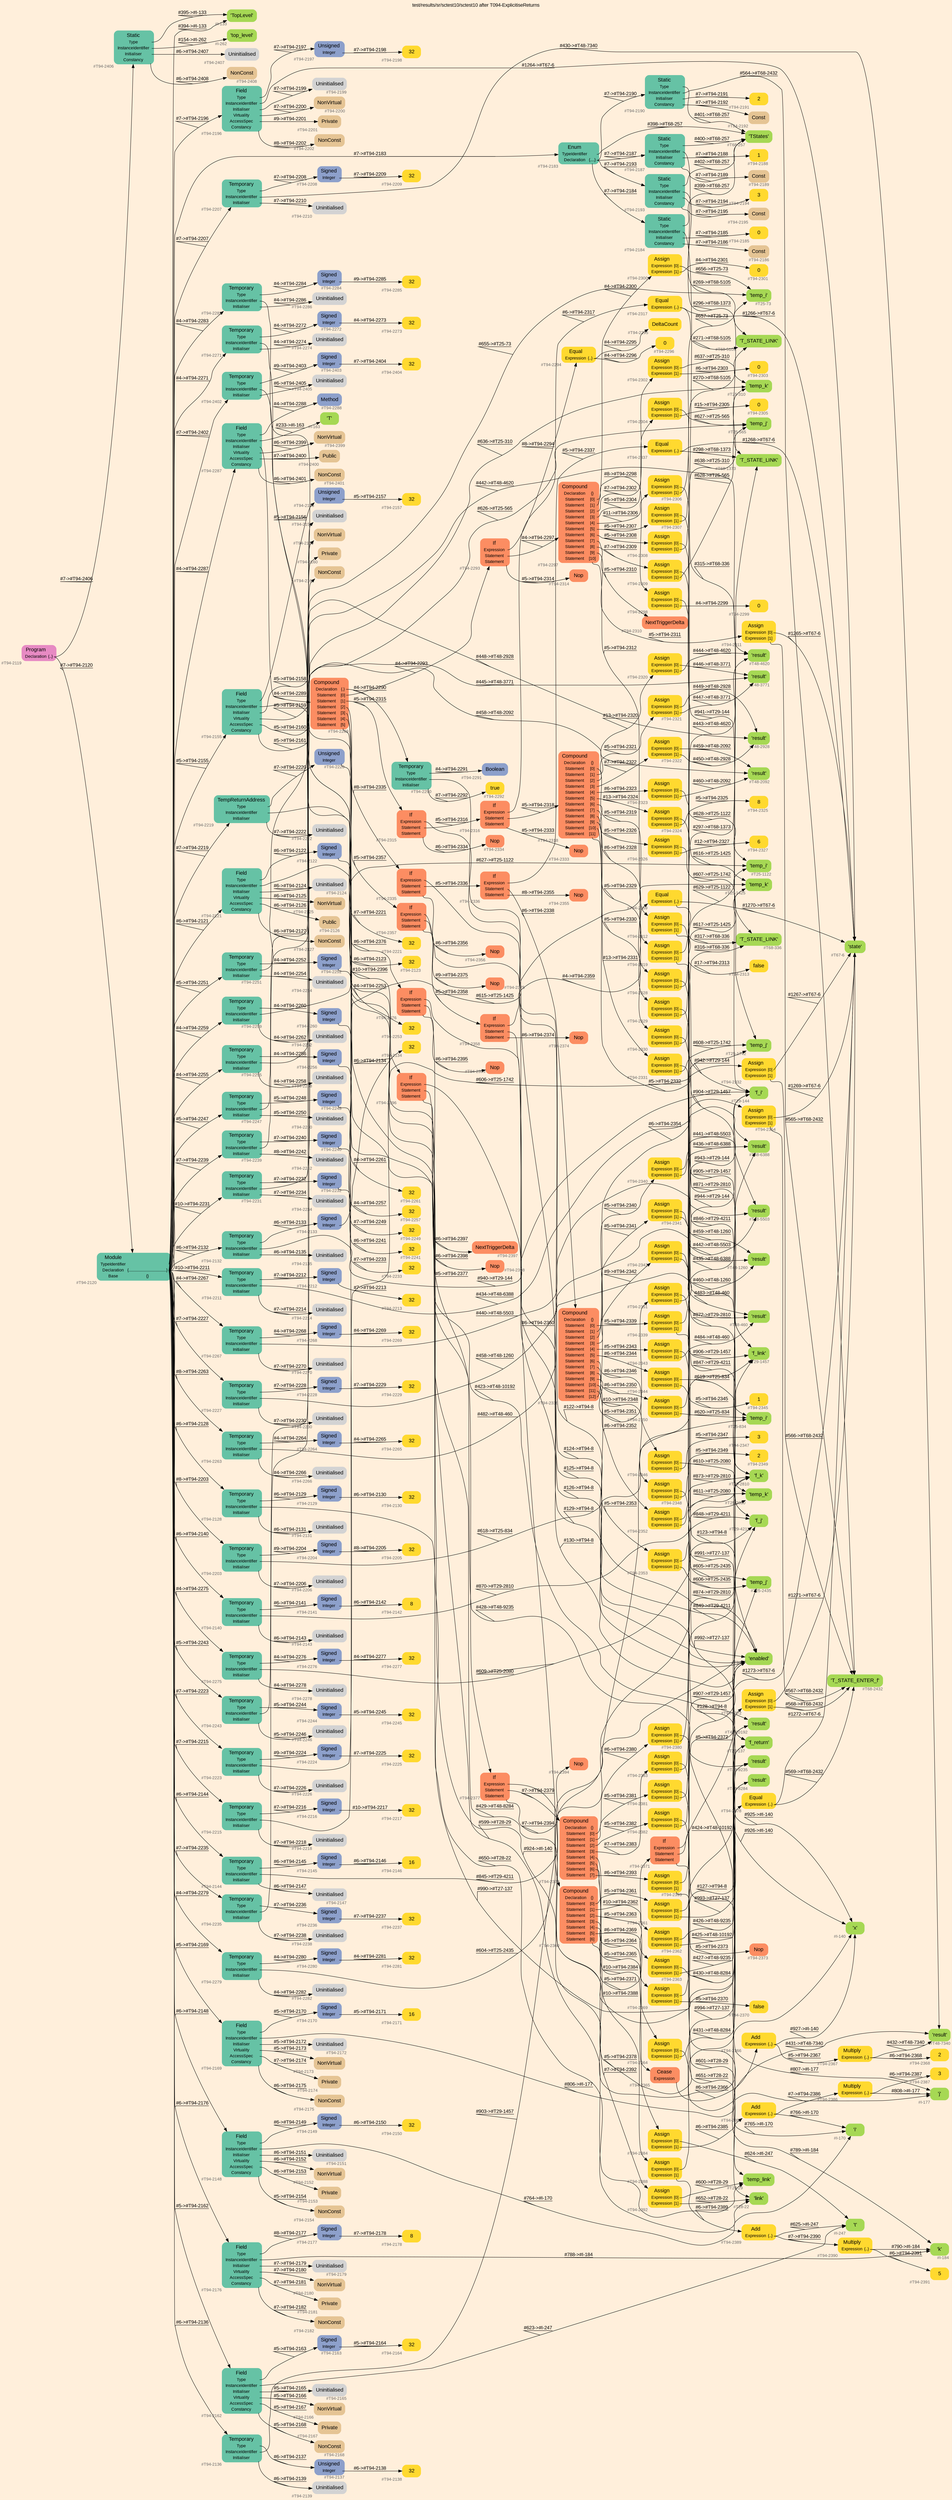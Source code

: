 digraph "test/results/sr/sctest10/sctest10 after T094-ExplicitiseReturns" {
label = "test/results/sr/sctest10/sctest10 after T094-ExplicitiseReturns"
labelloc = t
graph [
    rankdir = "LR"
    ranksep = 0.3
    bgcolor = antiquewhite1
    color = black
    fontcolor = black
    fontname = "Arial"
];
node [
    fontname = "Arial"
];
edge [
    fontname = "Arial"
];

// -------------------- node figure --------------------
// -------- block #T94-2119 ----------
"#T94-2119" [
    fillcolor = "/set28/4"
    xlabel = "#T94-2119"
    fontsize = "12"
    fontcolor = grey40
    shape = "plaintext"
    label = <<TABLE BORDER="0" CELLBORDER="0" CELLSPACING="0">
     <TR><TD><FONT COLOR="black" POINT-SIZE="15">Program</FONT></TD></TR>
     <TR><TD><FONT COLOR="black" POINT-SIZE="12">Declaration</FONT></TD><TD PORT="port0"><FONT COLOR="black" POINT-SIZE="12">{..}</FONT></TD></TR>
    </TABLE>>
    style = "rounded,filled"
];

// -------- block #T94-2120 ----------
"#T94-2120" [
    fillcolor = "/set28/1"
    xlabel = "#T94-2120"
    fontsize = "12"
    fontcolor = grey40
    shape = "plaintext"
    label = <<TABLE BORDER="0" CELLBORDER="0" CELLSPACING="0">
     <TR><TD><FONT COLOR="black" POINT-SIZE="15">Module</FONT></TD></TR>
     <TR><TD><FONT COLOR="black" POINT-SIZE="12">TypeIdentifier</FONT></TD><TD PORT="port0"></TD></TR>
     <TR><TD><FONT COLOR="black" POINT-SIZE="12">Declaration</FONT></TD><TD PORT="port1"><FONT COLOR="black" POINT-SIZE="12">{....................................}</FONT></TD></TR>
     <TR><TD><FONT COLOR="black" POINT-SIZE="12">Base</FONT></TD><TD PORT="port2"><FONT COLOR="black" POINT-SIZE="12">{}</FONT></TD></TR>
    </TABLE>>
    style = "rounded,filled"
];

// -------- block #I-133 ----------
"#I-133" [
    fillcolor = "/set28/5"
    xlabel = "#I-133"
    fontsize = "12"
    fontcolor = grey40
    shape = "plaintext"
    label = <<TABLE BORDER="0" CELLBORDER="0" CELLSPACING="0">
     <TR><TD><FONT COLOR="black" POINT-SIZE="15">'TopLevel'</FONT></TD></TR>
    </TABLE>>
    style = "rounded,filled"
];

// -------- block #T94-2121 ----------
"#T94-2121" [
    fillcolor = "/set28/1"
    xlabel = "#T94-2121"
    fontsize = "12"
    fontcolor = grey40
    shape = "plaintext"
    label = <<TABLE BORDER="0" CELLBORDER="0" CELLSPACING="0">
     <TR><TD><FONT COLOR="black" POINT-SIZE="15">Field</FONT></TD></TR>
     <TR><TD><FONT COLOR="black" POINT-SIZE="12">Type</FONT></TD><TD PORT="port0"></TD></TR>
     <TR><TD><FONT COLOR="black" POINT-SIZE="12">InstanceIdentifier</FONT></TD><TD PORT="port1"></TD></TR>
     <TR><TD><FONT COLOR="black" POINT-SIZE="12">Initialiser</FONT></TD><TD PORT="port2"></TD></TR>
     <TR><TD><FONT COLOR="black" POINT-SIZE="12">Virtuality</FONT></TD><TD PORT="port3"></TD></TR>
     <TR><TD><FONT COLOR="black" POINT-SIZE="12">AccessSpec</FONT></TD><TD PORT="port4"></TD></TR>
     <TR><TD><FONT COLOR="black" POINT-SIZE="12">Constancy</FONT></TD><TD PORT="port5"></TD></TR>
    </TABLE>>
    style = "rounded,filled"
];

// -------- block #T94-2122 ----------
"#T94-2122" [
    fillcolor = "/set28/3"
    xlabel = "#T94-2122"
    fontsize = "12"
    fontcolor = grey40
    shape = "plaintext"
    label = <<TABLE BORDER="0" CELLBORDER="0" CELLSPACING="0">
     <TR><TD><FONT COLOR="black" POINT-SIZE="15">Signed</FONT></TD></TR>
     <TR><TD><FONT COLOR="black" POINT-SIZE="12">Integer</FONT></TD><TD PORT="port0"></TD></TR>
    </TABLE>>
    style = "rounded,filled"
];

// -------- block #T94-2123 ----------
"#T94-2123" [
    fillcolor = "/set28/6"
    xlabel = "#T94-2123"
    fontsize = "12"
    fontcolor = grey40
    shape = "plaintext"
    label = <<TABLE BORDER="0" CELLBORDER="0" CELLSPACING="0">
     <TR><TD><FONT COLOR="black" POINT-SIZE="15">32</FONT></TD></TR>
    </TABLE>>
    style = "rounded,filled"
];

// -------- block #I-140 ----------
"#I-140" [
    fillcolor = "/set28/5"
    xlabel = "#I-140"
    fontsize = "12"
    fontcolor = grey40
    shape = "plaintext"
    label = <<TABLE BORDER="0" CELLBORDER="0" CELLSPACING="0">
     <TR><TD><FONT COLOR="black" POINT-SIZE="15">'x'</FONT></TD></TR>
    </TABLE>>
    style = "rounded,filled"
];

// -------- block #T94-2124 ----------
"#T94-2124" [
    xlabel = "#T94-2124"
    fontsize = "12"
    fontcolor = grey40
    shape = "plaintext"
    label = <<TABLE BORDER="0" CELLBORDER="0" CELLSPACING="0">
     <TR><TD><FONT COLOR="black" POINT-SIZE="15">Uninitialised</FONT></TD></TR>
    </TABLE>>
    style = "rounded,filled"
];

// -------- block #T94-2125 ----------
"#T94-2125" [
    fillcolor = "/set28/7"
    xlabel = "#T94-2125"
    fontsize = "12"
    fontcolor = grey40
    shape = "plaintext"
    label = <<TABLE BORDER="0" CELLBORDER="0" CELLSPACING="0">
     <TR><TD><FONT COLOR="black" POINT-SIZE="15">NonVirtual</FONT></TD></TR>
    </TABLE>>
    style = "rounded,filled"
];

// -------- block #T94-2126 ----------
"#T94-2126" [
    fillcolor = "/set28/7"
    xlabel = "#T94-2126"
    fontsize = "12"
    fontcolor = grey40
    shape = "plaintext"
    label = <<TABLE BORDER="0" CELLBORDER="0" CELLSPACING="0">
     <TR><TD><FONT COLOR="black" POINT-SIZE="15">Public</FONT></TD></TR>
    </TABLE>>
    style = "rounded,filled"
];

// -------- block #T94-2127 ----------
"#T94-2127" [
    fillcolor = "/set28/7"
    xlabel = "#T94-2127"
    fontsize = "12"
    fontcolor = grey40
    shape = "plaintext"
    label = <<TABLE BORDER="0" CELLBORDER="0" CELLSPACING="0">
     <TR><TD><FONT COLOR="black" POINT-SIZE="15">NonConst</FONT></TD></TR>
    </TABLE>>
    style = "rounded,filled"
];

// -------- block #T94-2128 ----------
"#T94-2128" [
    fillcolor = "/set28/1"
    xlabel = "#T94-2128"
    fontsize = "12"
    fontcolor = grey40
    shape = "plaintext"
    label = <<TABLE BORDER="0" CELLBORDER="0" CELLSPACING="0">
     <TR><TD><FONT COLOR="black" POINT-SIZE="15">Temporary</FONT></TD></TR>
     <TR><TD><FONT COLOR="black" POINT-SIZE="12">Type</FONT></TD><TD PORT="port0"></TD></TR>
     <TR><TD><FONT COLOR="black" POINT-SIZE="12">InstanceIdentifier</FONT></TD><TD PORT="port1"></TD></TR>
     <TR><TD><FONT COLOR="black" POINT-SIZE="12">Initialiser</FONT></TD><TD PORT="port2"></TD></TR>
    </TABLE>>
    style = "rounded,filled"
];

// -------- block #T94-2129 ----------
"#T94-2129" [
    fillcolor = "/set28/3"
    xlabel = "#T94-2129"
    fontsize = "12"
    fontcolor = grey40
    shape = "plaintext"
    label = <<TABLE BORDER="0" CELLBORDER="0" CELLSPACING="0">
     <TR><TD><FONT COLOR="black" POINT-SIZE="15">Signed</FONT></TD></TR>
     <TR><TD><FONT COLOR="black" POINT-SIZE="12">Integer</FONT></TD><TD PORT="port0"></TD></TR>
    </TABLE>>
    style = "rounded,filled"
];

// -------- block #T94-2130 ----------
"#T94-2130" [
    fillcolor = "/set28/6"
    xlabel = "#T94-2130"
    fontsize = "12"
    fontcolor = grey40
    shape = "plaintext"
    label = <<TABLE BORDER="0" CELLBORDER="0" CELLSPACING="0">
     <TR><TD><FONT COLOR="black" POINT-SIZE="15">32</FONT></TD></TR>
    </TABLE>>
    style = "rounded,filled"
];

// -------- block #T27-137 ----------
"#T27-137" [
    fillcolor = "/set28/5"
    xlabel = "#T27-137"
    fontsize = "12"
    fontcolor = grey40
    shape = "plaintext"
    label = <<TABLE BORDER="0" CELLBORDER="0" CELLSPACING="0">
     <TR><TD><FONT COLOR="black" POINT-SIZE="15">'f_return'</FONT></TD></TR>
    </TABLE>>
    style = "rounded,filled"
];

// -------- block #T94-2131 ----------
"#T94-2131" [
    xlabel = "#T94-2131"
    fontsize = "12"
    fontcolor = grey40
    shape = "plaintext"
    label = <<TABLE BORDER="0" CELLBORDER="0" CELLSPACING="0">
     <TR><TD><FONT COLOR="black" POINT-SIZE="15">Uninitialised</FONT></TD></TR>
    </TABLE>>
    style = "rounded,filled"
];

// -------- block #T94-2132 ----------
"#T94-2132" [
    fillcolor = "/set28/1"
    xlabel = "#T94-2132"
    fontsize = "12"
    fontcolor = grey40
    shape = "plaintext"
    label = <<TABLE BORDER="0" CELLBORDER="0" CELLSPACING="0">
     <TR><TD><FONT COLOR="black" POINT-SIZE="15">Temporary</FONT></TD></TR>
     <TR><TD><FONT COLOR="black" POINT-SIZE="12">Type</FONT></TD><TD PORT="port0"></TD></TR>
     <TR><TD><FONT COLOR="black" POINT-SIZE="12">InstanceIdentifier</FONT></TD><TD PORT="port1"></TD></TR>
     <TR><TD><FONT COLOR="black" POINT-SIZE="12">Initialiser</FONT></TD><TD PORT="port2"></TD></TR>
    </TABLE>>
    style = "rounded,filled"
];

// -------- block #T94-2133 ----------
"#T94-2133" [
    fillcolor = "/set28/3"
    xlabel = "#T94-2133"
    fontsize = "12"
    fontcolor = grey40
    shape = "plaintext"
    label = <<TABLE BORDER="0" CELLBORDER="0" CELLSPACING="0">
     <TR><TD><FONT COLOR="black" POINT-SIZE="15">Signed</FONT></TD></TR>
     <TR><TD><FONT COLOR="black" POINT-SIZE="12">Integer</FONT></TD><TD PORT="port0"></TD></TR>
    </TABLE>>
    style = "rounded,filled"
];

// -------- block #T94-2134 ----------
"#T94-2134" [
    fillcolor = "/set28/6"
    xlabel = "#T94-2134"
    fontsize = "12"
    fontcolor = grey40
    shape = "plaintext"
    label = <<TABLE BORDER="0" CELLBORDER="0" CELLSPACING="0">
     <TR><TD><FONT COLOR="black" POINT-SIZE="15">32</FONT></TD></TR>
    </TABLE>>
    style = "rounded,filled"
];

// -------- block #T29-144 ----------
"#T29-144" [
    fillcolor = "/set28/5"
    xlabel = "#T29-144"
    fontsize = "12"
    fontcolor = grey40
    shape = "plaintext"
    label = <<TABLE BORDER="0" CELLBORDER="0" CELLSPACING="0">
     <TR><TD><FONT COLOR="black" POINT-SIZE="15">'f_i'</FONT></TD></TR>
    </TABLE>>
    style = "rounded,filled"
];

// -------- block #T94-2135 ----------
"#T94-2135" [
    xlabel = "#T94-2135"
    fontsize = "12"
    fontcolor = grey40
    shape = "plaintext"
    label = <<TABLE BORDER="0" CELLBORDER="0" CELLSPACING="0">
     <TR><TD><FONT COLOR="black" POINT-SIZE="15">Uninitialised</FONT></TD></TR>
    </TABLE>>
    style = "rounded,filled"
];

// -------- block #T94-2136 ----------
"#T94-2136" [
    fillcolor = "/set28/1"
    xlabel = "#T94-2136"
    fontsize = "12"
    fontcolor = grey40
    shape = "plaintext"
    label = <<TABLE BORDER="0" CELLBORDER="0" CELLSPACING="0">
     <TR><TD><FONT COLOR="black" POINT-SIZE="15">Temporary</FONT></TD></TR>
     <TR><TD><FONT COLOR="black" POINT-SIZE="12">Type</FONT></TD><TD PORT="port0"></TD></TR>
     <TR><TD><FONT COLOR="black" POINT-SIZE="12">InstanceIdentifier</FONT></TD><TD PORT="port1"></TD></TR>
     <TR><TD><FONT COLOR="black" POINT-SIZE="12">Initialiser</FONT></TD><TD PORT="port2"></TD></TR>
    </TABLE>>
    style = "rounded,filled"
];

// -------- block #T94-2137 ----------
"#T94-2137" [
    fillcolor = "/set28/3"
    xlabel = "#T94-2137"
    fontsize = "12"
    fontcolor = grey40
    shape = "plaintext"
    label = <<TABLE BORDER="0" CELLBORDER="0" CELLSPACING="0">
     <TR><TD><FONT COLOR="black" POINT-SIZE="15">Unsigned</FONT></TD></TR>
     <TR><TD><FONT COLOR="black" POINT-SIZE="12">Integer</FONT></TD><TD PORT="port0"></TD></TR>
    </TABLE>>
    style = "rounded,filled"
];

// -------- block #T94-2138 ----------
"#T94-2138" [
    fillcolor = "/set28/6"
    xlabel = "#T94-2138"
    fontsize = "12"
    fontcolor = grey40
    shape = "plaintext"
    label = <<TABLE BORDER="0" CELLBORDER="0" CELLSPACING="0">
     <TR><TD><FONT COLOR="black" POINT-SIZE="15">32</FONT></TD></TR>
    </TABLE>>
    style = "rounded,filled"
];

// -------- block #T29-1457 ----------
"#T29-1457" [
    fillcolor = "/set28/5"
    xlabel = "#T29-1457"
    fontsize = "12"
    fontcolor = grey40
    shape = "plaintext"
    label = <<TABLE BORDER="0" CELLBORDER="0" CELLSPACING="0">
     <TR><TD><FONT COLOR="black" POINT-SIZE="15">'f_link'</FONT></TD></TR>
    </TABLE>>
    style = "rounded,filled"
];

// -------- block #T94-2139 ----------
"#T94-2139" [
    xlabel = "#T94-2139"
    fontsize = "12"
    fontcolor = grey40
    shape = "plaintext"
    label = <<TABLE BORDER="0" CELLBORDER="0" CELLSPACING="0">
     <TR><TD><FONT COLOR="black" POINT-SIZE="15">Uninitialised</FONT></TD></TR>
    </TABLE>>
    style = "rounded,filled"
];

// -------- block #T94-2140 ----------
"#T94-2140" [
    fillcolor = "/set28/1"
    xlabel = "#T94-2140"
    fontsize = "12"
    fontcolor = grey40
    shape = "plaintext"
    label = <<TABLE BORDER="0" CELLBORDER="0" CELLSPACING="0">
     <TR><TD><FONT COLOR="black" POINT-SIZE="15">Temporary</FONT></TD></TR>
     <TR><TD><FONT COLOR="black" POINT-SIZE="12">Type</FONT></TD><TD PORT="port0"></TD></TR>
     <TR><TD><FONT COLOR="black" POINT-SIZE="12">InstanceIdentifier</FONT></TD><TD PORT="port1"></TD></TR>
     <TR><TD><FONT COLOR="black" POINT-SIZE="12">Initialiser</FONT></TD><TD PORT="port2"></TD></TR>
    </TABLE>>
    style = "rounded,filled"
];

// -------- block #T94-2141 ----------
"#T94-2141" [
    fillcolor = "/set28/3"
    xlabel = "#T94-2141"
    fontsize = "12"
    fontcolor = grey40
    shape = "plaintext"
    label = <<TABLE BORDER="0" CELLBORDER="0" CELLSPACING="0">
     <TR><TD><FONT COLOR="black" POINT-SIZE="15">Signed</FONT></TD></TR>
     <TR><TD><FONT COLOR="black" POINT-SIZE="12">Integer</FONT></TD><TD PORT="port0"></TD></TR>
    </TABLE>>
    style = "rounded,filled"
];

// -------- block #T94-2142 ----------
"#T94-2142" [
    fillcolor = "/set28/6"
    xlabel = "#T94-2142"
    fontsize = "12"
    fontcolor = grey40
    shape = "plaintext"
    label = <<TABLE BORDER="0" CELLBORDER="0" CELLSPACING="0">
     <TR><TD><FONT COLOR="black" POINT-SIZE="15">8</FONT></TD></TR>
    </TABLE>>
    style = "rounded,filled"
];

// -------- block #T29-2810 ----------
"#T29-2810" [
    fillcolor = "/set28/5"
    xlabel = "#T29-2810"
    fontsize = "12"
    fontcolor = grey40
    shape = "plaintext"
    label = <<TABLE BORDER="0" CELLBORDER="0" CELLSPACING="0">
     <TR><TD><FONT COLOR="black" POINT-SIZE="15">'f_k'</FONT></TD></TR>
    </TABLE>>
    style = "rounded,filled"
];

// -------- block #T94-2143 ----------
"#T94-2143" [
    xlabel = "#T94-2143"
    fontsize = "12"
    fontcolor = grey40
    shape = "plaintext"
    label = <<TABLE BORDER="0" CELLBORDER="0" CELLSPACING="0">
     <TR><TD><FONT COLOR="black" POINT-SIZE="15">Uninitialised</FONT></TD></TR>
    </TABLE>>
    style = "rounded,filled"
];

// -------- block #T94-2144 ----------
"#T94-2144" [
    fillcolor = "/set28/1"
    xlabel = "#T94-2144"
    fontsize = "12"
    fontcolor = grey40
    shape = "plaintext"
    label = <<TABLE BORDER="0" CELLBORDER="0" CELLSPACING="0">
     <TR><TD><FONT COLOR="black" POINT-SIZE="15">Temporary</FONT></TD></TR>
     <TR><TD><FONT COLOR="black" POINT-SIZE="12">Type</FONT></TD><TD PORT="port0"></TD></TR>
     <TR><TD><FONT COLOR="black" POINT-SIZE="12">InstanceIdentifier</FONT></TD><TD PORT="port1"></TD></TR>
     <TR><TD><FONT COLOR="black" POINT-SIZE="12">Initialiser</FONT></TD><TD PORT="port2"></TD></TR>
    </TABLE>>
    style = "rounded,filled"
];

// -------- block #T94-2145 ----------
"#T94-2145" [
    fillcolor = "/set28/3"
    xlabel = "#T94-2145"
    fontsize = "12"
    fontcolor = grey40
    shape = "plaintext"
    label = <<TABLE BORDER="0" CELLBORDER="0" CELLSPACING="0">
     <TR><TD><FONT COLOR="black" POINT-SIZE="15">Signed</FONT></TD></TR>
     <TR><TD><FONT COLOR="black" POINT-SIZE="12">Integer</FONT></TD><TD PORT="port0"></TD></TR>
    </TABLE>>
    style = "rounded,filled"
];

// -------- block #T94-2146 ----------
"#T94-2146" [
    fillcolor = "/set28/6"
    xlabel = "#T94-2146"
    fontsize = "12"
    fontcolor = grey40
    shape = "plaintext"
    label = <<TABLE BORDER="0" CELLBORDER="0" CELLSPACING="0">
     <TR><TD><FONT COLOR="black" POINT-SIZE="15">16</FONT></TD></TR>
    </TABLE>>
    style = "rounded,filled"
];

// -------- block #T29-4211 ----------
"#T29-4211" [
    fillcolor = "/set28/5"
    xlabel = "#T29-4211"
    fontsize = "12"
    fontcolor = grey40
    shape = "plaintext"
    label = <<TABLE BORDER="0" CELLBORDER="0" CELLSPACING="0">
     <TR><TD><FONT COLOR="black" POINT-SIZE="15">'f_j'</FONT></TD></TR>
    </TABLE>>
    style = "rounded,filled"
];

// -------- block #T94-2147 ----------
"#T94-2147" [
    xlabel = "#T94-2147"
    fontsize = "12"
    fontcolor = grey40
    shape = "plaintext"
    label = <<TABLE BORDER="0" CELLBORDER="0" CELLSPACING="0">
     <TR><TD><FONT COLOR="black" POINT-SIZE="15">Uninitialised</FONT></TD></TR>
    </TABLE>>
    style = "rounded,filled"
];

// -------- block #T94-2148 ----------
"#T94-2148" [
    fillcolor = "/set28/1"
    xlabel = "#T94-2148"
    fontsize = "12"
    fontcolor = grey40
    shape = "plaintext"
    label = <<TABLE BORDER="0" CELLBORDER="0" CELLSPACING="0">
     <TR><TD><FONT COLOR="black" POINT-SIZE="15">Field</FONT></TD></TR>
     <TR><TD><FONT COLOR="black" POINT-SIZE="12">Type</FONT></TD><TD PORT="port0"></TD></TR>
     <TR><TD><FONT COLOR="black" POINT-SIZE="12">InstanceIdentifier</FONT></TD><TD PORT="port1"></TD></TR>
     <TR><TD><FONT COLOR="black" POINT-SIZE="12">Initialiser</FONT></TD><TD PORT="port2"></TD></TR>
     <TR><TD><FONT COLOR="black" POINT-SIZE="12">Virtuality</FONT></TD><TD PORT="port3"></TD></TR>
     <TR><TD><FONT COLOR="black" POINT-SIZE="12">AccessSpec</FONT></TD><TD PORT="port4"></TD></TR>
     <TR><TD><FONT COLOR="black" POINT-SIZE="12">Constancy</FONT></TD><TD PORT="port5"></TD></TR>
    </TABLE>>
    style = "rounded,filled"
];

// -------- block #T94-2149 ----------
"#T94-2149" [
    fillcolor = "/set28/3"
    xlabel = "#T94-2149"
    fontsize = "12"
    fontcolor = grey40
    shape = "plaintext"
    label = <<TABLE BORDER="0" CELLBORDER="0" CELLSPACING="0">
     <TR><TD><FONT COLOR="black" POINT-SIZE="15">Signed</FONT></TD></TR>
     <TR><TD><FONT COLOR="black" POINT-SIZE="12">Integer</FONT></TD><TD PORT="port0"></TD></TR>
    </TABLE>>
    style = "rounded,filled"
];

// -------- block #T94-2150 ----------
"#T94-2150" [
    fillcolor = "/set28/6"
    xlabel = "#T94-2150"
    fontsize = "12"
    fontcolor = grey40
    shape = "plaintext"
    label = <<TABLE BORDER="0" CELLBORDER="0" CELLSPACING="0">
     <TR><TD><FONT COLOR="black" POINT-SIZE="15">32</FONT></TD></TR>
    </TABLE>>
    style = "rounded,filled"
];

// -------- block #I-170 ----------
"#I-170" [
    fillcolor = "/set28/5"
    xlabel = "#I-170"
    fontsize = "12"
    fontcolor = grey40
    shape = "plaintext"
    label = <<TABLE BORDER="0" CELLBORDER="0" CELLSPACING="0">
     <TR><TD><FONT COLOR="black" POINT-SIZE="15">'i'</FONT></TD></TR>
    </TABLE>>
    style = "rounded,filled"
];

// -------- block #T94-2151 ----------
"#T94-2151" [
    xlabel = "#T94-2151"
    fontsize = "12"
    fontcolor = grey40
    shape = "plaintext"
    label = <<TABLE BORDER="0" CELLBORDER="0" CELLSPACING="0">
     <TR><TD><FONT COLOR="black" POINT-SIZE="15">Uninitialised</FONT></TD></TR>
    </TABLE>>
    style = "rounded,filled"
];

// -------- block #T94-2152 ----------
"#T94-2152" [
    fillcolor = "/set28/7"
    xlabel = "#T94-2152"
    fontsize = "12"
    fontcolor = grey40
    shape = "plaintext"
    label = <<TABLE BORDER="0" CELLBORDER="0" CELLSPACING="0">
     <TR><TD><FONT COLOR="black" POINT-SIZE="15">NonVirtual</FONT></TD></TR>
    </TABLE>>
    style = "rounded,filled"
];

// -------- block #T94-2153 ----------
"#T94-2153" [
    fillcolor = "/set28/7"
    xlabel = "#T94-2153"
    fontsize = "12"
    fontcolor = grey40
    shape = "plaintext"
    label = <<TABLE BORDER="0" CELLBORDER="0" CELLSPACING="0">
     <TR><TD><FONT COLOR="black" POINT-SIZE="15">Private</FONT></TD></TR>
    </TABLE>>
    style = "rounded,filled"
];

// -------- block #T94-2154 ----------
"#T94-2154" [
    fillcolor = "/set28/7"
    xlabel = "#T94-2154"
    fontsize = "12"
    fontcolor = grey40
    shape = "plaintext"
    label = <<TABLE BORDER="0" CELLBORDER="0" CELLSPACING="0">
     <TR><TD><FONT COLOR="black" POINT-SIZE="15">NonConst</FONT></TD></TR>
    </TABLE>>
    style = "rounded,filled"
];

// -------- block #T94-2155 ----------
"#T94-2155" [
    fillcolor = "/set28/1"
    xlabel = "#T94-2155"
    fontsize = "12"
    fontcolor = grey40
    shape = "plaintext"
    label = <<TABLE BORDER="0" CELLBORDER="0" CELLSPACING="0">
     <TR><TD><FONT COLOR="black" POINT-SIZE="15">Field</FONT></TD></TR>
     <TR><TD><FONT COLOR="black" POINT-SIZE="12">Type</FONT></TD><TD PORT="port0"></TD></TR>
     <TR><TD><FONT COLOR="black" POINT-SIZE="12">InstanceIdentifier</FONT></TD><TD PORT="port1"></TD></TR>
     <TR><TD><FONT COLOR="black" POINT-SIZE="12">Initialiser</FONT></TD><TD PORT="port2"></TD></TR>
     <TR><TD><FONT COLOR="black" POINT-SIZE="12">Virtuality</FONT></TD><TD PORT="port3"></TD></TR>
     <TR><TD><FONT COLOR="black" POINT-SIZE="12">AccessSpec</FONT></TD><TD PORT="port4"></TD></TR>
     <TR><TD><FONT COLOR="black" POINT-SIZE="12">Constancy</FONT></TD><TD PORT="port5"></TD></TR>
    </TABLE>>
    style = "rounded,filled"
];

// -------- block #T94-2156 ----------
"#T94-2156" [
    fillcolor = "/set28/3"
    xlabel = "#T94-2156"
    fontsize = "12"
    fontcolor = grey40
    shape = "plaintext"
    label = <<TABLE BORDER="0" CELLBORDER="0" CELLSPACING="0">
     <TR><TD><FONT COLOR="black" POINT-SIZE="15">Unsigned</FONT></TD></TR>
     <TR><TD><FONT COLOR="black" POINT-SIZE="12">Integer</FONT></TD><TD PORT="port0"></TD></TR>
    </TABLE>>
    style = "rounded,filled"
];

// -------- block #T94-2157 ----------
"#T94-2157" [
    fillcolor = "/set28/6"
    xlabel = "#T94-2157"
    fontsize = "12"
    fontcolor = grey40
    shape = "plaintext"
    label = <<TABLE BORDER="0" CELLBORDER="0" CELLSPACING="0">
     <TR><TD><FONT COLOR="black" POINT-SIZE="15">32</FONT></TD></TR>
    </TABLE>>
    style = "rounded,filled"
];

// -------- block #T28-22 ----------
"#T28-22" [
    fillcolor = "/set28/5"
    xlabel = "#T28-22"
    fontsize = "12"
    fontcolor = grey40
    shape = "plaintext"
    label = <<TABLE BORDER="0" CELLBORDER="0" CELLSPACING="0">
     <TR><TD><FONT COLOR="black" POINT-SIZE="15">'link'</FONT></TD></TR>
    </TABLE>>
    style = "rounded,filled"
];

// -------- block #T94-2158 ----------
"#T94-2158" [
    xlabel = "#T94-2158"
    fontsize = "12"
    fontcolor = grey40
    shape = "plaintext"
    label = <<TABLE BORDER="0" CELLBORDER="0" CELLSPACING="0">
     <TR><TD><FONT COLOR="black" POINT-SIZE="15">Uninitialised</FONT></TD></TR>
    </TABLE>>
    style = "rounded,filled"
];

// -------- block #T94-2159 ----------
"#T94-2159" [
    fillcolor = "/set28/7"
    xlabel = "#T94-2159"
    fontsize = "12"
    fontcolor = grey40
    shape = "plaintext"
    label = <<TABLE BORDER="0" CELLBORDER="0" CELLSPACING="0">
     <TR><TD><FONT COLOR="black" POINT-SIZE="15">NonVirtual</FONT></TD></TR>
    </TABLE>>
    style = "rounded,filled"
];

// -------- block #T94-2160 ----------
"#T94-2160" [
    fillcolor = "/set28/7"
    xlabel = "#T94-2160"
    fontsize = "12"
    fontcolor = grey40
    shape = "plaintext"
    label = <<TABLE BORDER="0" CELLBORDER="0" CELLSPACING="0">
     <TR><TD><FONT COLOR="black" POINT-SIZE="15">Private</FONT></TD></TR>
    </TABLE>>
    style = "rounded,filled"
];

// -------- block #T94-2161 ----------
"#T94-2161" [
    fillcolor = "/set28/7"
    xlabel = "#T94-2161"
    fontsize = "12"
    fontcolor = grey40
    shape = "plaintext"
    label = <<TABLE BORDER="0" CELLBORDER="0" CELLSPACING="0">
     <TR><TD><FONT COLOR="black" POINT-SIZE="15">NonConst</FONT></TD></TR>
    </TABLE>>
    style = "rounded,filled"
];

// -------- block #T94-2162 ----------
"#T94-2162" [
    fillcolor = "/set28/1"
    xlabel = "#T94-2162"
    fontsize = "12"
    fontcolor = grey40
    shape = "plaintext"
    label = <<TABLE BORDER="0" CELLBORDER="0" CELLSPACING="0">
     <TR><TD><FONT COLOR="black" POINT-SIZE="15">Field</FONT></TD></TR>
     <TR><TD><FONT COLOR="black" POINT-SIZE="12">Type</FONT></TD><TD PORT="port0"></TD></TR>
     <TR><TD><FONT COLOR="black" POINT-SIZE="12">InstanceIdentifier</FONT></TD><TD PORT="port1"></TD></TR>
     <TR><TD><FONT COLOR="black" POINT-SIZE="12">Initialiser</FONT></TD><TD PORT="port2"></TD></TR>
     <TR><TD><FONT COLOR="black" POINT-SIZE="12">Virtuality</FONT></TD><TD PORT="port3"></TD></TR>
     <TR><TD><FONT COLOR="black" POINT-SIZE="12">AccessSpec</FONT></TD><TD PORT="port4"></TD></TR>
     <TR><TD><FONT COLOR="black" POINT-SIZE="12">Constancy</FONT></TD><TD PORT="port5"></TD></TR>
    </TABLE>>
    style = "rounded,filled"
];

// -------- block #T94-2163 ----------
"#T94-2163" [
    fillcolor = "/set28/3"
    xlabel = "#T94-2163"
    fontsize = "12"
    fontcolor = grey40
    shape = "plaintext"
    label = <<TABLE BORDER="0" CELLBORDER="0" CELLSPACING="0">
     <TR><TD><FONT COLOR="black" POINT-SIZE="15">Signed</FONT></TD></TR>
     <TR><TD><FONT COLOR="black" POINT-SIZE="12">Integer</FONT></TD><TD PORT="port0"></TD></TR>
    </TABLE>>
    style = "rounded,filled"
];

// -------- block #T94-2164 ----------
"#T94-2164" [
    fillcolor = "/set28/6"
    xlabel = "#T94-2164"
    fontsize = "12"
    fontcolor = grey40
    shape = "plaintext"
    label = <<TABLE BORDER="0" CELLBORDER="0" CELLSPACING="0">
     <TR><TD><FONT COLOR="black" POINT-SIZE="15">32</FONT></TD></TR>
    </TABLE>>
    style = "rounded,filled"
];

// -------- block #I-247 ----------
"#I-247" [
    fillcolor = "/set28/5"
    xlabel = "#I-247"
    fontsize = "12"
    fontcolor = grey40
    shape = "plaintext"
    label = <<TABLE BORDER="0" CELLBORDER="0" CELLSPACING="0">
     <TR><TD><FONT COLOR="black" POINT-SIZE="15">'t'</FONT></TD></TR>
    </TABLE>>
    style = "rounded,filled"
];

// -------- block #T94-2165 ----------
"#T94-2165" [
    xlabel = "#T94-2165"
    fontsize = "12"
    fontcolor = grey40
    shape = "plaintext"
    label = <<TABLE BORDER="0" CELLBORDER="0" CELLSPACING="0">
     <TR><TD><FONT COLOR="black" POINT-SIZE="15">Uninitialised</FONT></TD></TR>
    </TABLE>>
    style = "rounded,filled"
];

// -------- block #T94-2166 ----------
"#T94-2166" [
    fillcolor = "/set28/7"
    xlabel = "#T94-2166"
    fontsize = "12"
    fontcolor = grey40
    shape = "plaintext"
    label = <<TABLE BORDER="0" CELLBORDER="0" CELLSPACING="0">
     <TR><TD><FONT COLOR="black" POINT-SIZE="15">NonVirtual</FONT></TD></TR>
    </TABLE>>
    style = "rounded,filled"
];

// -------- block #T94-2167 ----------
"#T94-2167" [
    fillcolor = "/set28/7"
    xlabel = "#T94-2167"
    fontsize = "12"
    fontcolor = grey40
    shape = "plaintext"
    label = <<TABLE BORDER="0" CELLBORDER="0" CELLSPACING="0">
     <TR><TD><FONT COLOR="black" POINT-SIZE="15">Private</FONT></TD></TR>
    </TABLE>>
    style = "rounded,filled"
];

// -------- block #T94-2168 ----------
"#T94-2168" [
    fillcolor = "/set28/7"
    xlabel = "#T94-2168"
    fontsize = "12"
    fontcolor = grey40
    shape = "plaintext"
    label = <<TABLE BORDER="0" CELLBORDER="0" CELLSPACING="0">
     <TR><TD><FONT COLOR="black" POINT-SIZE="15">NonConst</FONT></TD></TR>
    </TABLE>>
    style = "rounded,filled"
];

// -------- block #T94-2169 ----------
"#T94-2169" [
    fillcolor = "/set28/1"
    xlabel = "#T94-2169"
    fontsize = "12"
    fontcolor = grey40
    shape = "plaintext"
    label = <<TABLE BORDER="0" CELLBORDER="0" CELLSPACING="0">
     <TR><TD><FONT COLOR="black" POINT-SIZE="15">Field</FONT></TD></TR>
     <TR><TD><FONT COLOR="black" POINT-SIZE="12">Type</FONT></TD><TD PORT="port0"></TD></TR>
     <TR><TD><FONT COLOR="black" POINT-SIZE="12">InstanceIdentifier</FONT></TD><TD PORT="port1"></TD></TR>
     <TR><TD><FONT COLOR="black" POINT-SIZE="12">Initialiser</FONT></TD><TD PORT="port2"></TD></TR>
     <TR><TD><FONT COLOR="black" POINT-SIZE="12">Virtuality</FONT></TD><TD PORT="port3"></TD></TR>
     <TR><TD><FONT COLOR="black" POINT-SIZE="12">AccessSpec</FONT></TD><TD PORT="port4"></TD></TR>
     <TR><TD><FONT COLOR="black" POINT-SIZE="12">Constancy</FONT></TD><TD PORT="port5"></TD></TR>
    </TABLE>>
    style = "rounded,filled"
];

// -------- block #T94-2170 ----------
"#T94-2170" [
    fillcolor = "/set28/3"
    xlabel = "#T94-2170"
    fontsize = "12"
    fontcolor = grey40
    shape = "plaintext"
    label = <<TABLE BORDER="0" CELLBORDER="0" CELLSPACING="0">
     <TR><TD><FONT COLOR="black" POINT-SIZE="15">Signed</FONT></TD></TR>
     <TR><TD><FONT COLOR="black" POINT-SIZE="12">Integer</FONT></TD><TD PORT="port0"></TD></TR>
    </TABLE>>
    style = "rounded,filled"
];

// -------- block #T94-2171 ----------
"#T94-2171" [
    fillcolor = "/set28/6"
    xlabel = "#T94-2171"
    fontsize = "12"
    fontcolor = grey40
    shape = "plaintext"
    label = <<TABLE BORDER="0" CELLBORDER="0" CELLSPACING="0">
     <TR><TD><FONT COLOR="black" POINT-SIZE="15">16</FONT></TD></TR>
    </TABLE>>
    style = "rounded,filled"
];

// -------- block #I-177 ----------
"#I-177" [
    fillcolor = "/set28/5"
    xlabel = "#I-177"
    fontsize = "12"
    fontcolor = grey40
    shape = "plaintext"
    label = <<TABLE BORDER="0" CELLBORDER="0" CELLSPACING="0">
     <TR><TD><FONT COLOR="black" POINT-SIZE="15">'j'</FONT></TD></TR>
    </TABLE>>
    style = "rounded,filled"
];

// -------- block #T94-2172 ----------
"#T94-2172" [
    xlabel = "#T94-2172"
    fontsize = "12"
    fontcolor = grey40
    shape = "plaintext"
    label = <<TABLE BORDER="0" CELLBORDER="0" CELLSPACING="0">
     <TR><TD><FONT COLOR="black" POINT-SIZE="15">Uninitialised</FONT></TD></TR>
    </TABLE>>
    style = "rounded,filled"
];

// -------- block #T94-2173 ----------
"#T94-2173" [
    fillcolor = "/set28/7"
    xlabel = "#T94-2173"
    fontsize = "12"
    fontcolor = grey40
    shape = "plaintext"
    label = <<TABLE BORDER="0" CELLBORDER="0" CELLSPACING="0">
     <TR><TD><FONT COLOR="black" POINT-SIZE="15">NonVirtual</FONT></TD></TR>
    </TABLE>>
    style = "rounded,filled"
];

// -------- block #T94-2174 ----------
"#T94-2174" [
    fillcolor = "/set28/7"
    xlabel = "#T94-2174"
    fontsize = "12"
    fontcolor = grey40
    shape = "plaintext"
    label = <<TABLE BORDER="0" CELLBORDER="0" CELLSPACING="0">
     <TR><TD><FONT COLOR="black" POINT-SIZE="15">Private</FONT></TD></TR>
    </TABLE>>
    style = "rounded,filled"
];

// -------- block #T94-2175 ----------
"#T94-2175" [
    fillcolor = "/set28/7"
    xlabel = "#T94-2175"
    fontsize = "12"
    fontcolor = grey40
    shape = "plaintext"
    label = <<TABLE BORDER="0" CELLBORDER="0" CELLSPACING="0">
     <TR><TD><FONT COLOR="black" POINT-SIZE="15">NonConst</FONT></TD></TR>
    </TABLE>>
    style = "rounded,filled"
];

// -------- block #T94-2176 ----------
"#T94-2176" [
    fillcolor = "/set28/1"
    xlabel = "#T94-2176"
    fontsize = "12"
    fontcolor = grey40
    shape = "plaintext"
    label = <<TABLE BORDER="0" CELLBORDER="0" CELLSPACING="0">
     <TR><TD><FONT COLOR="black" POINT-SIZE="15">Field</FONT></TD></TR>
     <TR><TD><FONT COLOR="black" POINT-SIZE="12">Type</FONT></TD><TD PORT="port0"></TD></TR>
     <TR><TD><FONT COLOR="black" POINT-SIZE="12">InstanceIdentifier</FONT></TD><TD PORT="port1"></TD></TR>
     <TR><TD><FONT COLOR="black" POINT-SIZE="12">Initialiser</FONT></TD><TD PORT="port2"></TD></TR>
     <TR><TD><FONT COLOR="black" POINT-SIZE="12">Virtuality</FONT></TD><TD PORT="port3"></TD></TR>
     <TR><TD><FONT COLOR="black" POINT-SIZE="12">AccessSpec</FONT></TD><TD PORT="port4"></TD></TR>
     <TR><TD><FONT COLOR="black" POINT-SIZE="12">Constancy</FONT></TD><TD PORT="port5"></TD></TR>
    </TABLE>>
    style = "rounded,filled"
];

// -------- block #T94-2177 ----------
"#T94-2177" [
    fillcolor = "/set28/3"
    xlabel = "#T94-2177"
    fontsize = "12"
    fontcolor = grey40
    shape = "plaintext"
    label = <<TABLE BORDER="0" CELLBORDER="0" CELLSPACING="0">
     <TR><TD><FONT COLOR="black" POINT-SIZE="15">Signed</FONT></TD></TR>
     <TR><TD><FONT COLOR="black" POINT-SIZE="12">Integer</FONT></TD><TD PORT="port0"></TD></TR>
    </TABLE>>
    style = "rounded,filled"
];

// -------- block #T94-2178 ----------
"#T94-2178" [
    fillcolor = "/set28/6"
    xlabel = "#T94-2178"
    fontsize = "12"
    fontcolor = grey40
    shape = "plaintext"
    label = <<TABLE BORDER="0" CELLBORDER="0" CELLSPACING="0">
     <TR><TD><FONT COLOR="black" POINT-SIZE="15">8</FONT></TD></TR>
    </TABLE>>
    style = "rounded,filled"
];

// -------- block #I-184 ----------
"#I-184" [
    fillcolor = "/set28/5"
    xlabel = "#I-184"
    fontsize = "12"
    fontcolor = grey40
    shape = "plaintext"
    label = <<TABLE BORDER="0" CELLBORDER="0" CELLSPACING="0">
     <TR><TD><FONT COLOR="black" POINT-SIZE="15">'k'</FONT></TD></TR>
    </TABLE>>
    style = "rounded,filled"
];

// -------- block #T94-2179 ----------
"#T94-2179" [
    xlabel = "#T94-2179"
    fontsize = "12"
    fontcolor = grey40
    shape = "plaintext"
    label = <<TABLE BORDER="0" CELLBORDER="0" CELLSPACING="0">
     <TR><TD><FONT COLOR="black" POINT-SIZE="15">Uninitialised</FONT></TD></TR>
    </TABLE>>
    style = "rounded,filled"
];

// -------- block #T94-2180 ----------
"#T94-2180" [
    fillcolor = "/set28/7"
    xlabel = "#T94-2180"
    fontsize = "12"
    fontcolor = grey40
    shape = "plaintext"
    label = <<TABLE BORDER="0" CELLBORDER="0" CELLSPACING="0">
     <TR><TD><FONT COLOR="black" POINT-SIZE="15">NonVirtual</FONT></TD></TR>
    </TABLE>>
    style = "rounded,filled"
];

// -------- block #T94-2181 ----------
"#T94-2181" [
    fillcolor = "/set28/7"
    xlabel = "#T94-2181"
    fontsize = "12"
    fontcolor = grey40
    shape = "plaintext"
    label = <<TABLE BORDER="0" CELLBORDER="0" CELLSPACING="0">
     <TR><TD><FONT COLOR="black" POINT-SIZE="15">Private</FONT></TD></TR>
    </TABLE>>
    style = "rounded,filled"
];

// -------- block #T94-2182 ----------
"#T94-2182" [
    fillcolor = "/set28/7"
    xlabel = "#T94-2182"
    fontsize = "12"
    fontcolor = grey40
    shape = "plaintext"
    label = <<TABLE BORDER="0" CELLBORDER="0" CELLSPACING="0">
     <TR><TD><FONT COLOR="black" POINT-SIZE="15">NonConst</FONT></TD></TR>
    </TABLE>>
    style = "rounded,filled"
];

// -------- block #T94-2183 ----------
"#T94-2183" [
    fillcolor = "/set28/1"
    xlabel = "#T94-2183"
    fontsize = "12"
    fontcolor = grey40
    shape = "plaintext"
    label = <<TABLE BORDER="0" CELLBORDER="0" CELLSPACING="0">
     <TR><TD><FONT COLOR="black" POINT-SIZE="15">Enum</FONT></TD></TR>
     <TR><TD><FONT COLOR="black" POINT-SIZE="12">TypeIdentifier</FONT></TD><TD PORT="port0"></TD></TR>
     <TR><TD><FONT COLOR="black" POINT-SIZE="12">Declaration</FONT></TD><TD PORT="port1"><FONT COLOR="black" POINT-SIZE="12">{....}</FONT></TD></TR>
    </TABLE>>
    style = "rounded,filled"
];

// -------- block #T68-257 ----------
"#T68-257" [
    fillcolor = "/set28/5"
    xlabel = "#T68-257"
    fontsize = "12"
    fontcolor = grey40
    shape = "plaintext"
    label = <<TABLE BORDER="0" CELLBORDER="0" CELLSPACING="0">
     <TR><TD><FONT COLOR="black" POINT-SIZE="15">'TStates'</FONT></TD></TR>
    </TABLE>>
    style = "rounded,filled"
];

// -------- block #T94-2184 ----------
"#T94-2184" [
    fillcolor = "/set28/1"
    xlabel = "#T94-2184"
    fontsize = "12"
    fontcolor = grey40
    shape = "plaintext"
    label = <<TABLE BORDER="0" CELLBORDER="0" CELLSPACING="0">
     <TR><TD><FONT COLOR="black" POINT-SIZE="15">Static</FONT></TD></TR>
     <TR><TD><FONT COLOR="black" POINT-SIZE="12">Type</FONT></TD><TD PORT="port0"></TD></TR>
     <TR><TD><FONT COLOR="black" POINT-SIZE="12">InstanceIdentifier</FONT></TD><TD PORT="port1"></TD></TR>
     <TR><TD><FONT COLOR="black" POINT-SIZE="12">Initialiser</FONT></TD><TD PORT="port2"></TD></TR>
     <TR><TD><FONT COLOR="black" POINT-SIZE="12">Constancy</FONT></TD><TD PORT="port3"></TD></TR>
    </TABLE>>
    style = "rounded,filled"
];

// -------- block #T68-336 ----------
"#T68-336" [
    fillcolor = "/set28/5"
    xlabel = "#T68-336"
    fontsize = "12"
    fontcolor = grey40
    shape = "plaintext"
    label = <<TABLE BORDER="0" CELLBORDER="0" CELLSPACING="0">
     <TR><TD><FONT COLOR="black" POINT-SIZE="15">'T_STATE_LINK'</FONT></TD></TR>
    </TABLE>>
    style = "rounded,filled"
];

// -------- block #T94-2185 ----------
"#T94-2185" [
    fillcolor = "/set28/6"
    xlabel = "#T94-2185"
    fontsize = "12"
    fontcolor = grey40
    shape = "plaintext"
    label = <<TABLE BORDER="0" CELLBORDER="0" CELLSPACING="0">
     <TR><TD><FONT COLOR="black" POINT-SIZE="15">0</FONT></TD></TR>
    </TABLE>>
    style = "rounded,filled"
];

// -------- block #T94-2186 ----------
"#T94-2186" [
    fillcolor = "/set28/7"
    xlabel = "#T94-2186"
    fontsize = "12"
    fontcolor = grey40
    shape = "plaintext"
    label = <<TABLE BORDER="0" CELLBORDER="0" CELLSPACING="0">
     <TR><TD><FONT COLOR="black" POINT-SIZE="15">Const</FONT></TD></TR>
    </TABLE>>
    style = "rounded,filled"
];

// -------- block #T94-2187 ----------
"#T94-2187" [
    fillcolor = "/set28/1"
    xlabel = "#T94-2187"
    fontsize = "12"
    fontcolor = grey40
    shape = "plaintext"
    label = <<TABLE BORDER="0" CELLBORDER="0" CELLSPACING="0">
     <TR><TD><FONT COLOR="black" POINT-SIZE="15">Static</FONT></TD></TR>
     <TR><TD><FONT COLOR="black" POINT-SIZE="12">Type</FONT></TD><TD PORT="port0"></TD></TR>
     <TR><TD><FONT COLOR="black" POINT-SIZE="12">InstanceIdentifier</FONT></TD><TD PORT="port1"></TD></TR>
     <TR><TD><FONT COLOR="black" POINT-SIZE="12">Initialiser</FONT></TD><TD PORT="port2"></TD></TR>
     <TR><TD><FONT COLOR="black" POINT-SIZE="12">Constancy</FONT></TD><TD PORT="port3"></TD></TR>
    </TABLE>>
    style = "rounded,filled"
];

// -------- block #T68-1373 ----------
"#T68-1373" [
    fillcolor = "/set28/5"
    xlabel = "#T68-1373"
    fontsize = "12"
    fontcolor = grey40
    shape = "plaintext"
    label = <<TABLE BORDER="0" CELLBORDER="0" CELLSPACING="0">
     <TR><TD><FONT COLOR="black" POINT-SIZE="15">'T_STATE_LINK'</FONT></TD></TR>
    </TABLE>>
    style = "rounded,filled"
];

// -------- block #T94-2188 ----------
"#T94-2188" [
    fillcolor = "/set28/6"
    xlabel = "#T94-2188"
    fontsize = "12"
    fontcolor = grey40
    shape = "plaintext"
    label = <<TABLE BORDER="0" CELLBORDER="0" CELLSPACING="0">
     <TR><TD><FONT COLOR="black" POINT-SIZE="15">1</FONT></TD></TR>
    </TABLE>>
    style = "rounded,filled"
];

// -------- block #T94-2189 ----------
"#T94-2189" [
    fillcolor = "/set28/7"
    xlabel = "#T94-2189"
    fontsize = "12"
    fontcolor = grey40
    shape = "plaintext"
    label = <<TABLE BORDER="0" CELLBORDER="0" CELLSPACING="0">
     <TR><TD><FONT COLOR="black" POINT-SIZE="15">Const</FONT></TD></TR>
    </TABLE>>
    style = "rounded,filled"
];

// -------- block #T94-2190 ----------
"#T94-2190" [
    fillcolor = "/set28/1"
    xlabel = "#T94-2190"
    fontsize = "12"
    fontcolor = grey40
    shape = "plaintext"
    label = <<TABLE BORDER="0" CELLBORDER="0" CELLSPACING="0">
     <TR><TD><FONT COLOR="black" POINT-SIZE="15">Static</FONT></TD></TR>
     <TR><TD><FONT COLOR="black" POINT-SIZE="12">Type</FONT></TD><TD PORT="port0"></TD></TR>
     <TR><TD><FONT COLOR="black" POINT-SIZE="12">InstanceIdentifier</FONT></TD><TD PORT="port1"></TD></TR>
     <TR><TD><FONT COLOR="black" POINT-SIZE="12">Initialiser</FONT></TD><TD PORT="port2"></TD></TR>
     <TR><TD><FONT COLOR="black" POINT-SIZE="12">Constancy</FONT></TD><TD PORT="port3"></TD></TR>
    </TABLE>>
    style = "rounded,filled"
];

// -------- block #T68-2432 ----------
"#T68-2432" [
    fillcolor = "/set28/5"
    xlabel = "#T68-2432"
    fontsize = "12"
    fontcolor = grey40
    shape = "plaintext"
    label = <<TABLE BORDER="0" CELLBORDER="0" CELLSPACING="0">
     <TR><TD><FONT COLOR="black" POINT-SIZE="15">'T_STATE_ENTER_f'</FONT></TD></TR>
    </TABLE>>
    style = "rounded,filled"
];

// -------- block #T94-2191 ----------
"#T94-2191" [
    fillcolor = "/set28/6"
    xlabel = "#T94-2191"
    fontsize = "12"
    fontcolor = grey40
    shape = "plaintext"
    label = <<TABLE BORDER="0" CELLBORDER="0" CELLSPACING="0">
     <TR><TD><FONT COLOR="black" POINT-SIZE="15">2</FONT></TD></TR>
    </TABLE>>
    style = "rounded,filled"
];

// -------- block #T94-2192 ----------
"#T94-2192" [
    fillcolor = "/set28/7"
    xlabel = "#T94-2192"
    fontsize = "12"
    fontcolor = grey40
    shape = "plaintext"
    label = <<TABLE BORDER="0" CELLBORDER="0" CELLSPACING="0">
     <TR><TD><FONT COLOR="black" POINT-SIZE="15">Const</FONT></TD></TR>
    </TABLE>>
    style = "rounded,filled"
];

// -------- block #T94-2193 ----------
"#T94-2193" [
    fillcolor = "/set28/1"
    xlabel = "#T94-2193"
    fontsize = "12"
    fontcolor = grey40
    shape = "plaintext"
    label = <<TABLE BORDER="0" CELLBORDER="0" CELLSPACING="0">
     <TR><TD><FONT COLOR="black" POINT-SIZE="15">Static</FONT></TD></TR>
     <TR><TD><FONT COLOR="black" POINT-SIZE="12">Type</FONT></TD><TD PORT="port0"></TD></TR>
     <TR><TD><FONT COLOR="black" POINT-SIZE="12">InstanceIdentifier</FONT></TD><TD PORT="port1"></TD></TR>
     <TR><TD><FONT COLOR="black" POINT-SIZE="12">Initialiser</FONT></TD><TD PORT="port2"></TD></TR>
     <TR><TD><FONT COLOR="black" POINT-SIZE="12">Constancy</FONT></TD><TD PORT="port3"></TD></TR>
    </TABLE>>
    style = "rounded,filled"
];

// -------- block #T68-5105 ----------
"#T68-5105" [
    fillcolor = "/set28/5"
    xlabel = "#T68-5105"
    fontsize = "12"
    fontcolor = grey40
    shape = "plaintext"
    label = <<TABLE BORDER="0" CELLBORDER="0" CELLSPACING="0">
     <TR><TD><FONT COLOR="black" POINT-SIZE="15">'T_STATE_LINK'</FONT></TD></TR>
    </TABLE>>
    style = "rounded,filled"
];

// -------- block #T94-2194 ----------
"#T94-2194" [
    fillcolor = "/set28/6"
    xlabel = "#T94-2194"
    fontsize = "12"
    fontcolor = grey40
    shape = "plaintext"
    label = <<TABLE BORDER="0" CELLBORDER="0" CELLSPACING="0">
     <TR><TD><FONT COLOR="black" POINT-SIZE="15">3</FONT></TD></TR>
    </TABLE>>
    style = "rounded,filled"
];

// -------- block #T94-2195 ----------
"#T94-2195" [
    fillcolor = "/set28/7"
    xlabel = "#T94-2195"
    fontsize = "12"
    fontcolor = grey40
    shape = "plaintext"
    label = <<TABLE BORDER="0" CELLBORDER="0" CELLSPACING="0">
     <TR><TD><FONT COLOR="black" POINT-SIZE="15">Const</FONT></TD></TR>
    </TABLE>>
    style = "rounded,filled"
];

// -------- block #T94-2196 ----------
"#T94-2196" [
    fillcolor = "/set28/1"
    xlabel = "#T94-2196"
    fontsize = "12"
    fontcolor = grey40
    shape = "plaintext"
    label = <<TABLE BORDER="0" CELLBORDER="0" CELLSPACING="0">
     <TR><TD><FONT COLOR="black" POINT-SIZE="15">Field</FONT></TD></TR>
     <TR><TD><FONT COLOR="black" POINT-SIZE="12">Type</FONT></TD><TD PORT="port0"></TD></TR>
     <TR><TD><FONT COLOR="black" POINT-SIZE="12">InstanceIdentifier</FONT></TD><TD PORT="port1"></TD></TR>
     <TR><TD><FONT COLOR="black" POINT-SIZE="12">Initialiser</FONT></TD><TD PORT="port2"></TD></TR>
     <TR><TD><FONT COLOR="black" POINT-SIZE="12">Virtuality</FONT></TD><TD PORT="port3"></TD></TR>
     <TR><TD><FONT COLOR="black" POINT-SIZE="12">AccessSpec</FONT></TD><TD PORT="port4"></TD></TR>
     <TR><TD><FONT COLOR="black" POINT-SIZE="12">Constancy</FONT></TD><TD PORT="port5"></TD></TR>
    </TABLE>>
    style = "rounded,filled"
];

// -------- block #T94-2197 ----------
"#T94-2197" [
    fillcolor = "/set28/3"
    xlabel = "#T94-2197"
    fontsize = "12"
    fontcolor = grey40
    shape = "plaintext"
    label = <<TABLE BORDER="0" CELLBORDER="0" CELLSPACING="0">
     <TR><TD><FONT COLOR="black" POINT-SIZE="15">Unsigned</FONT></TD></TR>
     <TR><TD><FONT COLOR="black" POINT-SIZE="12">Integer</FONT></TD><TD PORT="port0"></TD></TR>
    </TABLE>>
    style = "rounded,filled"
];

// -------- block #T94-2198 ----------
"#T94-2198" [
    fillcolor = "/set28/6"
    xlabel = "#T94-2198"
    fontsize = "12"
    fontcolor = grey40
    shape = "plaintext"
    label = <<TABLE BORDER="0" CELLBORDER="0" CELLSPACING="0">
     <TR><TD><FONT COLOR="black" POINT-SIZE="15">32</FONT></TD></TR>
    </TABLE>>
    style = "rounded,filled"
];

// -------- block #T67-6 ----------
"#T67-6" [
    fillcolor = "/set28/5"
    xlabel = "#T67-6"
    fontsize = "12"
    fontcolor = grey40
    shape = "plaintext"
    label = <<TABLE BORDER="0" CELLBORDER="0" CELLSPACING="0">
     <TR><TD><FONT COLOR="black" POINT-SIZE="15">'state'</FONT></TD></TR>
    </TABLE>>
    style = "rounded,filled"
];

// -------- block #T94-2199 ----------
"#T94-2199" [
    xlabel = "#T94-2199"
    fontsize = "12"
    fontcolor = grey40
    shape = "plaintext"
    label = <<TABLE BORDER="0" CELLBORDER="0" CELLSPACING="0">
     <TR><TD><FONT COLOR="black" POINT-SIZE="15">Uninitialised</FONT></TD></TR>
    </TABLE>>
    style = "rounded,filled"
];

// -------- block #T94-2200 ----------
"#T94-2200" [
    fillcolor = "/set28/7"
    xlabel = "#T94-2200"
    fontsize = "12"
    fontcolor = grey40
    shape = "plaintext"
    label = <<TABLE BORDER="0" CELLBORDER="0" CELLSPACING="0">
     <TR><TD><FONT COLOR="black" POINT-SIZE="15">NonVirtual</FONT></TD></TR>
    </TABLE>>
    style = "rounded,filled"
];

// -------- block #T94-2201 ----------
"#T94-2201" [
    fillcolor = "/set28/7"
    xlabel = "#T94-2201"
    fontsize = "12"
    fontcolor = grey40
    shape = "plaintext"
    label = <<TABLE BORDER="0" CELLBORDER="0" CELLSPACING="0">
     <TR><TD><FONT COLOR="black" POINT-SIZE="15">Private</FONT></TD></TR>
    </TABLE>>
    style = "rounded,filled"
];

// -------- block #T94-2202 ----------
"#T94-2202" [
    fillcolor = "/set28/7"
    xlabel = "#T94-2202"
    fontsize = "12"
    fontcolor = grey40
    shape = "plaintext"
    label = <<TABLE BORDER="0" CELLBORDER="0" CELLSPACING="0">
     <TR><TD><FONT COLOR="black" POINT-SIZE="15">NonConst</FONT></TD></TR>
    </TABLE>>
    style = "rounded,filled"
];

// -------- block #T94-2203 ----------
"#T94-2203" [
    fillcolor = "/set28/1"
    xlabel = "#T94-2203"
    fontsize = "12"
    fontcolor = grey40
    shape = "plaintext"
    label = <<TABLE BORDER="0" CELLBORDER="0" CELLSPACING="0">
     <TR><TD><FONT COLOR="black" POINT-SIZE="15">Temporary</FONT></TD></TR>
     <TR><TD><FONT COLOR="black" POINT-SIZE="12">Type</FONT></TD><TD PORT="port0"></TD></TR>
     <TR><TD><FONT COLOR="black" POINT-SIZE="12">InstanceIdentifier</FONT></TD><TD PORT="port1"></TD></TR>
     <TR><TD><FONT COLOR="black" POINT-SIZE="12">Initialiser</FONT></TD><TD PORT="port2"></TD></TR>
    </TABLE>>
    style = "rounded,filled"
];

// -------- block #T94-2204 ----------
"#T94-2204" [
    fillcolor = "/set28/3"
    xlabel = "#T94-2204"
    fontsize = "12"
    fontcolor = grey40
    shape = "plaintext"
    label = <<TABLE BORDER="0" CELLBORDER="0" CELLSPACING="0">
     <TR><TD><FONT COLOR="black" POINT-SIZE="15">Signed</FONT></TD></TR>
     <TR><TD><FONT COLOR="black" POINT-SIZE="12">Integer</FONT></TD><TD PORT="port0"></TD></TR>
    </TABLE>>
    style = "rounded,filled"
];

// -------- block #T94-2205 ----------
"#T94-2205" [
    fillcolor = "/set28/6"
    xlabel = "#T94-2205"
    fontsize = "12"
    fontcolor = grey40
    shape = "plaintext"
    label = <<TABLE BORDER="0" CELLBORDER="0" CELLSPACING="0">
     <TR><TD><FONT COLOR="black" POINT-SIZE="15">32</FONT></TD></TR>
    </TABLE>>
    style = "rounded,filled"
];

// -------- block #T25-834 ----------
"#T25-834" [
    fillcolor = "/set28/5"
    xlabel = "#T25-834"
    fontsize = "12"
    fontcolor = grey40
    shape = "plaintext"
    label = <<TABLE BORDER="0" CELLBORDER="0" CELLSPACING="0">
     <TR><TD><FONT COLOR="black" POINT-SIZE="15">'temp_i'</FONT></TD></TR>
    </TABLE>>
    style = "rounded,filled"
];

// -------- block #T94-2206 ----------
"#T94-2206" [
    xlabel = "#T94-2206"
    fontsize = "12"
    fontcolor = grey40
    shape = "plaintext"
    label = <<TABLE BORDER="0" CELLBORDER="0" CELLSPACING="0">
     <TR><TD><FONT COLOR="black" POINT-SIZE="15">Uninitialised</FONT></TD></TR>
    </TABLE>>
    style = "rounded,filled"
];

// -------- block #T94-2207 ----------
"#T94-2207" [
    fillcolor = "/set28/1"
    xlabel = "#T94-2207"
    fontsize = "12"
    fontcolor = grey40
    shape = "plaintext"
    label = <<TABLE BORDER="0" CELLBORDER="0" CELLSPACING="0">
     <TR><TD><FONT COLOR="black" POINT-SIZE="15">Temporary</FONT></TD></TR>
     <TR><TD><FONT COLOR="black" POINT-SIZE="12">Type</FONT></TD><TD PORT="port0"></TD></TR>
     <TR><TD><FONT COLOR="black" POINT-SIZE="12">InstanceIdentifier</FONT></TD><TD PORT="port1"></TD></TR>
     <TR><TD><FONT COLOR="black" POINT-SIZE="12">Initialiser</FONT></TD><TD PORT="port2"></TD></TR>
    </TABLE>>
    style = "rounded,filled"
];

// -------- block #T94-2208 ----------
"#T94-2208" [
    fillcolor = "/set28/3"
    xlabel = "#T94-2208"
    fontsize = "12"
    fontcolor = grey40
    shape = "plaintext"
    label = <<TABLE BORDER="0" CELLBORDER="0" CELLSPACING="0">
     <TR><TD><FONT COLOR="black" POINT-SIZE="15">Signed</FONT></TD></TR>
     <TR><TD><FONT COLOR="black" POINT-SIZE="12">Integer</FONT></TD><TD PORT="port0"></TD></TR>
    </TABLE>>
    style = "rounded,filled"
];

// -------- block #T94-2209 ----------
"#T94-2209" [
    fillcolor = "/set28/6"
    xlabel = "#T94-2209"
    fontsize = "12"
    fontcolor = grey40
    shape = "plaintext"
    label = <<TABLE BORDER="0" CELLBORDER="0" CELLSPACING="0">
     <TR><TD><FONT COLOR="black" POINT-SIZE="15">32</FONT></TD></TR>
    </TABLE>>
    style = "rounded,filled"
];

// -------- block #T48-7340 ----------
"#T48-7340" [
    fillcolor = "/set28/5"
    xlabel = "#T48-7340"
    fontsize = "12"
    fontcolor = grey40
    shape = "plaintext"
    label = <<TABLE BORDER="0" CELLBORDER="0" CELLSPACING="0">
     <TR><TD><FONT COLOR="black" POINT-SIZE="15">'result'</FONT></TD></TR>
    </TABLE>>
    style = "rounded,filled"
];

// -------- block #T94-2210 ----------
"#T94-2210" [
    xlabel = "#T94-2210"
    fontsize = "12"
    fontcolor = grey40
    shape = "plaintext"
    label = <<TABLE BORDER="0" CELLBORDER="0" CELLSPACING="0">
     <TR><TD><FONT COLOR="black" POINT-SIZE="15">Uninitialised</FONT></TD></TR>
    </TABLE>>
    style = "rounded,filled"
];

// -------- block #T94-2211 ----------
"#T94-2211" [
    fillcolor = "/set28/1"
    xlabel = "#T94-2211"
    fontsize = "12"
    fontcolor = grey40
    shape = "plaintext"
    label = <<TABLE BORDER="0" CELLBORDER="0" CELLSPACING="0">
     <TR><TD><FONT COLOR="black" POINT-SIZE="15">Temporary</FONT></TD></TR>
     <TR><TD><FONT COLOR="black" POINT-SIZE="12">Type</FONT></TD><TD PORT="port0"></TD></TR>
     <TR><TD><FONT COLOR="black" POINT-SIZE="12">InstanceIdentifier</FONT></TD><TD PORT="port1"></TD></TR>
     <TR><TD><FONT COLOR="black" POINT-SIZE="12">Initialiser</FONT></TD><TD PORT="port2"></TD></TR>
    </TABLE>>
    style = "rounded,filled"
];

// -------- block #T94-2212 ----------
"#T94-2212" [
    fillcolor = "/set28/3"
    xlabel = "#T94-2212"
    fontsize = "12"
    fontcolor = grey40
    shape = "plaintext"
    label = <<TABLE BORDER="0" CELLBORDER="0" CELLSPACING="0">
     <TR><TD><FONT COLOR="black" POINT-SIZE="15">Signed</FONT></TD></TR>
     <TR><TD><FONT COLOR="black" POINT-SIZE="12">Integer</FONT></TD><TD PORT="port0"></TD></TR>
    </TABLE>>
    style = "rounded,filled"
];

// -------- block #T94-2213 ----------
"#T94-2213" [
    fillcolor = "/set28/6"
    xlabel = "#T94-2213"
    fontsize = "12"
    fontcolor = grey40
    shape = "plaintext"
    label = <<TABLE BORDER="0" CELLBORDER="0" CELLSPACING="0">
     <TR><TD><FONT COLOR="black" POINT-SIZE="15">32</FONT></TD></TR>
    </TABLE>>
    style = "rounded,filled"
];

// -------- block #T48-6388 ----------
"#T48-6388" [
    fillcolor = "/set28/5"
    xlabel = "#T48-6388"
    fontsize = "12"
    fontcolor = grey40
    shape = "plaintext"
    label = <<TABLE BORDER="0" CELLBORDER="0" CELLSPACING="0">
     <TR><TD><FONT COLOR="black" POINT-SIZE="15">'result'</FONT></TD></TR>
    </TABLE>>
    style = "rounded,filled"
];

// -------- block #T94-2214 ----------
"#T94-2214" [
    xlabel = "#T94-2214"
    fontsize = "12"
    fontcolor = grey40
    shape = "plaintext"
    label = <<TABLE BORDER="0" CELLBORDER="0" CELLSPACING="0">
     <TR><TD><FONT COLOR="black" POINT-SIZE="15">Uninitialised</FONT></TD></TR>
    </TABLE>>
    style = "rounded,filled"
];

// -------- block #T94-2215 ----------
"#T94-2215" [
    fillcolor = "/set28/1"
    xlabel = "#T94-2215"
    fontsize = "12"
    fontcolor = grey40
    shape = "plaintext"
    label = <<TABLE BORDER="0" CELLBORDER="0" CELLSPACING="0">
     <TR><TD><FONT COLOR="black" POINT-SIZE="15">Temporary</FONT></TD></TR>
     <TR><TD><FONT COLOR="black" POINT-SIZE="12">Type</FONT></TD><TD PORT="port0"></TD></TR>
     <TR><TD><FONT COLOR="black" POINT-SIZE="12">InstanceIdentifier</FONT></TD><TD PORT="port1"></TD></TR>
     <TR><TD><FONT COLOR="black" POINT-SIZE="12">Initialiser</FONT></TD><TD PORT="port2"></TD></TR>
    </TABLE>>
    style = "rounded,filled"
];

// -------- block #T94-2216 ----------
"#T94-2216" [
    fillcolor = "/set28/3"
    xlabel = "#T94-2216"
    fontsize = "12"
    fontcolor = grey40
    shape = "plaintext"
    label = <<TABLE BORDER="0" CELLBORDER="0" CELLSPACING="0">
     <TR><TD><FONT COLOR="black" POINT-SIZE="15">Signed</FONT></TD></TR>
     <TR><TD><FONT COLOR="black" POINT-SIZE="12">Integer</FONT></TD><TD PORT="port0"></TD></TR>
    </TABLE>>
    style = "rounded,filled"
];

// -------- block #T94-2217 ----------
"#T94-2217" [
    fillcolor = "/set28/6"
    xlabel = "#T94-2217"
    fontsize = "12"
    fontcolor = grey40
    shape = "plaintext"
    label = <<TABLE BORDER="0" CELLBORDER="0" CELLSPACING="0">
     <TR><TD><FONT COLOR="black" POINT-SIZE="15">32</FONT></TD></TR>
    </TABLE>>
    style = "rounded,filled"
];

// -------- block #T25-1742 ----------
"#T25-1742" [
    fillcolor = "/set28/5"
    xlabel = "#T25-1742"
    fontsize = "12"
    fontcolor = grey40
    shape = "plaintext"
    label = <<TABLE BORDER="0" CELLBORDER="0" CELLSPACING="0">
     <TR><TD><FONT COLOR="black" POINT-SIZE="15">'temp_j'</FONT></TD></TR>
    </TABLE>>
    style = "rounded,filled"
];

// -------- block #T94-2218 ----------
"#T94-2218" [
    xlabel = "#T94-2218"
    fontsize = "12"
    fontcolor = grey40
    shape = "plaintext"
    label = <<TABLE BORDER="0" CELLBORDER="0" CELLSPACING="0">
     <TR><TD><FONT COLOR="black" POINT-SIZE="15">Uninitialised</FONT></TD></TR>
    </TABLE>>
    style = "rounded,filled"
];

// -------- block #T94-2219 ----------
"#T94-2219" [
    fillcolor = "/set28/1"
    xlabel = "#T94-2219"
    fontsize = "12"
    fontcolor = grey40
    shape = "plaintext"
    label = <<TABLE BORDER="0" CELLBORDER="0" CELLSPACING="0">
     <TR><TD><FONT COLOR="black" POINT-SIZE="15">TempReturnAddress</FONT></TD></TR>
     <TR><TD><FONT COLOR="black" POINT-SIZE="12">Type</FONT></TD><TD PORT="port0"></TD></TR>
     <TR><TD><FONT COLOR="black" POINT-SIZE="12">InstanceIdentifier</FONT></TD><TD PORT="port1"></TD></TR>
     <TR><TD><FONT COLOR="black" POINT-SIZE="12">Initialiser</FONT></TD><TD PORT="port2"></TD></TR>
    </TABLE>>
    style = "rounded,filled"
];

// -------- block #T94-2220 ----------
"#T94-2220" [
    fillcolor = "/set28/3"
    xlabel = "#T94-2220"
    fontsize = "12"
    fontcolor = grey40
    shape = "plaintext"
    label = <<TABLE BORDER="0" CELLBORDER="0" CELLSPACING="0">
     <TR><TD><FONT COLOR="black" POINT-SIZE="15">Unsigned</FONT></TD></TR>
     <TR><TD><FONT COLOR="black" POINT-SIZE="12">Integer</FONT></TD><TD PORT="port0"></TD></TR>
    </TABLE>>
    style = "rounded,filled"
];

// -------- block #T94-2221 ----------
"#T94-2221" [
    fillcolor = "/set28/6"
    xlabel = "#T94-2221"
    fontsize = "12"
    fontcolor = grey40
    shape = "plaintext"
    label = <<TABLE BORDER="0" CELLBORDER="0" CELLSPACING="0">
     <TR><TD><FONT COLOR="black" POINT-SIZE="15">32</FONT></TD></TR>
    </TABLE>>
    style = "rounded,filled"
];

// -------- block #T28-29 ----------
"#T28-29" [
    fillcolor = "/set28/5"
    xlabel = "#T28-29"
    fontsize = "12"
    fontcolor = grey40
    shape = "plaintext"
    label = <<TABLE BORDER="0" CELLBORDER="0" CELLSPACING="0">
     <TR><TD><FONT COLOR="black" POINT-SIZE="15">'temp_link'</FONT></TD></TR>
    </TABLE>>
    style = "rounded,filled"
];

// -------- block #T94-2222 ----------
"#T94-2222" [
    xlabel = "#T94-2222"
    fontsize = "12"
    fontcolor = grey40
    shape = "plaintext"
    label = <<TABLE BORDER="0" CELLBORDER="0" CELLSPACING="0">
     <TR><TD><FONT COLOR="black" POINT-SIZE="15">Uninitialised</FONT></TD></TR>
    </TABLE>>
    style = "rounded,filled"
];

// -------- block #T94-2223 ----------
"#T94-2223" [
    fillcolor = "/set28/1"
    xlabel = "#T94-2223"
    fontsize = "12"
    fontcolor = grey40
    shape = "plaintext"
    label = <<TABLE BORDER="0" CELLBORDER="0" CELLSPACING="0">
     <TR><TD><FONT COLOR="black" POINT-SIZE="15">Temporary</FONT></TD></TR>
     <TR><TD><FONT COLOR="black" POINT-SIZE="12">Type</FONT></TD><TD PORT="port0"></TD></TR>
     <TR><TD><FONT COLOR="black" POINT-SIZE="12">InstanceIdentifier</FONT></TD><TD PORT="port1"></TD></TR>
     <TR><TD><FONT COLOR="black" POINT-SIZE="12">Initialiser</FONT></TD><TD PORT="port2"></TD></TR>
    </TABLE>>
    style = "rounded,filled"
];

// -------- block #T94-2224 ----------
"#T94-2224" [
    fillcolor = "/set28/3"
    xlabel = "#T94-2224"
    fontsize = "12"
    fontcolor = grey40
    shape = "plaintext"
    label = <<TABLE BORDER="0" CELLBORDER="0" CELLSPACING="0">
     <TR><TD><FONT COLOR="black" POINT-SIZE="15">Signed</FONT></TD></TR>
     <TR><TD><FONT COLOR="black" POINT-SIZE="12">Integer</FONT></TD><TD PORT="port0"></TD></TR>
    </TABLE>>
    style = "rounded,filled"
];

// -------- block #T94-2225 ----------
"#T94-2225" [
    fillcolor = "/set28/6"
    xlabel = "#T94-2225"
    fontsize = "12"
    fontcolor = grey40
    shape = "plaintext"
    label = <<TABLE BORDER="0" CELLBORDER="0" CELLSPACING="0">
     <TR><TD><FONT COLOR="black" POINT-SIZE="15">32</FONT></TD></TR>
    </TABLE>>
    style = "rounded,filled"
];

// -------- block #T25-1425 ----------
"#T25-1425" [
    fillcolor = "/set28/5"
    xlabel = "#T25-1425"
    fontsize = "12"
    fontcolor = grey40
    shape = "plaintext"
    label = <<TABLE BORDER="0" CELLBORDER="0" CELLSPACING="0">
     <TR><TD><FONT COLOR="black" POINT-SIZE="15">'temp_k'</FONT></TD></TR>
    </TABLE>>
    style = "rounded,filled"
];

// -------- block #T94-2226 ----------
"#T94-2226" [
    xlabel = "#T94-2226"
    fontsize = "12"
    fontcolor = grey40
    shape = "plaintext"
    label = <<TABLE BORDER="0" CELLBORDER="0" CELLSPACING="0">
     <TR><TD><FONT COLOR="black" POINT-SIZE="15">Uninitialised</FONT></TD></TR>
    </TABLE>>
    style = "rounded,filled"
];

// -------- block #T94-2227 ----------
"#T94-2227" [
    fillcolor = "/set28/1"
    xlabel = "#T94-2227"
    fontsize = "12"
    fontcolor = grey40
    shape = "plaintext"
    label = <<TABLE BORDER="0" CELLBORDER="0" CELLSPACING="0">
     <TR><TD><FONT COLOR="black" POINT-SIZE="15">Temporary</FONT></TD></TR>
     <TR><TD><FONT COLOR="black" POINT-SIZE="12">Type</FONT></TD><TD PORT="port0"></TD></TR>
     <TR><TD><FONT COLOR="black" POINT-SIZE="12">InstanceIdentifier</FONT></TD><TD PORT="port1"></TD></TR>
     <TR><TD><FONT COLOR="black" POINT-SIZE="12">Initialiser</FONT></TD><TD PORT="port2"></TD></TR>
    </TABLE>>
    style = "rounded,filled"
];

// -------- block #T94-2228 ----------
"#T94-2228" [
    fillcolor = "/set28/3"
    xlabel = "#T94-2228"
    fontsize = "12"
    fontcolor = grey40
    shape = "plaintext"
    label = <<TABLE BORDER="0" CELLBORDER="0" CELLSPACING="0">
     <TR><TD><FONT COLOR="black" POINT-SIZE="15">Signed</FONT></TD></TR>
     <TR><TD><FONT COLOR="black" POINT-SIZE="12">Integer</FONT></TD><TD PORT="port0"></TD></TR>
    </TABLE>>
    style = "rounded,filled"
];

// -------- block #T94-2229 ----------
"#T94-2229" [
    fillcolor = "/set28/6"
    xlabel = "#T94-2229"
    fontsize = "12"
    fontcolor = grey40
    shape = "plaintext"
    label = <<TABLE BORDER="0" CELLBORDER="0" CELLSPACING="0">
     <TR><TD><FONT COLOR="black" POINT-SIZE="15">32</FONT></TD></TR>
    </TABLE>>
    style = "rounded,filled"
];

// -------- block #T48-1260 ----------
"#T48-1260" [
    fillcolor = "/set28/5"
    xlabel = "#T48-1260"
    fontsize = "12"
    fontcolor = grey40
    shape = "plaintext"
    label = <<TABLE BORDER="0" CELLBORDER="0" CELLSPACING="0">
     <TR><TD><FONT COLOR="black" POINT-SIZE="15">'result'</FONT></TD></TR>
    </TABLE>>
    style = "rounded,filled"
];

// -------- block #T94-2230 ----------
"#T94-2230" [
    xlabel = "#T94-2230"
    fontsize = "12"
    fontcolor = grey40
    shape = "plaintext"
    label = <<TABLE BORDER="0" CELLBORDER="0" CELLSPACING="0">
     <TR><TD><FONT COLOR="black" POINT-SIZE="15">Uninitialised</FONT></TD></TR>
    </TABLE>>
    style = "rounded,filled"
];

// -------- block #T94-2231 ----------
"#T94-2231" [
    fillcolor = "/set28/1"
    xlabel = "#T94-2231"
    fontsize = "12"
    fontcolor = grey40
    shape = "plaintext"
    label = <<TABLE BORDER="0" CELLBORDER="0" CELLSPACING="0">
     <TR><TD><FONT COLOR="black" POINT-SIZE="15">Temporary</FONT></TD></TR>
     <TR><TD><FONT COLOR="black" POINT-SIZE="12">Type</FONT></TD><TD PORT="port0"></TD></TR>
     <TR><TD><FONT COLOR="black" POINT-SIZE="12">InstanceIdentifier</FONT></TD><TD PORT="port1"></TD></TR>
     <TR><TD><FONT COLOR="black" POINT-SIZE="12">Initialiser</FONT></TD><TD PORT="port2"></TD></TR>
    </TABLE>>
    style = "rounded,filled"
];

// -------- block #T94-2232 ----------
"#T94-2232" [
    fillcolor = "/set28/3"
    xlabel = "#T94-2232"
    fontsize = "12"
    fontcolor = grey40
    shape = "plaintext"
    label = <<TABLE BORDER="0" CELLBORDER="0" CELLSPACING="0">
     <TR><TD><FONT COLOR="black" POINT-SIZE="15">Signed</FONT></TD></TR>
     <TR><TD><FONT COLOR="black" POINT-SIZE="12">Integer</FONT></TD><TD PORT="port0"></TD></TR>
    </TABLE>>
    style = "rounded,filled"
];

// -------- block #T94-2233 ----------
"#T94-2233" [
    fillcolor = "/set28/6"
    xlabel = "#T94-2233"
    fontsize = "12"
    fontcolor = grey40
    shape = "plaintext"
    label = <<TABLE BORDER="0" CELLBORDER="0" CELLSPACING="0">
     <TR><TD><FONT COLOR="black" POINT-SIZE="15">32</FONT></TD></TR>
    </TABLE>>
    style = "rounded,filled"
];

// -------- block #T48-4620 ----------
"#T48-4620" [
    fillcolor = "/set28/5"
    xlabel = "#T48-4620"
    fontsize = "12"
    fontcolor = grey40
    shape = "plaintext"
    label = <<TABLE BORDER="0" CELLBORDER="0" CELLSPACING="0">
     <TR><TD><FONT COLOR="black" POINT-SIZE="15">'result'</FONT></TD></TR>
    </TABLE>>
    style = "rounded,filled"
];

// -------- block #T94-2234 ----------
"#T94-2234" [
    xlabel = "#T94-2234"
    fontsize = "12"
    fontcolor = grey40
    shape = "plaintext"
    label = <<TABLE BORDER="0" CELLBORDER="0" CELLSPACING="0">
     <TR><TD><FONT COLOR="black" POINT-SIZE="15">Uninitialised</FONT></TD></TR>
    </TABLE>>
    style = "rounded,filled"
];

// -------- block #T94-2235 ----------
"#T94-2235" [
    fillcolor = "/set28/1"
    xlabel = "#T94-2235"
    fontsize = "12"
    fontcolor = grey40
    shape = "plaintext"
    label = <<TABLE BORDER="0" CELLBORDER="0" CELLSPACING="0">
     <TR><TD><FONT COLOR="black" POINT-SIZE="15">Temporary</FONT></TD></TR>
     <TR><TD><FONT COLOR="black" POINT-SIZE="12">Type</FONT></TD><TD PORT="port0"></TD></TR>
     <TR><TD><FONT COLOR="black" POINT-SIZE="12">InstanceIdentifier</FONT></TD><TD PORT="port1"></TD></TR>
     <TR><TD><FONT COLOR="black" POINT-SIZE="12">Initialiser</FONT></TD><TD PORT="port2"></TD></TR>
    </TABLE>>
    style = "rounded,filled"
];

// -------- block #T94-2236 ----------
"#T94-2236" [
    fillcolor = "/set28/3"
    xlabel = "#T94-2236"
    fontsize = "12"
    fontcolor = grey40
    shape = "plaintext"
    label = <<TABLE BORDER="0" CELLBORDER="0" CELLSPACING="0">
     <TR><TD><FONT COLOR="black" POINT-SIZE="15">Signed</FONT></TD></TR>
     <TR><TD><FONT COLOR="black" POINT-SIZE="12">Integer</FONT></TD><TD PORT="port0"></TD></TR>
    </TABLE>>
    style = "rounded,filled"
];

// -------- block #T94-2237 ----------
"#T94-2237" [
    fillcolor = "/set28/6"
    xlabel = "#T94-2237"
    fontsize = "12"
    fontcolor = grey40
    shape = "plaintext"
    label = <<TABLE BORDER="0" CELLBORDER="0" CELLSPACING="0">
     <TR><TD><FONT COLOR="black" POINT-SIZE="15">32</FONT></TD></TR>
    </TABLE>>
    style = "rounded,filled"
];

// -------- block #T25-565 ----------
"#T25-565" [
    fillcolor = "/set28/5"
    xlabel = "#T25-565"
    fontsize = "12"
    fontcolor = grey40
    shape = "plaintext"
    label = <<TABLE BORDER="0" CELLBORDER="0" CELLSPACING="0">
     <TR><TD><FONT COLOR="black" POINT-SIZE="15">'temp_j'</FONT></TD></TR>
    </TABLE>>
    style = "rounded,filled"
];

// -------- block #T94-2238 ----------
"#T94-2238" [
    xlabel = "#T94-2238"
    fontsize = "12"
    fontcolor = grey40
    shape = "plaintext"
    label = <<TABLE BORDER="0" CELLBORDER="0" CELLSPACING="0">
     <TR><TD><FONT COLOR="black" POINT-SIZE="15">Uninitialised</FONT></TD></TR>
    </TABLE>>
    style = "rounded,filled"
];

// -------- block #T94-2239 ----------
"#T94-2239" [
    fillcolor = "/set28/1"
    xlabel = "#T94-2239"
    fontsize = "12"
    fontcolor = grey40
    shape = "plaintext"
    label = <<TABLE BORDER="0" CELLBORDER="0" CELLSPACING="0">
     <TR><TD><FONT COLOR="black" POINT-SIZE="15">Temporary</FONT></TD></TR>
     <TR><TD><FONT COLOR="black" POINT-SIZE="12">Type</FONT></TD><TD PORT="port0"></TD></TR>
     <TR><TD><FONT COLOR="black" POINT-SIZE="12">InstanceIdentifier</FONT></TD><TD PORT="port1"></TD></TR>
     <TR><TD><FONT COLOR="black" POINT-SIZE="12">Initialiser</FONT></TD><TD PORT="port2"></TD></TR>
    </TABLE>>
    style = "rounded,filled"
];

// -------- block #T94-2240 ----------
"#T94-2240" [
    fillcolor = "/set28/3"
    xlabel = "#T94-2240"
    fontsize = "12"
    fontcolor = grey40
    shape = "plaintext"
    label = <<TABLE BORDER="0" CELLBORDER="0" CELLSPACING="0">
     <TR><TD><FONT COLOR="black" POINT-SIZE="15">Signed</FONT></TD></TR>
     <TR><TD><FONT COLOR="black" POINT-SIZE="12">Integer</FONT></TD><TD PORT="port0"></TD></TR>
    </TABLE>>
    style = "rounded,filled"
];

// -------- block #T94-2241 ----------
"#T94-2241" [
    fillcolor = "/set28/6"
    xlabel = "#T94-2241"
    fontsize = "12"
    fontcolor = grey40
    shape = "plaintext"
    label = <<TABLE BORDER="0" CELLBORDER="0" CELLSPACING="0">
     <TR><TD><FONT COLOR="black" POINT-SIZE="15">32</FONT></TD></TR>
    </TABLE>>
    style = "rounded,filled"
];

// -------- block #T48-3771 ----------
"#T48-3771" [
    fillcolor = "/set28/5"
    xlabel = "#T48-3771"
    fontsize = "12"
    fontcolor = grey40
    shape = "plaintext"
    label = <<TABLE BORDER="0" CELLBORDER="0" CELLSPACING="0">
     <TR><TD><FONT COLOR="black" POINT-SIZE="15">'result'</FONT></TD></TR>
    </TABLE>>
    style = "rounded,filled"
];

// -------- block #T94-2242 ----------
"#T94-2242" [
    xlabel = "#T94-2242"
    fontsize = "12"
    fontcolor = grey40
    shape = "plaintext"
    label = <<TABLE BORDER="0" CELLBORDER="0" CELLSPACING="0">
     <TR><TD><FONT COLOR="black" POINT-SIZE="15">Uninitialised</FONT></TD></TR>
    </TABLE>>
    style = "rounded,filled"
];

// -------- block #T94-2243 ----------
"#T94-2243" [
    fillcolor = "/set28/1"
    xlabel = "#T94-2243"
    fontsize = "12"
    fontcolor = grey40
    shape = "plaintext"
    label = <<TABLE BORDER="0" CELLBORDER="0" CELLSPACING="0">
     <TR><TD><FONT COLOR="black" POINT-SIZE="15">Temporary</FONT></TD></TR>
     <TR><TD><FONT COLOR="black" POINT-SIZE="12">Type</FONT></TD><TD PORT="port0"></TD></TR>
     <TR><TD><FONT COLOR="black" POINT-SIZE="12">InstanceIdentifier</FONT></TD><TD PORT="port1"></TD></TR>
     <TR><TD><FONT COLOR="black" POINT-SIZE="12">Initialiser</FONT></TD><TD PORT="port2"></TD></TR>
    </TABLE>>
    style = "rounded,filled"
];

// -------- block #T94-2244 ----------
"#T94-2244" [
    fillcolor = "/set28/3"
    xlabel = "#T94-2244"
    fontsize = "12"
    fontcolor = grey40
    shape = "plaintext"
    label = <<TABLE BORDER="0" CELLBORDER="0" CELLSPACING="0">
     <TR><TD><FONT COLOR="black" POINT-SIZE="15">Signed</FONT></TD></TR>
     <TR><TD><FONT COLOR="black" POINT-SIZE="12">Integer</FONT></TD><TD PORT="port0"></TD></TR>
    </TABLE>>
    style = "rounded,filled"
];

// -------- block #T94-2245 ----------
"#T94-2245" [
    fillcolor = "/set28/6"
    xlabel = "#T94-2245"
    fontsize = "12"
    fontcolor = grey40
    shape = "plaintext"
    label = <<TABLE BORDER="0" CELLBORDER="0" CELLSPACING="0">
     <TR><TD><FONT COLOR="black" POINT-SIZE="15">32</FONT></TD></TR>
    </TABLE>>
    style = "rounded,filled"
];

// -------- block #T25-310 ----------
"#T25-310" [
    fillcolor = "/set28/5"
    xlabel = "#T25-310"
    fontsize = "12"
    fontcolor = grey40
    shape = "plaintext"
    label = <<TABLE BORDER="0" CELLBORDER="0" CELLSPACING="0">
     <TR><TD><FONT COLOR="black" POINT-SIZE="15">'temp_k'</FONT></TD></TR>
    </TABLE>>
    style = "rounded,filled"
];

// -------- block #T94-2246 ----------
"#T94-2246" [
    xlabel = "#T94-2246"
    fontsize = "12"
    fontcolor = grey40
    shape = "plaintext"
    label = <<TABLE BORDER="0" CELLBORDER="0" CELLSPACING="0">
     <TR><TD><FONT COLOR="black" POINT-SIZE="15">Uninitialised</FONT></TD></TR>
    </TABLE>>
    style = "rounded,filled"
];

// -------- block #T94-2247 ----------
"#T94-2247" [
    fillcolor = "/set28/1"
    xlabel = "#T94-2247"
    fontsize = "12"
    fontcolor = grey40
    shape = "plaintext"
    label = <<TABLE BORDER="0" CELLBORDER="0" CELLSPACING="0">
     <TR><TD><FONT COLOR="black" POINT-SIZE="15">Temporary</FONT></TD></TR>
     <TR><TD><FONT COLOR="black" POINT-SIZE="12">Type</FONT></TD><TD PORT="port0"></TD></TR>
     <TR><TD><FONT COLOR="black" POINT-SIZE="12">InstanceIdentifier</FONT></TD><TD PORT="port1"></TD></TR>
     <TR><TD><FONT COLOR="black" POINT-SIZE="12">Initialiser</FONT></TD><TD PORT="port2"></TD></TR>
    </TABLE>>
    style = "rounded,filled"
];

// -------- block #T94-2248 ----------
"#T94-2248" [
    fillcolor = "/set28/3"
    xlabel = "#T94-2248"
    fontsize = "12"
    fontcolor = grey40
    shape = "plaintext"
    label = <<TABLE BORDER="0" CELLBORDER="0" CELLSPACING="0">
     <TR><TD><FONT COLOR="black" POINT-SIZE="15">Signed</FONT></TD></TR>
     <TR><TD><FONT COLOR="black" POINT-SIZE="12">Integer</FONT></TD><TD PORT="port0"></TD></TR>
    </TABLE>>
    style = "rounded,filled"
];

// -------- block #T94-2249 ----------
"#T94-2249" [
    fillcolor = "/set28/6"
    xlabel = "#T94-2249"
    fontsize = "12"
    fontcolor = grey40
    shape = "plaintext"
    label = <<TABLE BORDER="0" CELLBORDER="0" CELLSPACING="0">
     <TR><TD><FONT COLOR="black" POINT-SIZE="15">32</FONT></TD></TR>
    </TABLE>>
    style = "rounded,filled"
];

// -------- block #T48-2928 ----------
"#T48-2928" [
    fillcolor = "/set28/5"
    xlabel = "#T48-2928"
    fontsize = "12"
    fontcolor = grey40
    shape = "plaintext"
    label = <<TABLE BORDER="0" CELLBORDER="0" CELLSPACING="0">
     <TR><TD><FONT COLOR="black" POINT-SIZE="15">'result'</FONT></TD></TR>
    </TABLE>>
    style = "rounded,filled"
];

// -------- block #T94-2250 ----------
"#T94-2250" [
    xlabel = "#T94-2250"
    fontsize = "12"
    fontcolor = grey40
    shape = "plaintext"
    label = <<TABLE BORDER="0" CELLBORDER="0" CELLSPACING="0">
     <TR><TD><FONT COLOR="black" POINT-SIZE="15">Uninitialised</FONT></TD></TR>
    </TABLE>>
    style = "rounded,filled"
];

// -------- block #T94-2251 ----------
"#T94-2251" [
    fillcolor = "/set28/1"
    xlabel = "#T94-2251"
    fontsize = "12"
    fontcolor = grey40
    shape = "plaintext"
    label = <<TABLE BORDER="0" CELLBORDER="0" CELLSPACING="0">
     <TR><TD><FONT COLOR="black" POINT-SIZE="15">Temporary</FONT></TD></TR>
     <TR><TD><FONT COLOR="black" POINT-SIZE="12">Type</FONT></TD><TD PORT="port0"></TD></TR>
     <TR><TD><FONT COLOR="black" POINT-SIZE="12">InstanceIdentifier</FONT></TD><TD PORT="port1"></TD></TR>
     <TR><TD><FONT COLOR="black" POINT-SIZE="12">Initialiser</FONT></TD><TD PORT="port2"></TD></TR>
    </TABLE>>
    style = "rounded,filled"
];

// -------- block #T94-2252 ----------
"#T94-2252" [
    fillcolor = "/set28/3"
    xlabel = "#T94-2252"
    fontsize = "12"
    fontcolor = grey40
    shape = "plaintext"
    label = <<TABLE BORDER="0" CELLBORDER="0" CELLSPACING="0">
     <TR><TD><FONT COLOR="black" POINT-SIZE="15">Signed</FONT></TD></TR>
     <TR><TD><FONT COLOR="black" POINT-SIZE="12">Integer</FONT></TD><TD PORT="port0"></TD></TR>
    </TABLE>>
    style = "rounded,filled"
];

// -------- block #T94-2253 ----------
"#T94-2253" [
    fillcolor = "/set28/6"
    xlabel = "#T94-2253"
    fontsize = "12"
    fontcolor = grey40
    shape = "plaintext"
    label = <<TABLE BORDER="0" CELLBORDER="0" CELLSPACING="0">
     <TR><TD><FONT COLOR="black" POINT-SIZE="15">32</FONT></TD></TR>
    </TABLE>>
    style = "rounded,filled"
];

// -------- block #T25-73 ----------
"#T25-73" [
    fillcolor = "/set28/5"
    xlabel = "#T25-73"
    fontsize = "12"
    fontcolor = grey40
    shape = "plaintext"
    label = <<TABLE BORDER="0" CELLBORDER="0" CELLSPACING="0">
     <TR><TD><FONT COLOR="black" POINT-SIZE="15">'temp_i'</FONT></TD></TR>
    </TABLE>>
    style = "rounded,filled"
];

// -------- block #T94-2254 ----------
"#T94-2254" [
    xlabel = "#T94-2254"
    fontsize = "12"
    fontcolor = grey40
    shape = "plaintext"
    label = <<TABLE BORDER="0" CELLBORDER="0" CELLSPACING="0">
     <TR><TD><FONT COLOR="black" POINT-SIZE="15">Uninitialised</FONT></TD></TR>
    </TABLE>>
    style = "rounded,filled"
];

// -------- block #T94-2255 ----------
"#T94-2255" [
    fillcolor = "/set28/1"
    xlabel = "#T94-2255"
    fontsize = "12"
    fontcolor = grey40
    shape = "plaintext"
    label = <<TABLE BORDER="0" CELLBORDER="0" CELLSPACING="0">
     <TR><TD><FONT COLOR="black" POINT-SIZE="15">Temporary</FONT></TD></TR>
     <TR><TD><FONT COLOR="black" POINT-SIZE="12">Type</FONT></TD><TD PORT="port0"></TD></TR>
     <TR><TD><FONT COLOR="black" POINT-SIZE="12">InstanceIdentifier</FONT></TD><TD PORT="port1"></TD></TR>
     <TR><TD><FONT COLOR="black" POINT-SIZE="12">Initialiser</FONT></TD><TD PORT="port2"></TD></TR>
    </TABLE>>
    style = "rounded,filled"
];

// -------- block #T94-2256 ----------
"#T94-2256" [
    fillcolor = "/set28/3"
    xlabel = "#T94-2256"
    fontsize = "12"
    fontcolor = grey40
    shape = "plaintext"
    label = <<TABLE BORDER="0" CELLBORDER="0" CELLSPACING="0">
     <TR><TD><FONT COLOR="black" POINT-SIZE="15">Signed</FONT></TD></TR>
     <TR><TD><FONT COLOR="black" POINT-SIZE="12">Integer</FONT></TD><TD PORT="port0"></TD></TR>
    </TABLE>>
    style = "rounded,filled"
];

// -------- block #T94-2257 ----------
"#T94-2257" [
    fillcolor = "/set28/6"
    xlabel = "#T94-2257"
    fontsize = "12"
    fontcolor = grey40
    shape = "plaintext"
    label = <<TABLE BORDER="0" CELLBORDER="0" CELLSPACING="0">
     <TR><TD><FONT COLOR="black" POINT-SIZE="15">32</FONT></TD></TR>
    </TABLE>>
    style = "rounded,filled"
];

// -------- block #T48-2092 ----------
"#T48-2092" [
    fillcolor = "/set28/5"
    xlabel = "#T48-2092"
    fontsize = "12"
    fontcolor = grey40
    shape = "plaintext"
    label = <<TABLE BORDER="0" CELLBORDER="0" CELLSPACING="0">
     <TR><TD><FONT COLOR="black" POINT-SIZE="15">'result'</FONT></TD></TR>
    </TABLE>>
    style = "rounded,filled"
];

// -------- block #T94-2258 ----------
"#T94-2258" [
    xlabel = "#T94-2258"
    fontsize = "12"
    fontcolor = grey40
    shape = "plaintext"
    label = <<TABLE BORDER="0" CELLBORDER="0" CELLSPACING="0">
     <TR><TD><FONT COLOR="black" POINT-SIZE="15">Uninitialised</FONT></TD></TR>
    </TABLE>>
    style = "rounded,filled"
];

// -------- block #T94-2259 ----------
"#T94-2259" [
    fillcolor = "/set28/1"
    xlabel = "#T94-2259"
    fontsize = "12"
    fontcolor = grey40
    shape = "plaintext"
    label = <<TABLE BORDER="0" CELLBORDER="0" CELLSPACING="0">
     <TR><TD><FONT COLOR="black" POINT-SIZE="15">Temporary</FONT></TD></TR>
     <TR><TD><FONT COLOR="black" POINT-SIZE="12">Type</FONT></TD><TD PORT="port0"></TD></TR>
     <TR><TD><FONT COLOR="black" POINT-SIZE="12">InstanceIdentifier</FONT></TD><TD PORT="port1"></TD></TR>
     <TR><TD><FONT COLOR="black" POINT-SIZE="12">Initialiser</FONT></TD><TD PORT="port2"></TD></TR>
    </TABLE>>
    style = "rounded,filled"
];

// -------- block #T94-2260 ----------
"#T94-2260" [
    fillcolor = "/set28/3"
    xlabel = "#T94-2260"
    fontsize = "12"
    fontcolor = grey40
    shape = "plaintext"
    label = <<TABLE BORDER="0" CELLBORDER="0" CELLSPACING="0">
     <TR><TD><FONT COLOR="black" POINT-SIZE="15">Signed</FONT></TD></TR>
     <TR><TD><FONT COLOR="black" POINT-SIZE="12">Integer</FONT></TD><TD PORT="port0"></TD></TR>
    </TABLE>>
    style = "rounded,filled"
];

// -------- block #T94-2261 ----------
"#T94-2261" [
    fillcolor = "/set28/6"
    xlabel = "#T94-2261"
    fontsize = "12"
    fontcolor = grey40
    shape = "plaintext"
    label = <<TABLE BORDER="0" CELLBORDER="0" CELLSPACING="0">
     <TR><TD><FONT COLOR="black" POINT-SIZE="15">32</FONT></TD></TR>
    </TABLE>>
    style = "rounded,filled"
];

// -------- block #T25-1122 ----------
"#T25-1122" [
    fillcolor = "/set28/5"
    xlabel = "#T25-1122"
    fontsize = "12"
    fontcolor = grey40
    shape = "plaintext"
    label = <<TABLE BORDER="0" CELLBORDER="0" CELLSPACING="0">
     <TR><TD><FONT COLOR="black" POINT-SIZE="15">'temp_i'</FONT></TD></TR>
    </TABLE>>
    style = "rounded,filled"
];

// -------- block #T94-2262 ----------
"#T94-2262" [
    xlabel = "#T94-2262"
    fontsize = "12"
    fontcolor = grey40
    shape = "plaintext"
    label = <<TABLE BORDER="0" CELLBORDER="0" CELLSPACING="0">
     <TR><TD><FONT COLOR="black" POINT-SIZE="15">Uninitialised</FONT></TD></TR>
    </TABLE>>
    style = "rounded,filled"
];

// -------- block #T94-2263 ----------
"#T94-2263" [
    fillcolor = "/set28/1"
    xlabel = "#T94-2263"
    fontsize = "12"
    fontcolor = grey40
    shape = "plaintext"
    label = <<TABLE BORDER="0" CELLBORDER="0" CELLSPACING="0">
     <TR><TD><FONT COLOR="black" POINT-SIZE="15">Temporary</FONT></TD></TR>
     <TR><TD><FONT COLOR="black" POINT-SIZE="12">Type</FONT></TD><TD PORT="port0"></TD></TR>
     <TR><TD><FONT COLOR="black" POINT-SIZE="12">InstanceIdentifier</FONT></TD><TD PORT="port1"></TD></TR>
     <TR><TD><FONT COLOR="black" POINT-SIZE="12">Initialiser</FONT></TD><TD PORT="port2"></TD></TR>
    </TABLE>>
    style = "rounded,filled"
];

// -------- block #T94-2264 ----------
"#T94-2264" [
    fillcolor = "/set28/3"
    xlabel = "#T94-2264"
    fontsize = "12"
    fontcolor = grey40
    shape = "plaintext"
    label = <<TABLE BORDER="0" CELLBORDER="0" CELLSPACING="0">
     <TR><TD><FONT COLOR="black" POINT-SIZE="15">Signed</FONT></TD></TR>
     <TR><TD><FONT COLOR="black" POINT-SIZE="12">Integer</FONT></TD><TD PORT="port0"></TD></TR>
    </TABLE>>
    style = "rounded,filled"
];

// -------- block #T94-2265 ----------
"#T94-2265" [
    fillcolor = "/set28/6"
    xlabel = "#T94-2265"
    fontsize = "12"
    fontcolor = grey40
    shape = "plaintext"
    label = <<TABLE BORDER="0" CELLBORDER="0" CELLSPACING="0">
     <TR><TD><FONT COLOR="black" POINT-SIZE="15">32</FONT></TD></TR>
    </TABLE>>
    style = "rounded,filled"
];

// -------- block #T48-460 ----------
"#T48-460" [
    fillcolor = "/set28/5"
    xlabel = "#T48-460"
    fontsize = "12"
    fontcolor = grey40
    shape = "plaintext"
    label = <<TABLE BORDER="0" CELLBORDER="0" CELLSPACING="0">
     <TR><TD><FONT COLOR="black" POINT-SIZE="15">'result'</FONT></TD></TR>
    </TABLE>>
    style = "rounded,filled"
];

// -------- block #T94-2266 ----------
"#T94-2266" [
    xlabel = "#T94-2266"
    fontsize = "12"
    fontcolor = grey40
    shape = "plaintext"
    label = <<TABLE BORDER="0" CELLBORDER="0" CELLSPACING="0">
     <TR><TD><FONT COLOR="black" POINT-SIZE="15">Uninitialised</FONT></TD></TR>
    </TABLE>>
    style = "rounded,filled"
];

// -------- block #T94-2267 ----------
"#T94-2267" [
    fillcolor = "/set28/1"
    xlabel = "#T94-2267"
    fontsize = "12"
    fontcolor = grey40
    shape = "plaintext"
    label = <<TABLE BORDER="0" CELLBORDER="0" CELLSPACING="0">
     <TR><TD><FONT COLOR="black" POINT-SIZE="15">Temporary</FONT></TD></TR>
     <TR><TD><FONT COLOR="black" POINT-SIZE="12">Type</FONT></TD><TD PORT="port0"></TD></TR>
     <TR><TD><FONT COLOR="black" POINT-SIZE="12">InstanceIdentifier</FONT></TD><TD PORT="port1"></TD></TR>
     <TR><TD><FONT COLOR="black" POINT-SIZE="12">Initialiser</FONT></TD><TD PORT="port2"></TD></TR>
    </TABLE>>
    style = "rounded,filled"
];

// -------- block #T94-2268 ----------
"#T94-2268" [
    fillcolor = "/set28/3"
    xlabel = "#T94-2268"
    fontsize = "12"
    fontcolor = grey40
    shape = "plaintext"
    label = <<TABLE BORDER="0" CELLBORDER="0" CELLSPACING="0">
     <TR><TD><FONT COLOR="black" POINT-SIZE="15">Signed</FONT></TD></TR>
     <TR><TD><FONT COLOR="black" POINT-SIZE="12">Integer</FONT></TD><TD PORT="port0"></TD></TR>
    </TABLE>>
    style = "rounded,filled"
];

// -------- block #T94-2269 ----------
"#T94-2269" [
    fillcolor = "/set28/6"
    xlabel = "#T94-2269"
    fontsize = "12"
    fontcolor = grey40
    shape = "plaintext"
    label = <<TABLE BORDER="0" CELLBORDER="0" CELLSPACING="0">
     <TR><TD><FONT COLOR="black" POINT-SIZE="15">32</FONT></TD></TR>
    </TABLE>>
    style = "rounded,filled"
];

// -------- block #T48-5503 ----------
"#T48-5503" [
    fillcolor = "/set28/5"
    xlabel = "#T48-5503"
    fontsize = "12"
    fontcolor = grey40
    shape = "plaintext"
    label = <<TABLE BORDER="0" CELLBORDER="0" CELLSPACING="0">
     <TR><TD><FONT COLOR="black" POINT-SIZE="15">'result'</FONT></TD></TR>
    </TABLE>>
    style = "rounded,filled"
];

// -------- block #T94-2270 ----------
"#T94-2270" [
    xlabel = "#T94-2270"
    fontsize = "12"
    fontcolor = grey40
    shape = "plaintext"
    label = <<TABLE BORDER="0" CELLBORDER="0" CELLSPACING="0">
     <TR><TD><FONT COLOR="black" POINT-SIZE="15">Uninitialised</FONT></TD></TR>
    </TABLE>>
    style = "rounded,filled"
];

// -------- block #T94-2271 ----------
"#T94-2271" [
    fillcolor = "/set28/1"
    xlabel = "#T94-2271"
    fontsize = "12"
    fontcolor = grey40
    shape = "plaintext"
    label = <<TABLE BORDER="0" CELLBORDER="0" CELLSPACING="0">
     <TR><TD><FONT COLOR="black" POINT-SIZE="15">Temporary</FONT></TD></TR>
     <TR><TD><FONT COLOR="black" POINT-SIZE="12">Type</FONT></TD><TD PORT="port0"></TD></TR>
     <TR><TD><FONT COLOR="black" POINT-SIZE="12">InstanceIdentifier</FONT></TD><TD PORT="port1"></TD></TR>
     <TR><TD><FONT COLOR="black" POINT-SIZE="12">Initialiser</FONT></TD><TD PORT="port2"></TD></TR>
    </TABLE>>
    style = "rounded,filled"
];

// -------- block #T94-2272 ----------
"#T94-2272" [
    fillcolor = "/set28/3"
    xlabel = "#T94-2272"
    fontsize = "12"
    fontcolor = grey40
    shape = "plaintext"
    label = <<TABLE BORDER="0" CELLBORDER="0" CELLSPACING="0">
     <TR><TD><FONT COLOR="black" POINT-SIZE="15">Signed</FONT></TD></TR>
     <TR><TD><FONT COLOR="black" POINT-SIZE="12">Integer</FONT></TD><TD PORT="port0"></TD></TR>
    </TABLE>>
    style = "rounded,filled"
];

// -------- block #T94-2273 ----------
"#T94-2273" [
    fillcolor = "/set28/6"
    xlabel = "#T94-2273"
    fontsize = "12"
    fontcolor = grey40
    shape = "plaintext"
    label = <<TABLE BORDER="0" CELLBORDER="0" CELLSPACING="0">
     <TR><TD><FONT COLOR="black" POINT-SIZE="15">32</FONT></TD></TR>
    </TABLE>>
    style = "rounded,filled"
];

// -------- block #T48-8284 ----------
"#T48-8284" [
    fillcolor = "/set28/5"
    xlabel = "#T48-8284"
    fontsize = "12"
    fontcolor = grey40
    shape = "plaintext"
    label = <<TABLE BORDER="0" CELLBORDER="0" CELLSPACING="0">
     <TR><TD><FONT COLOR="black" POINT-SIZE="15">'result'</FONT></TD></TR>
    </TABLE>>
    style = "rounded,filled"
];

// -------- block #T94-2274 ----------
"#T94-2274" [
    xlabel = "#T94-2274"
    fontsize = "12"
    fontcolor = grey40
    shape = "plaintext"
    label = <<TABLE BORDER="0" CELLBORDER="0" CELLSPACING="0">
     <TR><TD><FONT COLOR="black" POINT-SIZE="15">Uninitialised</FONT></TD></TR>
    </TABLE>>
    style = "rounded,filled"
];

// -------- block #T94-2275 ----------
"#T94-2275" [
    fillcolor = "/set28/1"
    xlabel = "#T94-2275"
    fontsize = "12"
    fontcolor = grey40
    shape = "plaintext"
    label = <<TABLE BORDER="0" CELLBORDER="0" CELLSPACING="0">
     <TR><TD><FONT COLOR="black" POINT-SIZE="15">Temporary</FONT></TD></TR>
     <TR><TD><FONT COLOR="black" POINT-SIZE="12">Type</FONT></TD><TD PORT="port0"></TD></TR>
     <TR><TD><FONT COLOR="black" POINT-SIZE="12">InstanceIdentifier</FONT></TD><TD PORT="port1"></TD></TR>
     <TR><TD><FONT COLOR="black" POINT-SIZE="12">Initialiser</FONT></TD><TD PORT="port2"></TD></TR>
    </TABLE>>
    style = "rounded,filled"
];

// -------- block #T94-2276 ----------
"#T94-2276" [
    fillcolor = "/set28/3"
    xlabel = "#T94-2276"
    fontsize = "12"
    fontcolor = grey40
    shape = "plaintext"
    label = <<TABLE BORDER="0" CELLBORDER="0" CELLSPACING="0">
     <TR><TD><FONT COLOR="black" POINT-SIZE="15">Signed</FONT></TD></TR>
     <TR><TD><FONT COLOR="black" POINT-SIZE="12">Integer</FONT></TD><TD PORT="port0"></TD></TR>
    </TABLE>>
    style = "rounded,filled"
];

// -------- block #T94-2277 ----------
"#T94-2277" [
    fillcolor = "/set28/6"
    xlabel = "#T94-2277"
    fontsize = "12"
    fontcolor = grey40
    shape = "plaintext"
    label = <<TABLE BORDER="0" CELLBORDER="0" CELLSPACING="0">
     <TR><TD><FONT COLOR="black" POINT-SIZE="15">32</FONT></TD></TR>
    </TABLE>>
    style = "rounded,filled"
];

// -------- block #T25-2080 ----------
"#T25-2080" [
    fillcolor = "/set28/5"
    xlabel = "#T25-2080"
    fontsize = "12"
    fontcolor = grey40
    shape = "plaintext"
    label = <<TABLE BORDER="0" CELLBORDER="0" CELLSPACING="0">
     <TR><TD><FONT COLOR="black" POINT-SIZE="15">'temp_k'</FONT></TD></TR>
    </TABLE>>
    style = "rounded,filled"
];

// -------- block #T94-2278 ----------
"#T94-2278" [
    xlabel = "#T94-2278"
    fontsize = "12"
    fontcolor = grey40
    shape = "plaintext"
    label = <<TABLE BORDER="0" CELLBORDER="0" CELLSPACING="0">
     <TR><TD><FONT COLOR="black" POINT-SIZE="15">Uninitialised</FONT></TD></TR>
    </TABLE>>
    style = "rounded,filled"
];

// -------- block #T94-2279 ----------
"#T94-2279" [
    fillcolor = "/set28/1"
    xlabel = "#T94-2279"
    fontsize = "12"
    fontcolor = grey40
    shape = "plaintext"
    label = <<TABLE BORDER="0" CELLBORDER="0" CELLSPACING="0">
     <TR><TD><FONT COLOR="black" POINT-SIZE="15">Temporary</FONT></TD></TR>
     <TR><TD><FONT COLOR="black" POINT-SIZE="12">Type</FONT></TD><TD PORT="port0"></TD></TR>
     <TR><TD><FONT COLOR="black" POINT-SIZE="12">InstanceIdentifier</FONT></TD><TD PORT="port1"></TD></TR>
     <TR><TD><FONT COLOR="black" POINT-SIZE="12">Initialiser</FONT></TD><TD PORT="port2"></TD></TR>
    </TABLE>>
    style = "rounded,filled"
];

// -------- block #T94-2280 ----------
"#T94-2280" [
    fillcolor = "/set28/3"
    xlabel = "#T94-2280"
    fontsize = "12"
    fontcolor = grey40
    shape = "plaintext"
    label = <<TABLE BORDER="0" CELLBORDER="0" CELLSPACING="0">
     <TR><TD><FONT COLOR="black" POINT-SIZE="15">Signed</FONT></TD></TR>
     <TR><TD><FONT COLOR="black" POINT-SIZE="12">Integer</FONT></TD><TD PORT="port0"></TD></TR>
    </TABLE>>
    style = "rounded,filled"
];

// -------- block #T94-2281 ----------
"#T94-2281" [
    fillcolor = "/set28/6"
    xlabel = "#T94-2281"
    fontsize = "12"
    fontcolor = grey40
    shape = "plaintext"
    label = <<TABLE BORDER="0" CELLBORDER="0" CELLSPACING="0">
     <TR><TD><FONT COLOR="black" POINT-SIZE="15">32</FONT></TD></TR>
    </TABLE>>
    style = "rounded,filled"
];

// -------- block #T25-2435 ----------
"#T25-2435" [
    fillcolor = "/set28/5"
    xlabel = "#T25-2435"
    fontsize = "12"
    fontcolor = grey40
    shape = "plaintext"
    label = <<TABLE BORDER="0" CELLBORDER="0" CELLSPACING="0">
     <TR><TD><FONT COLOR="black" POINT-SIZE="15">'temp_j'</FONT></TD></TR>
    </TABLE>>
    style = "rounded,filled"
];

// -------- block #T94-2282 ----------
"#T94-2282" [
    xlabel = "#T94-2282"
    fontsize = "12"
    fontcolor = grey40
    shape = "plaintext"
    label = <<TABLE BORDER="0" CELLBORDER="0" CELLSPACING="0">
     <TR><TD><FONT COLOR="black" POINT-SIZE="15">Uninitialised</FONT></TD></TR>
    </TABLE>>
    style = "rounded,filled"
];

// -------- block #T94-2283 ----------
"#T94-2283" [
    fillcolor = "/set28/1"
    xlabel = "#T94-2283"
    fontsize = "12"
    fontcolor = grey40
    shape = "plaintext"
    label = <<TABLE BORDER="0" CELLBORDER="0" CELLSPACING="0">
     <TR><TD><FONT COLOR="black" POINT-SIZE="15">Temporary</FONT></TD></TR>
     <TR><TD><FONT COLOR="black" POINT-SIZE="12">Type</FONT></TD><TD PORT="port0"></TD></TR>
     <TR><TD><FONT COLOR="black" POINT-SIZE="12">InstanceIdentifier</FONT></TD><TD PORT="port1"></TD></TR>
     <TR><TD><FONT COLOR="black" POINT-SIZE="12">Initialiser</FONT></TD><TD PORT="port2"></TD></TR>
    </TABLE>>
    style = "rounded,filled"
];

// -------- block #T94-2284 ----------
"#T94-2284" [
    fillcolor = "/set28/3"
    xlabel = "#T94-2284"
    fontsize = "12"
    fontcolor = grey40
    shape = "plaintext"
    label = <<TABLE BORDER="0" CELLBORDER="0" CELLSPACING="0">
     <TR><TD><FONT COLOR="black" POINT-SIZE="15">Signed</FONT></TD></TR>
     <TR><TD><FONT COLOR="black" POINT-SIZE="12">Integer</FONT></TD><TD PORT="port0"></TD></TR>
    </TABLE>>
    style = "rounded,filled"
];

// -------- block #T94-2285 ----------
"#T94-2285" [
    fillcolor = "/set28/6"
    xlabel = "#T94-2285"
    fontsize = "12"
    fontcolor = grey40
    shape = "plaintext"
    label = <<TABLE BORDER="0" CELLBORDER="0" CELLSPACING="0">
     <TR><TD><FONT COLOR="black" POINT-SIZE="15">32</FONT></TD></TR>
    </TABLE>>
    style = "rounded,filled"
];

// -------- block #T48-10192 ----------
"#T48-10192" [
    fillcolor = "/set28/5"
    xlabel = "#T48-10192"
    fontsize = "12"
    fontcolor = grey40
    shape = "plaintext"
    label = <<TABLE BORDER="0" CELLBORDER="0" CELLSPACING="0">
     <TR><TD><FONT COLOR="black" POINT-SIZE="15">'result'</FONT></TD></TR>
    </TABLE>>
    style = "rounded,filled"
];

// -------- block #T94-2286 ----------
"#T94-2286" [
    xlabel = "#T94-2286"
    fontsize = "12"
    fontcolor = grey40
    shape = "plaintext"
    label = <<TABLE BORDER="0" CELLBORDER="0" CELLSPACING="0">
     <TR><TD><FONT COLOR="black" POINT-SIZE="15">Uninitialised</FONT></TD></TR>
    </TABLE>>
    style = "rounded,filled"
];

// -------- block #T94-2287 ----------
"#T94-2287" [
    fillcolor = "/set28/1"
    xlabel = "#T94-2287"
    fontsize = "12"
    fontcolor = grey40
    shape = "plaintext"
    label = <<TABLE BORDER="0" CELLBORDER="0" CELLSPACING="0">
     <TR><TD><FONT COLOR="black" POINT-SIZE="15">Field</FONT></TD></TR>
     <TR><TD><FONT COLOR="black" POINT-SIZE="12">Type</FONT></TD><TD PORT="port0"></TD></TR>
     <TR><TD><FONT COLOR="black" POINT-SIZE="12">InstanceIdentifier</FONT></TD><TD PORT="port1"></TD></TR>
     <TR><TD><FONT COLOR="black" POINT-SIZE="12">Initialiser</FONT></TD><TD PORT="port2"></TD></TR>
     <TR><TD><FONT COLOR="black" POINT-SIZE="12">Virtuality</FONT></TD><TD PORT="port3"></TD></TR>
     <TR><TD><FONT COLOR="black" POINT-SIZE="12">AccessSpec</FONT></TD><TD PORT="port4"></TD></TR>
     <TR><TD><FONT COLOR="black" POINT-SIZE="12">Constancy</FONT></TD><TD PORT="port5"></TD></TR>
    </TABLE>>
    style = "rounded,filled"
];

// -------- block #T94-2288 ----------
"#T94-2288" [
    fillcolor = "/set28/3"
    xlabel = "#T94-2288"
    fontsize = "12"
    fontcolor = grey40
    shape = "plaintext"
    label = <<TABLE BORDER="0" CELLBORDER="0" CELLSPACING="0">
     <TR><TD><FONT COLOR="black" POINT-SIZE="15">Method</FONT></TD></TR>
    </TABLE>>
    style = "rounded,filled"
];

// -------- block #I-163 ----------
"#I-163" [
    fillcolor = "/set28/5"
    xlabel = "#I-163"
    fontsize = "12"
    fontcolor = grey40
    shape = "plaintext"
    label = <<TABLE BORDER="0" CELLBORDER="0" CELLSPACING="0">
     <TR><TD><FONT COLOR="black" POINT-SIZE="15">'T'</FONT></TD></TR>
    </TABLE>>
    style = "rounded,filled"
];

// -------- block #T94-2289 ----------
"#T94-2289" [
    fillcolor = "/set28/2"
    xlabel = "#T94-2289"
    fontsize = "12"
    fontcolor = grey40
    shape = "plaintext"
    label = <<TABLE BORDER="0" CELLBORDER="0" CELLSPACING="0">
     <TR><TD><FONT COLOR="black" POINT-SIZE="15">Compound</FONT></TD></TR>
     <TR><TD><FONT COLOR="black" POINT-SIZE="12">Declaration</FONT></TD><TD PORT="port0"><FONT COLOR="black" POINT-SIZE="12">{.}</FONT></TD></TR>
     <TR><TD><FONT COLOR="black" POINT-SIZE="12">Statement</FONT></TD><TD PORT="port1"><FONT COLOR="black" POINT-SIZE="12">[0]</FONT></TD></TR>
     <TR><TD><FONT COLOR="black" POINT-SIZE="12">Statement</FONT></TD><TD PORT="port2"><FONT COLOR="black" POINT-SIZE="12">[1]</FONT></TD></TR>
     <TR><TD><FONT COLOR="black" POINT-SIZE="12">Statement</FONT></TD><TD PORT="port3"><FONT COLOR="black" POINT-SIZE="12">[2]</FONT></TD></TR>
     <TR><TD><FONT COLOR="black" POINT-SIZE="12">Statement</FONT></TD><TD PORT="port4"><FONT COLOR="black" POINT-SIZE="12">[3]</FONT></TD></TR>
     <TR><TD><FONT COLOR="black" POINT-SIZE="12">Statement</FONT></TD><TD PORT="port5"><FONT COLOR="black" POINT-SIZE="12">[4]</FONT></TD></TR>
     <TR><TD><FONT COLOR="black" POINT-SIZE="12">Statement</FONT></TD><TD PORT="port6"><FONT COLOR="black" POINT-SIZE="12">[5]</FONT></TD></TR>
    </TABLE>>
    style = "rounded,filled"
];

// -------- block #T94-2290 ----------
"#T94-2290" [
    fillcolor = "/set28/1"
    xlabel = "#T94-2290"
    fontsize = "12"
    fontcolor = grey40
    shape = "plaintext"
    label = <<TABLE BORDER="0" CELLBORDER="0" CELLSPACING="0">
     <TR><TD><FONT COLOR="black" POINT-SIZE="15">Temporary</FONT></TD></TR>
     <TR><TD><FONT COLOR="black" POINT-SIZE="12">Type</FONT></TD><TD PORT="port0"></TD></TR>
     <TR><TD><FONT COLOR="black" POINT-SIZE="12">InstanceIdentifier</FONT></TD><TD PORT="port1"></TD></TR>
     <TR><TD><FONT COLOR="black" POINT-SIZE="12">Initialiser</FONT></TD><TD PORT="port2"></TD></TR>
    </TABLE>>
    style = "rounded,filled"
];

// -------- block #T94-2291 ----------
"#T94-2291" [
    fillcolor = "/set28/3"
    xlabel = "#T94-2291"
    fontsize = "12"
    fontcolor = grey40
    shape = "plaintext"
    label = <<TABLE BORDER="0" CELLBORDER="0" CELLSPACING="0">
     <TR><TD><FONT COLOR="black" POINT-SIZE="15">Boolean</FONT></TD></TR>
    </TABLE>>
    style = "rounded,filled"
];

// -------- block #T94-8 ----------
"#T94-8" [
    fillcolor = "/set28/5"
    xlabel = "#T94-8"
    fontsize = "12"
    fontcolor = grey40
    shape = "plaintext"
    label = <<TABLE BORDER="0" CELLBORDER="0" CELLSPACING="0">
     <TR><TD><FONT COLOR="black" POINT-SIZE="15">'enabled'</FONT></TD></TR>
    </TABLE>>
    style = "rounded,filled"
];

// -------- block #T94-2292 ----------
"#T94-2292" [
    fillcolor = "/set28/6"
    xlabel = "#T94-2292"
    fontsize = "12"
    fontcolor = grey40
    shape = "plaintext"
    label = <<TABLE BORDER="0" CELLBORDER="0" CELLSPACING="0">
     <TR><TD><FONT COLOR="black" POINT-SIZE="15">true</FONT></TD></TR>
    </TABLE>>
    style = "rounded,filled"
];

// -------- block #T94-2293 ----------
"#T94-2293" [
    fillcolor = "/set28/2"
    xlabel = "#T94-2293"
    fontsize = "12"
    fontcolor = grey40
    shape = "plaintext"
    label = <<TABLE BORDER="0" CELLBORDER="0" CELLSPACING="0">
     <TR><TD><FONT COLOR="black" POINT-SIZE="15">If</FONT></TD></TR>
     <TR><TD><FONT COLOR="black" POINT-SIZE="12">Expression</FONT></TD><TD PORT="port0"></TD></TR>
     <TR><TD><FONT COLOR="black" POINT-SIZE="12">Statement</FONT></TD><TD PORT="port1"></TD></TR>
     <TR><TD><FONT COLOR="black" POINT-SIZE="12">Statement</FONT></TD><TD PORT="port2"></TD></TR>
    </TABLE>>
    style = "rounded,filled"
];

// -------- block #T94-2294 ----------
"#T94-2294" [
    fillcolor = "/set28/6"
    xlabel = "#T94-2294"
    fontsize = "12"
    fontcolor = grey40
    shape = "plaintext"
    label = <<TABLE BORDER="0" CELLBORDER="0" CELLSPACING="0">
     <TR><TD><FONT COLOR="black" POINT-SIZE="15">Equal</FONT></TD></TR>
     <TR><TD><FONT COLOR="black" POINT-SIZE="12">Expression</FONT></TD><TD PORT="port0"><FONT COLOR="black" POINT-SIZE="12">{..}</FONT></TD></TR>
    </TABLE>>
    style = "rounded,filled"
];

// -------- block #T94-2295 ----------
"#T94-2295" [
    fillcolor = "/set28/6"
    xlabel = "#T94-2295"
    fontsize = "12"
    fontcolor = grey40
    shape = "plaintext"
    label = <<TABLE BORDER="0" CELLBORDER="0" CELLSPACING="0">
     <TR><TD><FONT COLOR="black" POINT-SIZE="15">DeltaCount</FONT></TD></TR>
    </TABLE>>
    style = "rounded,filled"
];

// -------- block #T94-2296 ----------
"#T94-2296" [
    fillcolor = "/set28/6"
    xlabel = "#T94-2296"
    fontsize = "12"
    fontcolor = grey40
    shape = "plaintext"
    label = <<TABLE BORDER="0" CELLBORDER="0" CELLSPACING="0">
     <TR><TD><FONT COLOR="black" POINT-SIZE="15">0</FONT></TD></TR>
    </TABLE>>
    style = "rounded,filled"
];

// -------- block #T94-2297 ----------
"#T94-2297" [
    fillcolor = "/set28/2"
    xlabel = "#T94-2297"
    fontsize = "12"
    fontcolor = grey40
    shape = "plaintext"
    label = <<TABLE BORDER="0" CELLBORDER="0" CELLSPACING="0">
     <TR><TD><FONT COLOR="black" POINT-SIZE="15">Compound</FONT></TD></TR>
     <TR><TD><FONT COLOR="black" POINT-SIZE="12">Declaration</FONT></TD><TD PORT="port0"><FONT COLOR="black" POINT-SIZE="12">{}</FONT></TD></TR>
     <TR><TD><FONT COLOR="black" POINT-SIZE="12">Statement</FONT></TD><TD PORT="port1"><FONT COLOR="black" POINT-SIZE="12">[0]</FONT></TD></TR>
     <TR><TD><FONT COLOR="black" POINT-SIZE="12">Statement</FONT></TD><TD PORT="port2"><FONT COLOR="black" POINT-SIZE="12">[1]</FONT></TD></TR>
     <TR><TD><FONT COLOR="black" POINT-SIZE="12">Statement</FONT></TD><TD PORT="port3"><FONT COLOR="black" POINT-SIZE="12">[2]</FONT></TD></TR>
     <TR><TD><FONT COLOR="black" POINT-SIZE="12">Statement</FONT></TD><TD PORT="port4"><FONT COLOR="black" POINT-SIZE="12">[3]</FONT></TD></TR>
     <TR><TD><FONT COLOR="black" POINT-SIZE="12">Statement</FONT></TD><TD PORT="port5"><FONT COLOR="black" POINT-SIZE="12">[4]</FONT></TD></TR>
     <TR><TD><FONT COLOR="black" POINT-SIZE="12">Statement</FONT></TD><TD PORT="port6"><FONT COLOR="black" POINT-SIZE="12">[5]</FONT></TD></TR>
     <TR><TD><FONT COLOR="black" POINT-SIZE="12">Statement</FONT></TD><TD PORT="port7"><FONT COLOR="black" POINT-SIZE="12">[6]</FONT></TD></TR>
     <TR><TD><FONT COLOR="black" POINT-SIZE="12">Statement</FONT></TD><TD PORT="port8"><FONT COLOR="black" POINT-SIZE="12">[7]</FONT></TD></TR>
     <TR><TD><FONT COLOR="black" POINT-SIZE="12">Statement</FONT></TD><TD PORT="port9"><FONT COLOR="black" POINT-SIZE="12">[8]</FONT></TD></TR>
     <TR><TD><FONT COLOR="black" POINT-SIZE="12">Statement</FONT></TD><TD PORT="port10"><FONT COLOR="black" POINT-SIZE="12">[9]</FONT></TD></TR>
     <TR><TD><FONT COLOR="black" POINT-SIZE="12">Statement</FONT></TD><TD PORT="port11"><FONT COLOR="black" POINT-SIZE="12">[10]</FONT></TD></TR>
    </TABLE>>
    style = "rounded,filled"
];

// -------- block #T94-2298 ----------
"#T94-2298" [
    fillcolor = "/set28/6"
    xlabel = "#T94-2298"
    fontsize = "12"
    fontcolor = grey40
    shape = "plaintext"
    label = <<TABLE BORDER="0" CELLBORDER="0" CELLSPACING="0">
     <TR><TD><FONT COLOR="black" POINT-SIZE="15">Assign</FONT></TD></TR>
     <TR><TD><FONT COLOR="black" POINT-SIZE="12">Expression</FONT></TD><TD PORT="port0"><FONT COLOR="black" POINT-SIZE="12">[0]</FONT></TD></TR>
     <TR><TD><FONT COLOR="black" POINT-SIZE="12">Expression</FONT></TD><TD PORT="port1"><FONT COLOR="black" POINT-SIZE="12">[1]</FONT></TD></TR>
    </TABLE>>
    style = "rounded,filled"
];

// -------- block #T94-2299 ----------
"#T94-2299" [
    fillcolor = "/set28/6"
    xlabel = "#T94-2299"
    fontsize = "12"
    fontcolor = grey40
    shape = "plaintext"
    label = <<TABLE BORDER="0" CELLBORDER="0" CELLSPACING="0">
     <TR><TD><FONT COLOR="black" POINT-SIZE="15">0</FONT></TD></TR>
    </TABLE>>
    style = "rounded,filled"
];

// -------- block #T94-2300 ----------
"#T94-2300" [
    fillcolor = "/set28/6"
    xlabel = "#T94-2300"
    fontsize = "12"
    fontcolor = grey40
    shape = "plaintext"
    label = <<TABLE BORDER="0" CELLBORDER="0" CELLSPACING="0">
     <TR><TD><FONT COLOR="black" POINT-SIZE="15">Assign</FONT></TD></TR>
     <TR><TD><FONT COLOR="black" POINT-SIZE="12">Expression</FONT></TD><TD PORT="port0"><FONT COLOR="black" POINT-SIZE="12">[0]</FONT></TD></TR>
     <TR><TD><FONT COLOR="black" POINT-SIZE="12">Expression</FONT></TD><TD PORT="port1"><FONT COLOR="black" POINT-SIZE="12">[1]</FONT></TD></TR>
    </TABLE>>
    style = "rounded,filled"
];

// -------- block #T94-2301 ----------
"#T94-2301" [
    fillcolor = "/set28/6"
    xlabel = "#T94-2301"
    fontsize = "12"
    fontcolor = grey40
    shape = "plaintext"
    label = <<TABLE BORDER="0" CELLBORDER="0" CELLSPACING="0">
     <TR><TD><FONT COLOR="black" POINT-SIZE="15">0</FONT></TD></TR>
    </TABLE>>
    style = "rounded,filled"
];

// -------- block #T94-2302 ----------
"#T94-2302" [
    fillcolor = "/set28/6"
    xlabel = "#T94-2302"
    fontsize = "12"
    fontcolor = grey40
    shape = "plaintext"
    label = <<TABLE BORDER="0" CELLBORDER="0" CELLSPACING="0">
     <TR><TD><FONT COLOR="black" POINT-SIZE="15">Assign</FONT></TD></TR>
     <TR><TD><FONT COLOR="black" POINT-SIZE="12">Expression</FONT></TD><TD PORT="port0"><FONT COLOR="black" POINT-SIZE="12">[0]</FONT></TD></TR>
     <TR><TD><FONT COLOR="black" POINT-SIZE="12">Expression</FONT></TD><TD PORT="port1"><FONT COLOR="black" POINT-SIZE="12">[1]</FONT></TD></TR>
    </TABLE>>
    style = "rounded,filled"
];

// -------- block #T94-2303 ----------
"#T94-2303" [
    fillcolor = "/set28/6"
    xlabel = "#T94-2303"
    fontsize = "12"
    fontcolor = grey40
    shape = "plaintext"
    label = <<TABLE BORDER="0" CELLBORDER="0" CELLSPACING="0">
     <TR><TD><FONT COLOR="black" POINT-SIZE="15">0</FONT></TD></TR>
    </TABLE>>
    style = "rounded,filled"
];

// -------- block #T94-2304 ----------
"#T94-2304" [
    fillcolor = "/set28/6"
    xlabel = "#T94-2304"
    fontsize = "12"
    fontcolor = grey40
    shape = "plaintext"
    label = <<TABLE BORDER="0" CELLBORDER="0" CELLSPACING="0">
     <TR><TD><FONT COLOR="black" POINT-SIZE="15">Assign</FONT></TD></TR>
     <TR><TD><FONT COLOR="black" POINT-SIZE="12">Expression</FONT></TD><TD PORT="port0"><FONT COLOR="black" POINT-SIZE="12">[0]</FONT></TD></TR>
     <TR><TD><FONT COLOR="black" POINT-SIZE="12">Expression</FONT></TD><TD PORT="port1"><FONT COLOR="black" POINT-SIZE="12">[1]</FONT></TD></TR>
    </TABLE>>
    style = "rounded,filled"
];

// -------- block #T94-2305 ----------
"#T94-2305" [
    fillcolor = "/set28/6"
    xlabel = "#T94-2305"
    fontsize = "12"
    fontcolor = grey40
    shape = "plaintext"
    label = <<TABLE BORDER="0" CELLBORDER="0" CELLSPACING="0">
     <TR><TD><FONT COLOR="black" POINT-SIZE="15">0</FONT></TD></TR>
    </TABLE>>
    style = "rounded,filled"
];

// -------- block #T94-2306 ----------
"#T94-2306" [
    fillcolor = "/set28/6"
    xlabel = "#T94-2306"
    fontsize = "12"
    fontcolor = grey40
    shape = "plaintext"
    label = <<TABLE BORDER="0" CELLBORDER="0" CELLSPACING="0">
     <TR><TD><FONT COLOR="black" POINT-SIZE="15">Assign</FONT></TD></TR>
     <TR><TD><FONT COLOR="black" POINT-SIZE="12">Expression</FONT></TD><TD PORT="port0"><FONT COLOR="black" POINT-SIZE="12">[0]</FONT></TD></TR>
     <TR><TD><FONT COLOR="black" POINT-SIZE="12">Expression</FONT></TD><TD PORT="port1"><FONT COLOR="black" POINT-SIZE="12">[1]</FONT></TD></TR>
    </TABLE>>
    style = "rounded,filled"
];

// -------- block #T94-2307 ----------
"#T94-2307" [
    fillcolor = "/set28/6"
    xlabel = "#T94-2307"
    fontsize = "12"
    fontcolor = grey40
    shape = "plaintext"
    label = <<TABLE BORDER="0" CELLBORDER="0" CELLSPACING="0">
     <TR><TD><FONT COLOR="black" POINT-SIZE="15">Assign</FONT></TD></TR>
     <TR><TD><FONT COLOR="black" POINT-SIZE="12">Expression</FONT></TD><TD PORT="port0"><FONT COLOR="black" POINT-SIZE="12">[0]</FONT></TD></TR>
     <TR><TD><FONT COLOR="black" POINT-SIZE="12">Expression</FONT></TD><TD PORT="port1"><FONT COLOR="black" POINT-SIZE="12">[1]</FONT></TD></TR>
    </TABLE>>
    style = "rounded,filled"
];

// -------- block #T94-2308 ----------
"#T94-2308" [
    fillcolor = "/set28/6"
    xlabel = "#T94-2308"
    fontsize = "12"
    fontcolor = grey40
    shape = "plaintext"
    label = <<TABLE BORDER="0" CELLBORDER="0" CELLSPACING="0">
     <TR><TD><FONT COLOR="black" POINT-SIZE="15">Assign</FONT></TD></TR>
     <TR><TD><FONT COLOR="black" POINT-SIZE="12">Expression</FONT></TD><TD PORT="port0"><FONT COLOR="black" POINT-SIZE="12">[0]</FONT></TD></TR>
     <TR><TD><FONT COLOR="black" POINT-SIZE="12">Expression</FONT></TD><TD PORT="port1"><FONT COLOR="black" POINT-SIZE="12">[1]</FONT></TD></TR>
    </TABLE>>
    style = "rounded,filled"
];

// -------- block #T94-2309 ----------
"#T94-2309" [
    fillcolor = "/set28/6"
    xlabel = "#T94-2309"
    fontsize = "12"
    fontcolor = grey40
    shape = "plaintext"
    label = <<TABLE BORDER="0" CELLBORDER="0" CELLSPACING="0">
     <TR><TD><FONT COLOR="black" POINT-SIZE="15">Assign</FONT></TD></TR>
     <TR><TD><FONT COLOR="black" POINT-SIZE="12">Expression</FONT></TD><TD PORT="port0"><FONT COLOR="black" POINT-SIZE="12">[0]</FONT></TD></TR>
     <TR><TD><FONT COLOR="black" POINT-SIZE="12">Expression</FONT></TD><TD PORT="port1"><FONT COLOR="black" POINT-SIZE="12">[1]</FONT></TD></TR>
    </TABLE>>
    style = "rounded,filled"
];

// -------- block #T94-2310 ----------
"#T94-2310" [
    fillcolor = "/set28/2"
    xlabel = "#T94-2310"
    fontsize = "12"
    fontcolor = grey40
    shape = "plaintext"
    label = <<TABLE BORDER="0" CELLBORDER="0" CELLSPACING="0">
     <TR><TD><FONT COLOR="black" POINT-SIZE="15">NextTriggerDelta</FONT></TD></TR>
    </TABLE>>
    style = "rounded,filled"
];

// -------- block #T94-2311 ----------
"#T94-2311" [
    fillcolor = "/set28/6"
    xlabel = "#T94-2311"
    fontsize = "12"
    fontcolor = grey40
    shape = "plaintext"
    label = <<TABLE BORDER="0" CELLBORDER="0" CELLSPACING="0">
     <TR><TD><FONT COLOR="black" POINT-SIZE="15">Assign</FONT></TD></TR>
     <TR><TD><FONT COLOR="black" POINT-SIZE="12">Expression</FONT></TD><TD PORT="port0"><FONT COLOR="black" POINT-SIZE="12">[0]</FONT></TD></TR>
     <TR><TD><FONT COLOR="black" POINT-SIZE="12">Expression</FONT></TD><TD PORT="port1"><FONT COLOR="black" POINT-SIZE="12">[1]</FONT></TD></TR>
    </TABLE>>
    style = "rounded,filled"
];

// -------- block #T94-2312 ----------
"#T94-2312" [
    fillcolor = "/set28/6"
    xlabel = "#T94-2312"
    fontsize = "12"
    fontcolor = grey40
    shape = "plaintext"
    label = <<TABLE BORDER="0" CELLBORDER="0" CELLSPACING="0">
     <TR><TD><FONT COLOR="black" POINT-SIZE="15">Assign</FONT></TD></TR>
     <TR><TD><FONT COLOR="black" POINT-SIZE="12">Expression</FONT></TD><TD PORT="port0"><FONT COLOR="black" POINT-SIZE="12">[0]</FONT></TD></TR>
     <TR><TD><FONT COLOR="black" POINT-SIZE="12">Expression</FONT></TD><TD PORT="port1"><FONT COLOR="black" POINT-SIZE="12">[1]</FONT></TD></TR>
    </TABLE>>
    style = "rounded,filled"
];

// -------- block #T94-2313 ----------
"#T94-2313" [
    fillcolor = "/set28/6"
    xlabel = "#T94-2313"
    fontsize = "12"
    fontcolor = grey40
    shape = "plaintext"
    label = <<TABLE BORDER="0" CELLBORDER="0" CELLSPACING="0">
     <TR><TD><FONT COLOR="black" POINT-SIZE="15">false</FONT></TD></TR>
    </TABLE>>
    style = "rounded,filled"
];

// -------- block #T94-2314 ----------
"#T94-2314" [
    fillcolor = "/set28/2"
    xlabel = "#T94-2314"
    fontsize = "12"
    fontcolor = grey40
    shape = "plaintext"
    label = <<TABLE BORDER="0" CELLBORDER="0" CELLSPACING="0">
     <TR><TD><FONT COLOR="black" POINT-SIZE="15">Nop</FONT></TD></TR>
    </TABLE>>
    style = "rounded,filled"
];

// -------- block #T94-2315 ----------
"#T94-2315" [
    fillcolor = "/set28/2"
    xlabel = "#T94-2315"
    fontsize = "12"
    fontcolor = grey40
    shape = "plaintext"
    label = <<TABLE BORDER="0" CELLBORDER="0" CELLSPACING="0">
     <TR><TD><FONT COLOR="black" POINT-SIZE="15">If</FONT></TD></TR>
     <TR><TD><FONT COLOR="black" POINT-SIZE="12">Expression</FONT></TD><TD PORT="port0"></TD></TR>
     <TR><TD><FONT COLOR="black" POINT-SIZE="12">Statement</FONT></TD><TD PORT="port1"></TD></TR>
     <TR><TD><FONT COLOR="black" POINT-SIZE="12">Statement</FONT></TD><TD PORT="port2"></TD></TR>
    </TABLE>>
    style = "rounded,filled"
];

// -------- block #T94-2316 ----------
"#T94-2316" [
    fillcolor = "/set28/2"
    xlabel = "#T94-2316"
    fontsize = "12"
    fontcolor = grey40
    shape = "plaintext"
    label = <<TABLE BORDER="0" CELLBORDER="0" CELLSPACING="0">
     <TR><TD><FONT COLOR="black" POINT-SIZE="15">If</FONT></TD></TR>
     <TR><TD><FONT COLOR="black" POINT-SIZE="12">Expression</FONT></TD><TD PORT="port0"></TD></TR>
     <TR><TD><FONT COLOR="black" POINT-SIZE="12">Statement</FONT></TD><TD PORT="port1"></TD></TR>
     <TR><TD><FONT COLOR="black" POINT-SIZE="12">Statement</FONT></TD><TD PORT="port2"></TD></TR>
    </TABLE>>
    style = "rounded,filled"
];

// -------- block #T94-2317 ----------
"#T94-2317" [
    fillcolor = "/set28/6"
    xlabel = "#T94-2317"
    fontsize = "12"
    fontcolor = grey40
    shape = "plaintext"
    label = <<TABLE BORDER="0" CELLBORDER="0" CELLSPACING="0">
     <TR><TD><FONT COLOR="black" POINT-SIZE="15">Equal</FONT></TD></TR>
     <TR><TD><FONT COLOR="black" POINT-SIZE="12">Expression</FONT></TD><TD PORT="port0"><FONT COLOR="black" POINT-SIZE="12">{..}</FONT></TD></TR>
    </TABLE>>
    style = "rounded,filled"
];

// -------- block #T94-2318 ----------
"#T94-2318" [
    fillcolor = "/set28/2"
    xlabel = "#T94-2318"
    fontsize = "12"
    fontcolor = grey40
    shape = "plaintext"
    label = <<TABLE BORDER="0" CELLBORDER="0" CELLSPACING="0">
     <TR><TD><FONT COLOR="black" POINT-SIZE="15">Compound</FONT></TD></TR>
     <TR><TD><FONT COLOR="black" POINT-SIZE="12">Declaration</FONT></TD><TD PORT="port0"><FONT COLOR="black" POINT-SIZE="12">{}</FONT></TD></TR>
     <TR><TD><FONT COLOR="black" POINT-SIZE="12">Statement</FONT></TD><TD PORT="port1"><FONT COLOR="black" POINT-SIZE="12">[0]</FONT></TD></TR>
     <TR><TD><FONT COLOR="black" POINT-SIZE="12">Statement</FONT></TD><TD PORT="port2"><FONT COLOR="black" POINT-SIZE="12">[1]</FONT></TD></TR>
     <TR><TD><FONT COLOR="black" POINT-SIZE="12">Statement</FONT></TD><TD PORT="port3"><FONT COLOR="black" POINT-SIZE="12">[2]</FONT></TD></TR>
     <TR><TD><FONT COLOR="black" POINT-SIZE="12">Statement</FONT></TD><TD PORT="port4"><FONT COLOR="black" POINT-SIZE="12">[3]</FONT></TD></TR>
     <TR><TD><FONT COLOR="black" POINT-SIZE="12">Statement</FONT></TD><TD PORT="port5"><FONT COLOR="black" POINT-SIZE="12">[4]</FONT></TD></TR>
     <TR><TD><FONT COLOR="black" POINT-SIZE="12">Statement</FONT></TD><TD PORT="port6"><FONT COLOR="black" POINT-SIZE="12">[5]</FONT></TD></TR>
     <TR><TD><FONT COLOR="black" POINT-SIZE="12">Statement</FONT></TD><TD PORT="port7"><FONT COLOR="black" POINT-SIZE="12">[6]</FONT></TD></TR>
     <TR><TD><FONT COLOR="black" POINT-SIZE="12">Statement</FONT></TD><TD PORT="port8"><FONT COLOR="black" POINT-SIZE="12">[7]</FONT></TD></TR>
     <TR><TD><FONT COLOR="black" POINT-SIZE="12">Statement</FONT></TD><TD PORT="port9"><FONT COLOR="black" POINT-SIZE="12">[8]</FONT></TD></TR>
     <TR><TD><FONT COLOR="black" POINT-SIZE="12">Statement</FONT></TD><TD PORT="port10"><FONT COLOR="black" POINT-SIZE="12">[9]</FONT></TD></TR>
     <TR><TD><FONT COLOR="black" POINT-SIZE="12">Statement</FONT></TD><TD PORT="port11"><FONT COLOR="black" POINT-SIZE="12">[10]</FONT></TD></TR>
     <TR><TD><FONT COLOR="black" POINT-SIZE="12">Statement</FONT></TD><TD PORT="port12"><FONT COLOR="black" POINT-SIZE="12">[11]</FONT></TD></TR>
    </TABLE>>
    style = "rounded,filled"
];

// -------- block #T94-2319 ----------
"#T94-2319" [
    fillcolor = "/set28/6"
    xlabel = "#T94-2319"
    fontsize = "12"
    fontcolor = grey40
    shape = "plaintext"
    label = <<TABLE BORDER="0" CELLBORDER="0" CELLSPACING="0">
     <TR><TD><FONT COLOR="black" POINT-SIZE="15">Assign</FONT></TD></TR>
     <TR><TD><FONT COLOR="black" POINT-SIZE="12">Expression</FONT></TD><TD PORT="port0"><FONT COLOR="black" POINT-SIZE="12">[0]</FONT></TD></TR>
     <TR><TD><FONT COLOR="black" POINT-SIZE="12">Expression</FONT></TD><TD PORT="port1"><FONT COLOR="black" POINT-SIZE="12">[1]</FONT></TD></TR>
    </TABLE>>
    style = "rounded,filled"
];

// -------- block #T94-2320 ----------
"#T94-2320" [
    fillcolor = "/set28/6"
    xlabel = "#T94-2320"
    fontsize = "12"
    fontcolor = grey40
    shape = "plaintext"
    label = <<TABLE BORDER="0" CELLBORDER="0" CELLSPACING="0">
     <TR><TD><FONT COLOR="black" POINT-SIZE="15">Assign</FONT></TD></TR>
     <TR><TD><FONT COLOR="black" POINT-SIZE="12">Expression</FONT></TD><TD PORT="port0"><FONT COLOR="black" POINT-SIZE="12">[0]</FONT></TD></TR>
     <TR><TD><FONT COLOR="black" POINT-SIZE="12">Expression</FONT></TD><TD PORT="port1"><FONT COLOR="black" POINT-SIZE="12">[1]</FONT></TD></TR>
    </TABLE>>
    style = "rounded,filled"
];

// -------- block #T94-2321 ----------
"#T94-2321" [
    fillcolor = "/set28/6"
    xlabel = "#T94-2321"
    fontsize = "12"
    fontcolor = grey40
    shape = "plaintext"
    label = <<TABLE BORDER="0" CELLBORDER="0" CELLSPACING="0">
     <TR><TD><FONT COLOR="black" POINT-SIZE="15">Assign</FONT></TD></TR>
     <TR><TD><FONT COLOR="black" POINT-SIZE="12">Expression</FONT></TD><TD PORT="port0"><FONT COLOR="black" POINT-SIZE="12">[0]</FONT></TD></TR>
     <TR><TD><FONT COLOR="black" POINT-SIZE="12">Expression</FONT></TD><TD PORT="port1"><FONT COLOR="black" POINT-SIZE="12">[1]</FONT></TD></TR>
    </TABLE>>
    style = "rounded,filled"
];

// -------- block #T94-2322 ----------
"#T94-2322" [
    fillcolor = "/set28/6"
    xlabel = "#T94-2322"
    fontsize = "12"
    fontcolor = grey40
    shape = "plaintext"
    label = <<TABLE BORDER="0" CELLBORDER="0" CELLSPACING="0">
     <TR><TD><FONT COLOR="black" POINT-SIZE="15">Assign</FONT></TD></TR>
     <TR><TD><FONT COLOR="black" POINT-SIZE="12">Expression</FONT></TD><TD PORT="port0"><FONT COLOR="black" POINT-SIZE="12">[0]</FONT></TD></TR>
     <TR><TD><FONT COLOR="black" POINT-SIZE="12">Expression</FONT></TD><TD PORT="port1"><FONT COLOR="black" POINT-SIZE="12">[1]</FONT></TD></TR>
    </TABLE>>
    style = "rounded,filled"
];

// -------- block #T94-2323 ----------
"#T94-2323" [
    fillcolor = "/set28/6"
    xlabel = "#T94-2323"
    fontsize = "12"
    fontcolor = grey40
    shape = "plaintext"
    label = <<TABLE BORDER="0" CELLBORDER="0" CELLSPACING="0">
     <TR><TD><FONT COLOR="black" POINT-SIZE="15">Assign</FONT></TD></TR>
     <TR><TD><FONT COLOR="black" POINT-SIZE="12">Expression</FONT></TD><TD PORT="port0"><FONT COLOR="black" POINT-SIZE="12">[0]</FONT></TD></TR>
     <TR><TD><FONT COLOR="black" POINT-SIZE="12">Expression</FONT></TD><TD PORT="port1"><FONT COLOR="black" POINT-SIZE="12">[1]</FONT></TD></TR>
    </TABLE>>
    style = "rounded,filled"
];

// -------- block #T94-2324 ----------
"#T94-2324" [
    fillcolor = "/set28/6"
    xlabel = "#T94-2324"
    fontsize = "12"
    fontcolor = grey40
    shape = "plaintext"
    label = <<TABLE BORDER="0" CELLBORDER="0" CELLSPACING="0">
     <TR><TD><FONT COLOR="black" POINT-SIZE="15">Assign</FONT></TD></TR>
     <TR><TD><FONT COLOR="black" POINT-SIZE="12">Expression</FONT></TD><TD PORT="port0"><FONT COLOR="black" POINT-SIZE="12">[0]</FONT></TD></TR>
     <TR><TD><FONT COLOR="black" POINT-SIZE="12">Expression</FONT></TD><TD PORT="port1"><FONT COLOR="black" POINT-SIZE="12">[1]</FONT></TD></TR>
    </TABLE>>
    style = "rounded,filled"
];

// -------- block #T94-2325 ----------
"#T94-2325" [
    fillcolor = "/set28/6"
    xlabel = "#T94-2325"
    fontsize = "12"
    fontcolor = grey40
    shape = "plaintext"
    label = <<TABLE BORDER="0" CELLBORDER="0" CELLSPACING="0">
     <TR><TD><FONT COLOR="black" POINT-SIZE="15">8</FONT></TD></TR>
    </TABLE>>
    style = "rounded,filled"
];

// -------- block #T94-2326 ----------
"#T94-2326" [
    fillcolor = "/set28/6"
    xlabel = "#T94-2326"
    fontsize = "12"
    fontcolor = grey40
    shape = "plaintext"
    label = <<TABLE BORDER="0" CELLBORDER="0" CELLSPACING="0">
     <TR><TD><FONT COLOR="black" POINT-SIZE="15">Assign</FONT></TD></TR>
     <TR><TD><FONT COLOR="black" POINT-SIZE="12">Expression</FONT></TD><TD PORT="port0"><FONT COLOR="black" POINT-SIZE="12">[0]</FONT></TD></TR>
     <TR><TD><FONT COLOR="black" POINT-SIZE="12">Expression</FONT></TD><TD PORT="port1"><FONT COLOR="black" POINT-SIZE="12">[1]</FONT></TD></TR>
    </TABLE>>
    style = "rounded,filled"
];

// -------- block #T94-2327 ----------
"#T94-2327" [
    fillcolor = "/set28/6"
    xlabel = "#T94-2327"
    fontsize = "12"
    fontcolor = grey40
    shape = "plaintext"
    label = <<TABLE BORDER="0" CELLBORDER="0" CELLSPACING="0">
     <TR><TD><FONT COLOR="black" POINT-SIZE="15">6</FONT></TD></TR>
    </TABLE>>
    style = "rounded,filled"
];

// -------- block #T94-2328 ----------
"#T94-2328" [
    fillcolor = "/set28/6"
    xlabel = "#T94-2328"
    fontsize = "12"
    fontcolor = grey40
    shape = "plaintext"
    label = <<TABLE BORDER="0" CELLBORDER="0" CELLSPACING="0">
     <TR><TD><FONT COLOR="black" POINT-SIZE="15">Assign</FONT></TD></TR>
     <TR><TD><FONT COLOR="black" POINT-SIZE="12">Expression</FONT></TD><TD PORT="port0"><FONT COLOR="black" POINT-SIZE="12">[0]</FONT></TD></TR>
     <TR><TD><FONT COLOR="black" POINT-SIZE="12">Expression</FONT></TD><TD PORT="port1"><FONT COLOR="black" POINT-SIZE="12">[1]</FONT></TD></TR>
    </TABLE>>
    style = "rounded,filled"
];

// -------- block #T94-2329 ----------
"#T94-2329" [
    fillcolor = "/set28/6"
    xlabel = "#T94-2329"
    fontsize = "12"
    fontcolor = grey40
    shape = "plaintext"
    label = <<TABLE BORDER="0" CELLBORDER="0" CELLSPACING="0">
     <TR><TD><FONT COLOR="black" POINT-SIZE="15">Assign</FONT></TD></TR>
     <TR><TD><FONT COLOR="black" POINT-SIZE="12">Expression</FONT></TD><TD PORT="port0"><FONT COLOR="black" POINT-SIZE="12">[0]</FONT></TD></TR>
     <TR><TD><FONT COLOR="black" POINT-SIZE="12">Expression</FONT></TD><TD PORT="port1"><FONT COLOR="black" POINT-SIZE="12">[1]</FONT></TD></TR>
    </TABLE>>
    style = "rounded,filled"
];

// -------- block #T94-2330 ----------
"#T94-2330" [
    fillcolor = "/set28/6"
    xlabel = "#T94-2330"
    fontsize = "12"
    fontcolor = grey40
    shape = "plaintext"
    label = <<TABLE BORDER="0" CELLBORDER="0" CELLSPACING="0">
     <TR><TD><FONT COLOR="black" POINT-SIZE="15">Assign</FONT></TD></TR>
     <TR><TD><FONT COLOR="black" POINT-SIZE="12">Expression</FONT></TD><TD PORT="port0"><FONT COLOR="black" POINT-SIZE="12">[0]</FONT></TD></TR>
     <TR><TD><FONT COLOR="black" POINT-SIZE="12">Expression</FONT></TD><TD PORT="port1"><FONT COLOR="black" POINT-SIZE="12">[1]</FONT></TD></TR>
    </TABLE>>
    style = "rounded,filled"
];

// -------- block #T94-2331 ----------
"#T94-2331" [
    fillcolor = "/set28/6"
    xlabel = "#T94-2331"
    fontsize = "12"
    fontcolor = grey40
    shape = "plaintext"
    label = <<TABLE BORDER="0" CELLBORDER="0" CELLSPACING="0">
     <TR><TD><FONT COLOR="black" POINT-SIZE="15">Assign</FONT></TD></TR>
     <TR><TD><FONT COLOR="black" POINT-SIZE="12">Expression</FONT></TD><TD PORT="port0"><FONT COLOR="black" POINT-SIZE="12">[0]</FONT></TD></TR>
     <TR><TD><FONT COLOR="black" POINT-SIZE="12">Expression</FONT></TD><TD PORT="port1"><FONT COLOR="black" POINT-SIZE="12">[1]</FONT></TD></TR>
    </TABLE>>
    style = "rounded,filled"
];

// -------- block #T94-2332 ----------
"#T94-2332" [
    fillcolor = "/set28/6"
    xlabel = "#T94-2332"
    fontsize = "12"
    fontcolor = grey40
    shape = "plaintext"
    label = <<TABLE BORDER="0" CELLBORDER="0" CELLSPACING="0">
     <TR><TD><FONT COLOR="black" POINT-SIZE="15">Assign</FONT></TD></TR>
     <TR><TD><FONT COLOR="black" POINT-SIZE="12">Expression</FONT></TD><TD PORT="port0"><FONT COLOR="black" POINT-SIZE="12">[0]</FONT></TD></TR>
     <TR><TD><FONT COLOR="black" POINT-SIZE="12">Expression</FONT></TD><TD PORT="port1"><FONT COLOR="black" POINT-SIZE="12">[1]</FONT></TD></TR>
    </TABLE>>
    style = "rounded,filled"
];

// -------- block #T94-2333 ----------
"#T94-2333" [
    fillcolor = "/set28/2"
    xlabel = "#T94-2333"
    fontsize = "12"
    fontcolor = grey40
    shape = "plaintext"
    label = <<TABLE BORDER="0" CELLBORDER="0" CELLSPACING="0">
     <TR><TD><FONT COLOR="black" POINT-SIZE="15">Nop</FONT></TD></TR>
    </TABLE>>
    style = "rounded,filled"
];

// -------- block #T94-2334 ----------
"#T94-2334" [
    fillcolor = "/set28/2"
    xlabel = "#T94-2334"
    fontsize = "12"
    fontcolor = grey40
    shape = "plaintext"
    label = <<TABLE BORDER="0" CELLBORDER="0" CELLSPACING="0">
     <TR><TD><FONT COLOR="black" POINT-SIZE="15">Nop</FONT></TD></TR>
    </TABLE>>
    style = "rounded,filled"
];

// -------- block #T94-2335 ----------
"#T94-2335" [
    fillcolor = "/set28/2"
    xlabel = "#T94-2335"
    fontsize = "12"
    fontcolor = grey40
    shape = "plaintext"
    label = <<TABLE BORDER="0" CELLBORDER="0" CELLSPACING="0">
     <TR><TD><FONT COLOR="black" POINT-SIZE="15">If</FONT></TD></TR>
     <TR><TD><FONT COLOR="black" POINT-SIZE="12">Expression</FONT></TD><TD PORT="port0"></TD></TR>
     <TR><TD><FONT COLOR="black" POINT-SIZE="12">Statement</FONT></TD><TD PORT="port1"></TD></TR>
     <TR><TD><FONT COLOR="black" POINT-SIZE="12">Statement</FONT></TD><TD PORT="port2"></TD></TR>
    </TABLE>>
    style = "rounded,filled"
];

// -------- block #T94-2336 ----------
"#T94-2336" [
    fillcolor = "/set28/2"
    xlabel = "#T94-2336"
    fontsize = "12"
    fontcolor = grey40
    shape = "plaintext"
    label = <<TABLE BORDER="0" CELLBORDER="0" CELLSPACING="0">
     <TR><TD><FONT COLOR="black" POINT-SIZE="15">If</FONT></TD></TR>
     <TR><TD><FONT COLOR="black" POINT-SIZE="12">Expression</FONT></TD><TD PORT="port0"></TD></TR>
     <TR><TD><FONT COLOR="black" POINT-SIZE="12">Statement</FONT></TD><TD PORT="port1"></TD></TR>
     <TR><TD><FONT COLOR="black" POINT-SIZE="12">Statement</FONT></TD><TD PORT="port2"></TD></TR>
    </TABLE>>
    style = "rounded,filled"
];

// -------- block #T94-2337 ----------
"#T94-2337" [
    fillcolor = "/set28/6"
    xlabel = "#T94-2337"
    fontsize = "12"
    fontcolor = grey40
    shape = "plaintext"
    label = <<TABLE BORDER="0" CELLBORDER="0" CELLSPACING="0">
     <TR><TD><FONT COLOR="black" POINT-SIZE="15">Equal</FONT></TD></TR>
     <TR><TD><FONT COLOR="black" POINT-SIZE="12">Expression</FONT></TD><TD PORT="port0"><FONT COLOR="black" POINT-SIZE="12">{..}</FONT></TD></TR>
    </TABLE>>
    style = "rounded,filled"
];

// -------- block #T94-2338 ----------
"#T94-2338" [
    fillcolor = "/set28/2"
    xlabel = "#T94-2338"
    fontsize = "12"
    fontcolor = grey40
    shape = "plaintext"
    label = <<TABLE BORDER="0" CELLBORDER="0" CELLSPACING="0">
     <TR><TD><FONT COLOR="black" POINT-SIZE="15">Compound</FONT></TD></TR>
     <TR><TD><FONT COLOR="black" POINT-SIZE="12">Declaration</FONT></TD><TD PORT="port0"><FONT COLOR="black" POINT-SIZE="12">{}</FONT></TD></TR>
     <TR><TD><FONT COLOR="black" POINT-SIZE="12">Statement</FONT></TD><TD PORT="port1"><FONT COLOR="black" POINT-SIZE="12">[0]</FONT></TD></TR>
     <TR><TD><FONT COLOR="black" POINT-SIZE="12">Statement</FONT></TD><TD PORT="port2"><FONT COLOR="black" POINT-SIZE="12">[1]</FONT></TD></TR>
     <TR><TD><FONT COLOR="black" POINT-SIZE="12">Statement</FONT></TD><TD PORT="port3"><FONT COLOR="black" POINT-SIZE="12">[2]</FONT></TD></TR>
     <TR><TD><FONT COLOR="black" POINT-SIZE="12">Statement</FONT></TD><TD PORT="port4"><FONT COLOR="black" POINT-SIZE="12">[3]</FONT></TD></TR>
     <TR><TD><FONT COLOR="black" POINT-SIZE="12">Statement</FONT></TD><TD PORT="port5"><FONT COLOR="black" POINT-SIZE="12">[4]</FONT></TD></TR>
     <TR><TD><FONT COLOR="black" POINT-SIZE="12">Statement</FONT></TD><TD PORT="port6"><FONT COLOR="black" POINT-SIZE="12">[5]</FONT></TD></TR>
     <TR><TD><FONT COLOR="black" POINT-SIZE="12">Statement</FONT></TD><TD PORT="port7"><FONT COLOR="black" POINT-SIZE="12">[6]</FONT></TD></TR>
     <TR><TD><FONT COLOR="black" POINT-SIZE="12">Statement</FONT></TD><TD PORT="port8"><FONT COLOR="black" POINT-SIZE="12">[7]</FONT></TD></TR>
     <TR><TD><FONT COLOR="black" POINT-SIZE="12">Statement</FONT></TD><TD PORT="port9"><FONT COLOR="black" POINT-SIZE="12">[8]</FONT></TD></TR>
     <TR><TD><FONT COLOR="black" POINT-SIZE="12">Statement</FONT></TD><TD PORT="port10"><FONT COLOR="black" POINT-SIZE="12">[9]</FONT></TD></TR>
     <TR><TD><FONT COLOR="black" POINT-SIZE="12">Statement</FONT></TD><TD PORT="port11"><FONT COLOR="black" POINT-SIZE="12">[10]</FONT></TD></TR>
     <TR><TD><FONT COLOR="black" POINT-SIZE="12">Statement</FONT></TD><TD PORT="port12"><FONT COLOR="black" POINT-SIZE="12">[11]</FONT></TD></TR>
     <TR><TD><FONT COLOR="black" POINT-SIZE="12">Statement</FONT></TD><TD PORT="port13"><FONT COLOR="black" POINT-SIZE="12">[12]</FONT></TD></TR>
    </TABLE>>
    style = "rounded,filled"
];

// -------- block #T94-2339 ----------
"#T94-2339" [
    fillcolor = "/set28/6"
    xlabel = "#T94-2339"
    fontsize = "12"
    fontcolor = grey40
    shape = "plaintext"
    label = <<TABLE BORDER="0" CELLBORDER="0" CELLSPACING="0">
     <TR><TD><FONT COLOR="black" POINT-SIZE="15">Assign</FONT></TD></TR>
     <TR><TD><FONT COLOR="black" POINT-SIZE="12">Expression</FONT></TD><TD PORT="port0"><FONT COLOR="black" POINT-SIZE="12">[0]</FONT></TD></TR>
     <TR><TD><FONT COLOR="black" POINT-SIZE="12">Expression</FONT></TD><TD PORT="port1"><FONT COLOR="black" POINT-SIZE="12">[1]</FONT></TD></TR>
    </TABLE>>
    style = "rounded,filled"
];

// -------- block #T94-2340 ----------
"#T94-2340" [
    fillcolor = "/set28/6"
    xlabel = "#T94-2340"
    fontsize = "12"
    fontcolor = grey40
    shape = "plaintext"
    label = <<TABLE BORDER="0" CELLBORDER="0" CELLSPACING="0">
     <TR><TD><FONT COLOR="black" POINT-SIZE="15">Assign</FONT></TD></TR>
     <TR><TD><FONT COLOR="black" POINT-SIZE="12">Expression</FONT></TD><TD PORT="port0"><FONT COLOR="black" POINT-SIZE="12">[0]</FONT></TD></TR>
     <TR><TD><FONT COLOR="black" POINT-SIZE="12">Expression</FONT></TD><TD PORT="port1"><FONT COLOR="black" POINT-SIZE="12">[1]</FONT></TD></TR>
    </TABLE>>
    style = "rounded,filled"
];

// -------- block #T94-2341 ----------
"#T94-2341" [
    fillcolor = "/set28/6"
    xlabel = "#T94-2341"
    fontsize = "12"
    fontcolor = grey40
    shape = "plaintext"
    label = <<TABLE BORDER="0" CELLBORDER="0" CELLSPACING="0">
     <TR><TD><FONT COLOR="black" POINT-SIZE="15">Assign</FONT></TD></TR>
     <TR><TD><FONT COLOR="black" POINT-SIZE="12">Expression</FONT></TD><TD PORT="port0"><FONT COLOR="black" POINT-SIZE="12">[0]</FONT></TD></TR>
     <TR><TD><FONT COLOR="black" POINT-SIZE="12">Expression</FONT></TD><TD PORT="port1"><FONT COLOR="black" POINT-SIZE="12">[1]</FONT></TD></TR>
    </TABLE>>
    style = "rounded,filled"
];

// -------- block #T94-2342 ----------
"#T94-2342" [
    fillcolor = "/set28/6"
    xlabel = "#T94-2342"
    fontsize = "12"
    fontcolor = grey40
    shape = "plaintext"
    label = <<TABLE BORDER="0" CELLBORDER="0" CELLSPACING="0">
     <TR><TD><FONT COLOR="black" POINT-SIZE="15">Assign</FONT></TD></TR>
     <TR><TD><FONT COLOR="black" POINT-SIZE="12">Expression</FONT></TD><TD PORT="port0"><FONT COLOR="black" POINT-SIZE="12">[0]</FONT></TD></TR>
     <TR><TD><FONT COLOR="black" POINT-SIZE="12">Expression</FONT></TD><TD PORT="port1"><FONT COLOR="black" POINT-SIZE="12">[1]</FONT></TD></TR>
    </TABLE>>
    style = "rounded,filled"
];

// -------- block #T94-2343 ----------
"#T94-2343" [
    fillcolor = "/set28/6"
    xlabel = "#T94-2343"
    fontsize = "12"
    fontcolor = grey40
    shape = "plaintext"
    label = <<TABLE BORDER="0" CELLBORDER="0" CELLSPACING="0">
     <TR><TD><FONT COLOR="black" POINT-SIZE="15">Assign</FONT></TD></TR>
     <TR><TD><FONT COLOR="black" POINT-SIZE="12">Expression</FONT></TD><TD PORT="port0"><FONT COLOR="black" POINT-SIZE="12">[0]</FONT></TD></TR>
     <TR><TD><FONT COLOR="black" POINT-SIZE="12">Expression</FONT></TD><TD PORT="port1"><FONT COLOR="black" POINT-SIZE="12">[1]</FONT></TD></TR>
    </TABLE>>
    style = "rounded,filled"
];

// -------- block #T94-2344 ----------
"#T94-2344" [
    fillcolor = "/set28/6"
    xlabel = "#T94-2344"
    fontsize = "12"
    fontcolor = grey40
    shape = "plaintext"
    label = <<TABLE BORDER="0" CELLBORDER="0" CELLSPACING="0">
     <TR><TD><FONT COLOR="black" POINT-SIZE="15">Assign</FONT></TD></TR>
     <TR><TD><FONT COLOR="black" POINT-SIZE="12">Expression</FONT></TD><TD PORT="port0"><FONT COLOR="black" POINT-SIZE="12">[0]</FONT></TD></TR>
     <TR><TD><FONT COLOR="black" POINT-SIZE="12">Expression</FONT></TD><TD PORT="port1"><FONT COLOR="black" POINT-SIZE="12">[1]</FONT></TD></TR>
    </TABLE>>
    style = "rounded,filled"
];

// -------- block #T94-2345 ----------
"#T94-2345" [
    fillcolor = "/set28/6"
    xlabel = "#T94-2345"
    fontsize = "12"
    fontcolor = grey40
    shape = "plaintext"
    label = <<TABLE BORDER="0" CELLBORDER="0" CELLSPACING="0">
     <TR><TD><FONT COLOR="black" POINT-SIZE="15">1</FONT></TD></TR>
    </TABLE>>
    style = "rounded,filled"
];

// -------- block #T94-2346 ----------
"#T94-2346" [
    fillcolor = "/set28/6"
    xlabel = "#T94-2346"
    fontsize = "12"
    fontcolor = grey40
    shape = "plaintext"
    label = <<TABLE BORDER="0" CELLBORDER="0" CELLSPACING="0">
     <TR><TD><FONT COLOR="black" POINT-SIZE="15">Assign</FONT></TD></TR>
     <TR><TD><FONT COLOR="black" POINT-SIZE="12">Expression</FONT></TD><TD PORT="port0"><FONT COLOR="black" POINT-SIZE="12">[0]</FONT></TD></TR>
     <TR><TD><FONT COLOR="black" POINT-SIZE="12">Expression</FONT></TD><TD PORT="port1"><FONT COLOR="black" POINT-SIZE="12">[1]</FONT></TD></TR>
    </TABLE>>
    style = "rounded,filled"
];

// -------- block #T94-2347 ----------
"#T94-2347" [
    fillcolor = "/set28/6"
    xlabel = "#T94-2347"
    fontsize = "12"
    fontcolor = grey40
    shape = "plaintext"
    label = <<TABLE BORDER="0" CELLBORDER="0" CELLSPACING="0">
     <TR><TD><FONT COLOR="black" POINT-SIZE="15">3</FONT></TD></TR>
    </TABLE>>
    style = "rounded,filled"
];

// -------- block #T94-2348 ----------
"#T94-2348" [
    fillcolor = "/set28/6"
    xlabel = "#T94-2348"
    fontsize = "12"
    fontcolor = grey40
    shape = "plaintext"
    label = <<TABLE BORDER="0" CELLBORDER="0" CELLSPACING="0">
     <TR><TD><FONT COLOR="black" POINT-SIZE="15">Assign</FONT></TD></TR>
     <TR><TD><FONT COLOR="black" POINT-SIZE="12">Expression</FONT></TD><TD PORT="port0"><FONT COLOR="black" POINT-SIZE="12">[0]</FONT></TD></TR>
     <TR><TD><FONT COLOR="black" POINT-SIZE="12">Expression</FONT></TD><TD PORT="port1"><FONT COLOR="black" POINT-SIZE="12">[1]</FONT></TD></TR>
    </TABLE>>
    style = "rounded,filled"
];

// -------- block #T94-2349 ----------
"#T94-2349" [
    fillcolor = "/set28/6"
    xlabel = "#T94-2349"
    fontsize = "12"
    fontcolor = grey40
    shape = "plaintext"
    label = <<TABLE BORDER="0" CELLBORDER="0" CELLSPACING="0">
     <TR><TD><FONT COLOR="black" POINT-SIZE="15">2</FONT></TD></TR>
    </TABLE>>
    style = "rounded,filled"
];

// -------- block #T94-2350 ----------
"#T94-2350" [
    fillcolor = "/set28/6"
    xlabel = "#T94-2350"
    fontsize = "12"
    fontcolor = grey40
    shape = "plaintext"
    label = <<TABLE BORDER="0" CELLBORDER="0" CELLSPACING="0">
     <TR><TD><FONT COLOR="black" POINT-SIZE="15">Assign</FONT></TD></TR>
     <TR><TD><FONT COLOR="black" POINT-SIZE="12">Expression</FONT></TD><TD PORT="port0"><FONT COLOR="black" POINT-SIZE="12">[0]</FONT></TD></TR>
     <TR><TD><FONT COLOR="black" POINT-SIZE="12">Expression</FONT></TD><TD PORT="port1"><FONT COLOR="black" POINT-SIZE="12">[1]</FONT></TD></TR>
    </TABLE>>
    style = "rounded,filled"
];

// -------- block #T94-2351 ----------
"#T94-2351" [
    fillcolor = "/set28/6"
    xlabel = "#T94-2351"
    fontsize = "12"
    fontcolor = grey40
    shape = "plaintext"
    label = <<TABLE BORDER="0" CELLBORDER="0" CELLSPACING="0">
     <TR><TD><FONT COLOR="black" POINT-SIZE="15">Assign</FONT></TD></TR>
     <TR><TD><FONT COLOR="black" POINT-SIZE="12">Expression</FONT></TD><TD PORT="port0"><FONT COLOR="black" POINT-SIZE="12">[0]</FONT></TD></TR>
     <TR><TD><FONT COLOR="black" POINT-SIZE="12">Expression</FONT></TD><TD PORT="port1"><FONT COLOR="black" POINT-SIZE="12">[1]</FONT></TD></TR>
    </TABLE>>
    style = "rounded,filled"
];

// -------- block #T94-2352 ----------
"#T94-2352" [
    fillcolor = "/set28/6"
    xlabel = "#T94-2352"
    fontsize = "12"
    fontcolor = grey40
    shape = "plaintext"
    label = <<TABLE BORDER="0" CELLBORDER="0" CELLSPACING="0">
     <TR><TD><FONT COLOR="black" POINT-SIZE="15">Assign</FONT></TD></TR>
     <TR><TD><FONT COLOR="black" POINT-SIZE="12">Expression</FONT></TD><TD PORT="port0"><FONT COLOR="black" POINT-SIZE="12">[0]</FONT></TD></TR>
     <TR><TD><FONT COLOR="black" POINT-SIZE="12">Expression</FONT></TD><TD PORT="port1"><FONT COLOR="black" POINT-SIZE="12">[1]</FONT></TD></TR>
    </TABLE>>
    style = "rounded,filled"
];

// -------- block #T94-2353 ----------
"#T94-2353" [
    fillcolor = "/set28/6"
    xlabel = "#T94-2353"
    fontsize = "12"
    fontcolor = grey40
    shape = "plaintext"
    label = <<TABLE BORDER="0" CELLBORDER="0" CELLSPACING="0">
     <TR><TD><FONT COLOR="black" POINT-SIZE="15">Assign</FONT></TD></TR>
     <TR><TD><FONT COLOR="black" POINT-SIZE="12">Expression</FONT></TD><TD PORT="port0"><FONT COLOR="black" POINT-SIZE="12">[0]</FONT></TD></TR>
     <TR><TD><FONT COLOR="black" POINT-SIZE="12">Expression</FONT></TD><TD PORT="port1"><FONT COLOR="black" POINT-SIZE="12">[1]</FONT></TD></TR>
    </TABLE>>
    style = "rounded,filled"
];

// -------- block #T94-2354 ----------
"#T94-2354" [
    fillcolor = "/set28/6"
    xlabel = "#T94-2354"
    fontsize = "12"
    fontcolor = grey40
    shape = "plaintext"
    label = <<TABLE BORDER="0" CELLBORDER="0" CELLSPACING="0">
     <TR><TD><FONT COLOR="black" POINT-SIZE="15">Assign</FONT></TD></TR>
     <TR><TD><FONT COLOR="black" POINT-SIZE="12">Expression</FONT></TD><TD PORT="port0"><FONT COLOR="black" POINT-SIZE="12">[0]</FONT></TD></TR>
     <TR><TD><FONT COLOR="black" POINT-SIZE="12">Expression</FONT></TD><TD PORT="port1"><FONT COLOR="black" POINT-SIZE="12">[1]</FONT></TD></TR>
    </TABLE>>
    style = "rounded,filled"
];

// -------- block #T94-2355 ----------
"#T94-2355" [
    fillcolor = "/set28/2"
    xlabel = "#T94-2355"
    fontsize = "12"
    fontcolor = grey40
    shape = "plaintext"
    label = <<TABLE BORDER="0" CELLBORDER="0" CELLSPACING="0">
     <TR><TD><FONT COLOR="black" POINT-SIZE="15">Nop</FONT></TD></TR>
    </TABLE>>
    style = "rounded,filled"
];

// -------- block #T94-2356 ----------
"#T94-2356" [
    fillcolor = "/set28/2"
    xlabel = "#T94-2356"
    fontsize = "12"
    fontcolor = grey40
    shape = "plaintext"
    label = <<TABLE BORDER="0" CELLBORDER="0" CELLSPACING="0">
     <TR><TD><FONT COLOR="black" POINT-SIZE="15">Nop</FONT></TD></TR>
    </TABLE>>
    style = "rounded,filled"
];

// -------- block #T94-2357 ----------
"#T94-2357" [
    fillcolor = "/set28/2"
    xlabel = "#T94-2357"
    fontsize = "12"
    fontcolor = grey40
    shape = "plaintext"
    label = <<TABLE BORDER="0" CELLBORDER="0" CELLSPACING="0">
     <TR><TD><FONT COLOR="black" POINT-SIZE="15">If</FONT></TD></TR>
     <TR><TD><FONT COLOR="black" POINT-SIZE="12">Expression</FONT></TD><TD PORT="port0"></TD></TR>
     <TR><TD><FONT COLOR="black" POINT-SIZE="12">Statement</FONT></TD><TD PORT="port1"></TD></TR>
     <TR><TD><FONT COLOR="black" POINT-SIZE="12">Statement</FONT></TD><TD PORT="port2"></TD></TR>
    </TABLE>>
    style = "rounded,filled"
];

// -------- block #T94-2358 ----------
"#T94-2358" [
    fillcolor = "/set28/2"
    xlabel = "#T94-2358"
    fontsize = "12"
    fontcolor = grey40
    shape = "plaintext"
    label = <<TABLE BORDER="0" CELLBORDER="0" CELLSPACING="0">
     <TR><TD><FONT COLOR="black" POINT-SIZE="15">If</FONT></TD></TR>
     <TR><TD><FONT COLOR="black" POINT-SIZE="12">Expression</FONT></TD><TD PORT="port0"></TD></TR>
     <TR><TD><FONT COLOR="black" POINT-SIZE="12">Statement</FONT></TD><TD PORT="port1"></TD></TR>
     <TR><TD><FONT COLOR="black" POINT-SIZE="12">Statement</FONT></TD><TD PORT="port2"></TD></TR>
    </TABLE>>
    style = "rounded,filled"
];

// -------- block #T94-2359 ----------
"#T94-2359" [
    fillcolor = "/set28/6"
    xlabel = "#T94-2359"
    fontsize = "12"
    fontcolor = grey40
    shape = "plaintext"
    label = <<TABLE BORDER="0" CELLBORDER="0" CELLSPACING="0">
     <TR><TD><FONT COLOR="black" POINT-SIZE="15">Equal</FONT></TD></TR>
     <TR><TD><FONT COLOR="black" POINT-SIZE="12">Expression</FONT></TD><TD PORT="port0"><FONT COLOR="black" POINT-SIZE="12">{..}</FONT></TD></TR>
    </TABLE>>
    style = "rounded,filled"
];

// -------- block #T94-2360 ----------
"#T94-2360" [
    fillcolor = "/set28/2"
    xlabel = "#T94-2360"
    fontsize = "12"
    fontcolor = grey40
    shape = "plaintext"
    label = <<TABLE BORDER="0" CELLBORDER="0" CELLSPACING="0">
     <TR><TD><FONT COLOR="black" POINT-SIZE="15">Compound</FONT></TD></TR>
     <TR><TD><FONT COLOR="black" POINT-SIZE="12">Declaration</FONT></TD><TD PORT="port0"><FONT COLOR="black" POINT-SIZE="12">{}</FONT></TD></TR>
     <TR><TD><FONT COLOR="black" POINT-SIZE="12">Statement</FONT></TD><TD PORT="port1"><FONT COLOR="black" POINT-SIZE="12">[0]</FONT></TD></TR>
     <TR><TD><FONT COLOR="black" POINT-SIZE="12">Statement</FONT></TD><TD PORT="port2"><FONT COLOR="black" POINT-SIZE="12">[1]</FONT></TD></TR>
     <TR><TD><FONT COLOR="black" POINT-SIZE="12">Statement</FONT></TD><TD PORT="port3"><FONT COLOR="black" POINT-SIZE="12">[2]</FONT></TD></TR>
     <TR><TD><FONT COLOR="black" POINT-SIZE="12">Statement</FONT></TD><TD PORT="port4"><FONT COLOR="black" POINT-SIZE="12">[3]</FONT></TD></TR>
     <TR><TD><FONT COLOR="black" POINT-SIZE="12">Statement</FONT></TD><TD PORT="port5"><FONT COLOR="black" POINT-SIZE="12">[4]</FONT></TD></TR>
     <TR><TD><FONT COLOR="black" POINT-SIZE="12">Statement</FONT></TD><TD PORT="port6"><FONT COLOR="black" POINT-SIZE="12">[5]</FONT></TD></TR>
     <TR><TD><FONT COLOR="black" POINT-SIZE="12">Statement</FONT></TD><TD PORT="port7"><FONT COLOR="black" POINT-SIZE="12">[6]</FONT></TD></TR>
    </TABLE>>
    style = "rounded,filled"
];

// -------- block #T94-2361 ----------
"#T94-2361" [
    fillcolor = "/set28/6"
    xlabel = "#T94-2361"
    fontsize = "12"
    fontcolor = grey40
    shape = "plaintext"
    label = <<TABLE BORDER="0" CELLBORDER="0" CELLSPACING="0">
     <TR><TD><FONT COLOR="black" POINT-SIZE="15">Assign</FONT></TD></TR>
     <TR><TD><FONT COLOR="black" POINT-SIZE="12">Expression</FONT></TD><TD PORT="port0"><FONT COLOR="black" POINT-SIZE="12">[0]</FONT></TD></TR>
     <TR><TD><FONT COLOR="black" POINT-SIZE="12">Expression</FONT></TD><TD PORT="port1"><FONT COLOR="black" POINT-SIZE="12">[1]</FONT></TD></TR>
    </TABLE>>
    style = "rounded,filled"
];

// -------- block #T94-2362 ----------
"#T94-2362" [
    fillcolor = "/set28/6"
    xlabel = "#T94-2362"
    fontsize = "12"
    fontcolor = grey40
    shape = "plaintext"
    label = <<TABLE BORDER="0" CELLBORDER="0" CELLSPACING="0">
     <TR><TD><FONT COLOR="black" POINT-SIZE="15">Assign</FONT></TD></TR>
     <TR><TD><FONT COLOR="black" POINT-SIZE="12">Expression</FONT></TD><TD PORT="port0"><FONT COLOR="black" POINT-SIZE="12">[0]</FONT></TD></TR>
     <TR><TD><FONT COLOR="black" POINT-SIZE="12">Expression</FONT></TD><TD PORT="port1"><FONT COLOR="black" POINT-SIZE="12">[1]</FONT></TD></TR>
    </TABLE>>
    style = "rounded,filled"
];

// -------- block #T48-9235 ----------
"#T48-9235" [
    fillcolor = "/set28/5"
    xlabel = "#T48-9235"
    fontsize = "12"
    fontcolor = grey40
    shape = "plaintext"
    label = <<TABLE BORDER="0" CELLBORDER="0" CELLSPACING="0">
     <TR><TD><FONT COLOR="black" POINT-SIZE="15">'result'</FONT></TD></TR>
    </TABLE>>
    style = "rounded,filled"
];

// -------- block #T94-2363 ----------
"#T94-2363" [
    fillcolor = "/set28/6"
    xlabel = "#T94-2363"
    fontsize = "12"
    fontcolor = grey40
    shape = "plaintext"
    label = <<TABLE BORDER="0" CELLBORDER="0" CELLSPACING="0">
     <TR><TD><FONT COLOR="black" POINT-SIZE="15">Assign</FONT></TD></TR>
     <TR><TD><FONT COLOR="black" POINT-SIZE="12">Expression</FONT></TD><TD PORT="port0"><FONT COLOR="black" POINT-SIZE="12">[0]</FONT></TD></TR>
     <TR><TD><FONT COLOR="black" POINT-SIZE="12">Expression</FONT></TD><TD PORT="port1"><FONT COLOR="black" POINT-SIZE="12">[1]</FONT></TD></TR>
    </TABLE>>
    style = "rounded,filled"
];

// -------- block #T94-2364 ----------
"#T94-2364" [
    fillcolor = "/set28/6"
    xlabel = "#T94-2364"
    fontsize = "12"
    fontcolor = grey40
    shape = "plaintext"
    label = <<TABLE BORDER="0" CELLBORDER="0" CELLSPACING="0">
     <TR><TD><FONT COLOR="black" POINT-SIZE="15">Assign</FONT></TD></TR>
     <TR><TD><FONT COLOR="black" POINT-SIZE="12">Expression</FONT></TD><TD PORT="port0"><FONT COLOR="black" POINT-SIZE="12">[0]</FONT></TD></TR>
     <TR><TD><FONT COLOR="black" POINT-SIZE="12">Expression</FONT></TD><TD PORT="port1"><FONT COLOR="black" POINT-SIZE="12">[1]</FONT></TD></TR>
    </TABLE>>
    style = "rounded,filled"
];

// -------- block #T94-2365 ----------
"#T94-2365" [
    fillcolor = "/set28/2"
    xlabel = "#T94-2365"
    fontsize = "12"
    fontcolor = grey40
    shape = "plaintext"
    label = <<TABLE BORDER="0" CELLBORDER="0" CELLSPACING="0">
     <TR><TD><FONT COLOR="black" POINT-SIZE="15">Cease</FONT></TD></TR>
     <TR><TD><FONT COLOR="black" POINT-SIZE="12">Expression</FONT></TD><TD PORT="port0"></TD></TR>
    </TABLE>>
    style = "rounded,filled"
];

// -------- block #T94-2366 ----------
"#T94-2366" [
    fillcolor = "/set28/6"
    xlabel = "#T94-2366"
    fontsize = "12"
    fontcolor = grey40
    shape = "plaintext"
    label = <<TABLE BORDER="0" CELLBORDER="0" CELLSPACING="0">
     <TR><TD><FONT COLOR="black" POINT-SIZE="15">Add</FONT></TD></TR>
     <TR><TD><FONT COLOR="black" POINT-SIZE="12">Expression</FONT></TD><TD PORT="port0"><FONT COLOR="black" POINT-SIZE="12">{..}</FONT></TD></TR>
    </TABLE>>
    style = "rounded,filled"
];

// -------- block #T94-2367 ----------
"#T94-2367" [
    fillcolor = "/set28/6"
    xlabel = "#T94-2367"
    fontsize = "12"
    fontcolor = grey40
    shape = "plaintext"
    label = <<TABLE BORDER="0" CELLBORDER="0" CELLSPACING="0">
     <TR><TD><FONT COLOR="black" POINT-SIZE="15">Multiply</FONT></TD></TR>
     <TR><TD><FONT COLOR="black" POINT-SIZE="12">Expression</FONT></TD><TD PORT="port0"><FONT COLOR="black" POINT-SIZE="12">{..}</FONT></TD></TR>
    </TABLE>>
    style = "rounded,filled"
];

// -------- block #T94-2368 ----------
"#T94-2368" [
    fillcolor = "/set28/6"
    xlabel = "#T94-2368"
    fontsize = "12"
    fontcolor = grey40
    shape = "plaintext"
    label = <<TABLE BORDER="0" CELLBORDER="0" CELLSPACING="0">
     <TR><TD><FONT COLOR="black" POINT-SIZE="15">2</FONT></TD></TR>
    </TABLE>>
    style = "rounded,filled"
];

// -------- block #T94-2369 ----------
"#T94-2369" [
    fillcolor = "/set28/6"
    xlabel = "#T94-2369"
    fontsize = "12"
    fontcolor = grey40
    shape = "plaintext"
    label = <<TABLE BORDER="0" CELLBORDER="0" CELLSPACING="0">
     <TR><TD><FONT COLOR="black" POINT-SIZE="15">Assign</FONT></TD></TR>
     <TR><TD><FONT COLOR="black" POINT-SIZE="12">Expression</FONT></TD><TD PORT="port0"><FONT COLOR="black" POINT-SIZE="12">[0]</FONT></TD></TR>
     <TR><TD><FONT COLOR="black" POINT-SIZE="12">Expression</FONT></TD><TD PORT="port1"><FONT COLOR="black" POINT-SIZE="12">[1]</FONT></TD></TR>
    </TABLE>>
    style = "rounded,filled"
];

// -------- block #T94-2370 ----------
"#T94-2370" [
    fillcolor = "/set28/6"
    xlabel = "#T94-2370"
    fontsize = "12"
    fontcolor = grey40
    shape = "plaintext"
    label = <<TABLE BORDER="0" CELLBORDER="0" CELLSPACING="0">
     <TR><TD><FONT COLOR="black" POINT-SIZE="15">false</FONT></TD></TR>
    </TABLE>>
    style = "rounded,filled"
];

// -------- block #T94-2371 ----------
"#T94-2371" [
    fillcolor = "/set28/2"
    xlabel = "#T94-2371"
    fontsize = "12"
    fontcolor = grey40
    shape = "plaintext"
    label = <<TABLE BORDER="0" CELLBORDER="0" CELLSPACING="0">
     <TR><TD><FONT COLOR="black" POINT-SIZE="15">If</FONT></TD></TR>
     <TR><TD><FONT COLOR="black" POINT-SIZE="12">Expression</FONT></TD><TD PORT="port0"></TD></TR>
     <TR><TD><FONT COLOR="black" POINT-SIZE="12">Statement</FONT></TD><TD PORT="port1"></TD></TR>
     <TR><TD><FONT COLOR="black" POINT-SIZE="12">Statement</FONT></TD><TD PORT="port2"></TD></TR>
    </TABLE>>
    style = "rounded,filled"
];

// -------- block #T94-2372 ----------
"#T94-2372" [
    fillcolor = "/set28/6"
    xlabel = "#T94-2372"
    fontsize = "12"
    fontcolor = grey40
    shape = "plaintext"
    label = <<TABLE BORDER="0" CELLBORDER="0" CELLSPACING="0">
     <TR><TD><FONT COLOR="black" POINT-SIZE="15">Assign</FONT></TD></TR>
     <TR><TD><FONT COLOR="black" POINT-SIZE="12">Expression</FONT></TD><TD PORT="port0"><FONT COLOR="black" POINT-SIZE="12">[0]</FONT></TD></TR>
     <TR><TD><FONT COLOR="black" POINT-SIZE="12">Expression</FONT></TD><TD PORT="port1"><FONT COLOR="black" POINT-SIZE="12">[1]</FONT></TD></TR>
    </TABLE>>
    style = "rounded,filled"
];

// -------- block #T94-2373 ----------
"#T94-2373" [
    fillcolor = "/set28/2"
    xlabel = "#T94-2373"
    fontsize = "12"
    fontcolor = grey40
    shape = "plaintext"
    label = <<TABLE BORDER="0" CELLBORDER="0" CELLSPACING="0">
     <TR><TD><FONT COLOR="black" POINT-SIZE="15">Nop</FONT></TD></TR>
    </TABLE>>
    style = "rounded,filled"
];

// -------- block #T94-2374 ----------
"#T94-2374" [
    fillcolor = "/set28/2"
    xlabel = "#T94-2374"
    fontsize = "12"
    fontcolor = grey40
    shape = "plaintext"
    label = <<TABLE BORDER="0" CELLBORDER="0" CELLSPACING="0">
     <TR><TD><FONT COLOR="black" POINT-SIZE="15">Nop</FONT></TD></TR>
    </TABLE>>
    style = "rounded,filled"
];

// -------- block #T94-2375 ----------
"#T94-2375" [
    fillcolor = "/set28/2"
    xlabel = "#T94-2375"
    fontsize = "12"
    fontcolor = grey40
    shape = "plaintext"
    label = <<TABLE BORDER="0" CELLBORDER="0" CELLSPACING="0">
     <TR><TD><FONT COLOR="black" POINT-SIZE="15">Nop</FONT></TD></TR>
    </TABLE>>
    style = "rounded,filled"
];

// -------- block #T94-2376 ----------
"#T94-2376" [
    fillcolor = "/set28/2"
    xlabel = "#T94-2376"
    fontsize = "12"
    fontcolor = grey40
    shape = "plaintext"
    label = <<TABLE BORDER="0" CELLBORDER="0" CELLSPACING="0">
     <TR><TD><FONT COLOR="black" POINT-SIZE="15">If</FONT></TD></TR>
     <TR><TD><FONT COLOR="black" POINT-SIZE="12">Expression</FONT></TD><TD PORT="port0"></TD></TR>
     <TR><TD><FONT COLOR="black" POINT-SIZE="12">Statement</FONT></TD><TD PORT="port1"></TD></TR>
     <TR><TD><FONT COLOR="black" POINT-SIZE="12">Statement</FONT></TD><TD PORT="port2"></TD></TR>
    </TABLE>>
    style = "rounded,filled"
];

// -------- block #T94-2377 ----------
"#T94-2377" [
    fillcolor = "/set28/2"
    xlabel = "#T94-2377"
    fontsize = "12"
    fontcolor = grey40
    shape = "plaintext"
    label = <<TABLE BORDER="0" CELLBORDER="0" CELLSPACING="0">
     <TR><TD><FONT COLOR="black" POINT-SIZE="15">If</FONT></TD></TR>
     <TR><TD><FONT COLOR="black" POINT-SIZE="12">Expression</FONT></TD><TD PORT="port0"></TD></TR>
     <TR><TD><FONT COLOR="black" POINT-SIZE="12">Statement</FONT></TD><TD PORT="port1"></TD></TR>
     <TR><TD><FONT COLOR="black" POINT-SIZE="12">Statement</FONT></TD><TD PORT="port2"></TD></TR>
    </TABLE>>
    style = "rounded,filled"
];

// -------- block #T94-2378 ----------
"#T94-2378" [
    fillcolor = "/set28/6"
    xlabel = "#T94-2378"
    fontsize = "12"
    fontcolor = grey40
    shape = "plaintext"
    label = <<TABLE BORDER="0" CELLBORDER="0" CELLSPACING="0">
     <TR><TD><FONT COLOR="black" POINT-SIZE="15">Equal</FONT></TD></TR>
     <TR><TD><FONT COLOR="black" POINT-SIZE="12">Expression</FONT></TD><TD PORT="port0"><FONT COLOR="black" POINT-SIZE="12">{..}</FONT></TD></TR>
    </TABLE>>
    style = "rounded,filled"
];

// -------- block #T94-2379 ----------
"#T94-2379" [
    fillcolor = "/set28/2"
    xlabel = "#T94-2379"
    fontsize = "12"
    fontcolor = grey40
    shape = "plaintext"
    label = <<TABLE BORDER="0" CELLBORDER="0" CELLSPACING="0">
     <TR><TD><FONT COLOR="black" POINT-SIZE="15">Compound</FONT></TD></TR>
     <TR><TD><FONT COLOR="black" POINT-SIZE="12">Declaration</FONT></TD><TD PORT="port0"><FONT COLOR="black" POINT-SIZE="12">{}</FONT></TD></TR>
     <TR><TD><FONT COLOR="black" POINT-SIZE="12">Statement</FONT></TD><TD PORT="port1"><FONT COLOR="black" POINT-SIZE="12">[0]</FONT></TD></TR>
     <TR><TD><FONT COLOR="black" POINT-SIZE="12">Statement</FONT></TD><TD PORT="port2"><FONT COLOR="black" POINT-SIZE="12">[1]</FONT></TD></TR>
     <TR><TD><FONT COLOR="black" POINT-SIZE="12">Statement</FONT></TD><TD PORT="port3"><FONT COLOR="black" POINT-SIZE="12">[2]</FONT></TD></TR>
     <TR><TD><FONT COLOR="black" POINT-SIZE="12">Statement</FONT></TD><TD PORT="port4"><FONT COLOR="black" POINT-SIZE="12">[3]</FONT></TD></TR>
     <TR><TD><FONT COLOR="black" POINT-SIZE="12">Statement</FONT></TD><TD PORT="port5"><FONT COLOR="black" POINT-SIZE="12">[4]</FONT></TD></TR>
     <TR><TD><FONT COLOR="black" POINT-SIZE="12">Statement</FONT></TD><TD PORT="port6"><FONT COLOR="black" POINT-SIZE="12">[5]</FONT></TD></TR>
     <TR><TD><FONT COLOR="black" POINT-SIZE="12">Statement</FONT></TD><TD PORT="port7"><FONT COLOR="black" POINT-SIZE="12">[6]</FONT></TD></TR>
     <TR><TD><FONT COLOR="black" POINT-SIZE="12">Statement</FONT></TD><TD PORT="port8"><FONT COLOR="black" POINT-SIZE="12">[7]</FONT></TD></TR>
    </TABLE>>
    style = "rounded,filled"
];

// -------- block #T94-2380 ----------
"#T94-2380" [
    fillcolor = "/set28/6"
    xlabel = "#T94-2380"
    fontsize = "12"
    fontcolor = grey40
    shape = "plaintext"
    label = <<TABLE BORDER="0" CELLBORDER="0" CELLSPACING="0">
     <TR><TD><FONT COLOR="black" POINT-SIZE="15">Assign</FONT></TD></TR>
     <TR><TD><FONT COLOR="black" POINT-SIZE="12">Expression</FONT></TD><TD PORT="port0"><FONT COLOR="black" POINT-SIZE="12">[0]</FONT></TD></TR>
     <TR><TD><FONT COLOR="black" POINT-SIZE="12">Expression</FONT></TD><TD PORT="port1"><FONT COLOR="black" POINT-SIZE="12">[1]</FONT></TD></TR>
    </TABLE>>
    style = "rounded,filled"
];

// -------- block #T94-2381 ----------
"#T94-2381" [
    fillcolor = "/set28/6"
    xlabel = "#T94-2381"
    fontsize = "12"
    fontcolor = grey40
    shape = "plaintext"
    label = <<TABLE BORDER="0" CELLBORDER="0" CELLSPACING="0">
     <TR><TD><FONT COLOR="black" POINT-SIZE="15">Assign</FONT></TD></TR>
     <TR><TD><FONT COLOR="black" POINT-SIZE="12">Expression</FONT></TD><TD PORT="port0"><FONT COLOR="black" POINT-SIZE="12">[0]</FONT></TD></TR>
     <TR><TD><FONT COLOR="black" POINT-SIZE="12">Expression</FONT></TD><TD PORT="port1"><FONT COLOR="black" POINT-SIZE="12">[1]</FONT></TD></TR>
    </TABLE>>
    style = "rounded,filled"
];

// -------- block #T94-2382 ----------
"#T94-2382" [
    fillcolor = "/set28/6"
    xlabel = "#T94-2382"
    fontsize = "12"
    fontcolor = grey40
    shape = "plaintext"
    label = <<TABLE BORDER="0" CELLBORDER="0" CELLSPACING="0">
     <TR><TD><FONT COLOR="black" POINT-SIZE="15">Assign</FONT></TD></TR>
     <TR><TD><FONT COLOR="black" POINT-SIZE="12">Expression</FONT></TD><TD PORT="port0"><FONT COLOR="black" POINT-SIZE="12">[0]</FONT></TD></TR>
     <TR><TD><FONT COLOR="black" POINT-SIZE="12">Expression</FONT></TD><TD PORT="port1"><FONT COLOR="black" POINT-SIZE="12">[1]</FONT></TD></TR>
    </TABLE>>
    style = "rounded,filled"
];

// -------- block #T94-2383 ----------
"#T94-2383" [
    fillcolor = "/set28/6"
    xlabel = "#T94-2383"
    fontsize = "12"
    fontcolor = grey40
    shape = "plaintext"
    label = <<TABLE BORDER="0" CELLBORDER="0" CELLSPACING="0">
     <TR><TD><FONT COLOR="black" POINT-SIZE="15">Assign</FONT></TD></TR>
     <TR><TD><FONT COLOR="black" POINT-SIZE="12">Expression</FONT></TD><TD PORT="port0"><FONT COLOR="black" POINT-SIZE="12">[0]</FONT></TD></TR>
     <TR><TD><FONT COLOR="black" POINT-SIZE="12">Expression</FONT></TD><TD PORT="port1"><FONT COLOR="black" POINT-SIZE="12">[1]</FONT></TD></TR>
    </TABLE>>
    style = "rounded,filled"
];

// -------- block #T94-2384 ----------
"#T94-2384" [
    fillcolor = "/set28/6"
    xlabel = "#T94-2384"
    fontsize = "12"
    fontcolor = grey40
    shape = "plaintext"
    label = <<TABLE BORDER="0" CELLBORDER="0" CELLSPACING="0">
     <TR><TD><FONT COLOR="black" POINT-SIZE="15">Assign</FONT></TD></TR>
     <TR><TD><FONT COLOR="black" POINT-SIZE="12">Expression</FONT></TD><TD PORT="port0"><FONT COLOR="black" POINT-SIZE="12">[0]</FONT></TD></TR>
     <TR><TD><FONT COLOR="black" POINT-SIZE="12">Expression</FONT></TD><TD PORT="port1"><FONT COLOR="black" POINT-SIZE="12">[1]</FONT></TD></TR>
    </TABLE>>
    style = "rounded,filled"
];

// -------- block #T94-2385 ----------
"#T94-2385" [
    fillcolor = "/set28/6"
    xlabel = "#T94-2385"
    fontsize = "12"
    fontcolor = grey40
    shape = "plaintext"
    label = <<TABLE BORDER="0" CELLBORDER="0" CELLSPACING="0">
     <TR><TD><FONT COLOR="black" POINT-SIZE="15">Add</FONT></TD></TR>
     <TR><TD><FONT COLOR="black" POINT-SIZE="12">Expression</FONT></TD><TD PORT="port0"><FONT COLOR="black" POINT-SIZE="12">{..}</FONT></TD></TR>
    </TABLE>>
    style = "rounded,filled"
];

// -------- block #T94-2386 ----------
"#T94-2386" [
    fillcolor = "/set28/6"
    xlabel = "#T94-2386"
    fontsize = "12"
    fontcolor = grey40
    shape = "plaintext"
    label = <<TABLE BORDER="0" CELLBORDER="0" CELLSPACING="0">
     <TR><TD><FONT COLOR="black" POINT-SIZE="15">Multiply</FONT></TD></TR>
     <TR><TD><FONT COLOR="black" POINT-SIZE="12">Expression</FONT></TD><TD PORT="port0"><FONT COLOR="black" POINT-SIZE="12">{..}</FONT></TD></TR>
    </TABLE>>
    style = "rounded,filled"
];

// -------- block #T94-2387 ----------
"#T94-2387" [
    fillcolor = "/set28/6"
    xlabel = "#T94-2387"
    fontsize = "12"
    fontcolor = grey40
    shape = "plaintext"
    label = <<TABLE BORDER="0" CELLBORDER="0" CELLSPACING="0">
     <TR><TD><FONT COLOR="black" POINT-SIZE="15">3</FONT></TD></TR>
    </TABLE>>
    style = "rounded,filled"
];

// -------- block #T94-2388 ----------
"#T94-2388" [
    fillcolor = "/set28/6"
    xlabel = "#T94-2388"
    fontsize = "12"
    fontcolor = grey40
    shape = "plaintext"
    label = <<TABLE BORDER="0" CELLBORDER="0" CELLSPACING="0">
     <TR><TD><FONT COLOR="black" POINT-SIZE="15">Assign</FONT></TD></TR>
     <TR><TD><FONT COLOR="black" POINT-SIZE="12">Expression</FONT></TD><TD PORT="port0"><FONT COLOR="black" POINT-SIZE="12">[0]</FONT></TD></TR>
     <TR><TD><FONT COLOR="black" POINT-SIZE="12">Expression</FONT></TD><TD PORT="port1"><FONT COLOR="black" POINT-SIZE="12">[1]</FONT></TD></TR>
    </TABLE>>
    style = "rounded,filled"
];

// -------- block #T94-2389 ----------
"#T94-2389" [
    fillcolor = "/set28/6"
    xlabel = "#T94-2389"
    fontsize = "12"
    fontcolor = grey40
    shape = "plaintext"
    label = <<TABLE BORDER="0" CELLBORDER="0" CELLSPACING="0">
     <TR><TD><FONT COLOR="black" POINT-SIZE="15">Add</FONT></TD></TR>
     <TR><TD><FONT COLOR="black" POINT-SIZE="12">Expression</FONT></TD><TD PORT="port0"><FONT COLOR="black" POINT-SIZE="12">{..}</FONT></TD></TR>
    </TABLE>>
    style = "rounded,filled"
];

// -------- block #T94-2390 ----------
"#T94-2390" [
    fillcolor = "/set28/6"
    xlabel = "#T94-2390"
    fontsize = "12"
    fontcolor = grey40
    shape = "plaintext"
    label = <<TABLE BORDER="0" CELLBORDER="0" CELLSPACING="0">
     <TR><TD><FONT COLOR="black" POINT-SIZE="15">Multiply</FONT></TD></TR>
     <TR><TD><FONT COLOR="black" POINT-SIZE="12">Expression</FONT></TD><TD PORT="port0"><FONT COLOR="black" POINT-SIZE="12">{..}</FONT></TD></TR>
    </TABLE>>
    style = "rounded,filled"
];

// -------- block #T94-2391 ----------
"#T94-2391" [
    fillcolor = "/set28/6"
    xlabel = "#T94-2391"
    fontsize = "12"
    fontcolor = grey40
    shape = "plaintext"
    label = <<TABLE BORDER="0" CELLBORDER="0" CELLSPACING="0">
     <TR><TD><FONT COLOR="black" POINT-SIZE="15">5</FONT></TD></TR>
    </TABLE>>
    style = "rounded,filled"
];

// -------- block #T94-2392 ----------
"#T94-2392" [
    fillcolor = "/set28/6"
    xlabel = "#T94-2392"
    fontsize = "12"
    fontcolor = grey40
    shape = "plaintext"
    label = <<TABLE BORDER="0" CELLBORDER="0" CELLSPACING="0">
     <TR><TD><FONT COLOR="black" POINT-SIZE="15">Assign</FONT></TD></TR>
     <TR><TD><FONT COLOR="black" POINT-SIZE="12">Expression</FONT></TD><TD PORT="port0"><FONT COLOR="black" POINT-SIZE="12">[0]</FONT></TD></TR>
     <TR><TD><FONT COLOR="black" POINT-SIZE="12">Expression</FONT></TD><TD PORT="port1"><FONT COLOR="black" POINT-SIZE="12">[1]</FONT></TD></TR>
    </TABLE>>
    style = "rounded,filled"
];

// -------- block #T94-2393 ----------
"#T94-2393" [
    fillcolor = "/set28/6"
    xlabel = "#T94-2393"
    fontsize = "12"
    fontcolor = grey40
    shape = "plaintext"
    label = <<TABLE BORDER="0" CELLBORDER="0" CELLSPACING="0">
     <TR><TD><FONT COLOR="black" POINT-SIZE="15">Assign</FONT></TD></TR>
     <TR><TD><FONT COLOR="black" POINT-SIZE="12">Expression</FONT></TD><TD PORT="port0"><FONT COLOR="black" POINT-SIZE="12">[0]</FONT></TD></TR>
     <TR><TD><FONT COLOR="black" POINT-SIZE="12">Expression</FONT></TD><TD PORT="port1"><FONT COLOR="black" POINT-SIZE="12">[1]</FONT></TD></TR>
    </TABLE>>
    style = "rounded,filled"
];

// -------- block #T94-2394 ----------
"#T94-2394" [
    fillcolor = "/set28/2"
    xlabel = "#T94-2394"
    fontsize = "12"
    fontcolor = grey40
    shape = "plaintext"
    label = <<TABLE BORDER="0" CELLBORDER="0" CELLSPACING="0">
     <TR><TD><FONT COLOR="black" POINT-SIZE="15">Nop</FONT></TD></TR>
    </TABLE>>
    style = "rounded,filled"
];

// -------- block #T94-2395 ----------
"#T94-2395" [
    fillcolor = "/set28/2"
    xlabel = "#T94-2395"
    fontsize = "12"
    fontcolor = grey40
    shape = "plaintext"
    label = <<TABLE BORDER="0" CELLBORDER="0" CELLSPACING="0">
     <TR><TD><FONT COLOR="black" POINT-SIZE="15">Nop</FONT></TD></TR>
    </TABLE>>
    style = "rounded,filled"
];

// -------- block #T94-2396 ----------
"#T94-2396" [
    fillcolor = "/set28/2"
    xlabel = "#T94-2396"
    fontsize = "12"
    fontcolor = grey40
    shape = "plaintext"
    label = <<TABLE BORDER="0" CELLBORDER="0" CELLSPACING="0">
     <TR><TD><FONT COLOR="black" POINT-SIZE="15">If</FONT></TD></TR>
     <TR><TD><FONT COLOR="black" POINT-SIZE="12">Expression</FONT></TD><TD PORT="port0"></TD></TR>
     <TR><TD><FONT COLOR="black" POINT-SIZE="12">Statement</FONT></TD><TD PORT="port1"></TD></TR>
     <TR><TD><FONT COLOR="black" POINT-SIZE="12">Statement</FONT></TD><TD PORT="port2"></TD></TR>
    </TABLE>>
    style = "rounded,filled"
];

// -------- block #T94-2397 ----------
"#T94-2397" [
    fillcolor = "/set28/2"
    xlabel = "#T94-2397"
    fontsize = "12"
    fontcolor = grey40
    shape = "plaintext"
    label = <<TABLE BORDER="0" CELLBORDER="0" CELLSPACING="0">
     <TR><TD><FONT COLOR="black" POINT-SIZE="15">NextTriggerDelta</FONT></TD></TR>
    </TABLE>>
    style = "rounded,filled"
];

// -------- block #T94-2398 ----------
"#T94-2398" [
    fillcolor = "/set28/2"
    xlabel = "#T94-2398"
    fontsize = "12"
    fontcolor = grey40
    shape = "plaintext"
    label = <<TABLE BORDER="0" CELLBORDER="0" CELLSPACING="0">
     <TR><TD><FONT COLOR="black" POINT-SIZE="15">Nop</FONT></TD></TR>
    </TABLE>>
    style = "rounded,filled"
];

// -------- block #T94-2399 ----------
"#T94-2399" [
    fillcolor = "/set28/7"
    xlabel = "#T94-2399"
    fontsize = "12"
    fontcolor = grey40
    shape = "plaintext"
    label = <<TABLE BORDER="0" CELLBORDER="0" CELLSPACING="0">
     <TR><TD><FONT COLOR="black" POINT-SIZE="15">NonVirtual</FONT></TD></TR>
    </TABLE>>
    style = "rounded,filled"
];

// -------- block #T94-2400 ----------
"#T94-2400" [
    fillcolor = "/set28/7"
    xlabel = "#T94-2400"
    fontsize = "12"
    fontcolor = grey40
    shape = "plaintext"
    label = <<TABLE BORDER="0" CELLBORDER="0" CELLSPACING="0">
     <TR><TD><FONT COLOR="black" POINT-SIZE="15">Public</FONT></TD></TR>
    </TABLE>>
    style = "rounded,filled"
];

// -------- block #T94-2401 ----------
"#T94-2401" [
    fillcolor = "/set28/7"
    xlabel = "#T94-2401"
    fontsize = "12"
    fontcolor = grey40
    shape = "plaintext"
    label = <<TABLE BORDER="0" CELLBORDER="0" CELLSPACING="0">
     <TR><TD><FONT COLOR="black" POINT-SIZE="15">NonConst</FONT></TD></TR>
    </TABLE>>
    style = "rounded,filled"
];

// -------- block #T94-2402 ----------
"#T94-2402" [
    fillcolor = "/set28/1"
    xlabel = "#T94-2402"
    fontsize = "12"
    fontcolor = grey40
    shape = "plaintext"
    label = <<TABLE BORDER="0" CELLBORDER="0" CELLSPACING="0">
     <TR><TD><FONT COLOR="black" POINT-SIZE="15">Temporary</FONT></TD></TR>
     <TR><TD><FONT COLOR="black" POINT-SIZE="12">Type</FONT></TD><TD PORT="port0"></TD></TR>
     <TR><TD><FONT COLOR="black" POINT-SIZE="12">InstanceIdentifier</FONT></TD><TD PORT="port1"></TD></TR>
     <TR><TD><FONT COLOR="black" POINT-SIZE="12">Initialiser</FONT></TD><TD PORT="port2"></TD></TR>
    </TABLE>>
    style = "rounded,filled"
];

// -------- block #T94-2403 ----------
"#T94-2403" [
    fillcolor = "/set28/3"
    xlabel = "#T94-2403"
    fontsize = "12"
    fontcolor = grey40
    shape = "plaintext"
    label = <<TABLE BORDER="0" CELLBORDER="0" CELLSPACING="0">
     <TR><TD><FONT COLOR="black" POINT-SIZE="15">Signed</FONT></TD></TR>
     <TR><TD><FONT COLOR="black" POINT-SIZE="12">Integer</FONT></TD><TD PORT="port0"></TD></TR>
    </TABLE>>
    style = "rounded,filled"
];

// -------- block #T94-2404 ----------
"#T94-2404" [
    fillcolor = "/set28/6"
    xlabel = "#T94-2404"
    fontsize = "12"
    fontcolor = grey40
    shape = "plaintext"
    label = <<TABLE BORDER="0" CELLBORDER="0" CELLSPACING="0">
     <TR><TD><FONT COLOR="black" POINT-SIZE="15">32</FONT></TD></TR>
    </TABLE>>
    style = "rounded,filled"
];

// -------- block #T94-2405 ----------
"#T94-2405" [
    xlabel = "#T94-2405"
    fontsize = "12"
    fontcolor = grey40
    shape = "plaintext"
    label = <<TABLE BORDER="0" CELLBORDER="0" CELLSPACING="0">
     <TR><TD><FONT COLOR="black" POINT-SIZE="15">Uninitialised</FONT></TD></TR>
    </TABLE>>
    style = "rounded,filled"
];

// -------- block #T94-2406 ----------
"#T94-2406" [
    fillcolor = "/set28/1"
    xlabel = "#T94-2406"
    fontsize = "12"
    fontcolor = grey40
    shape = "plaintext"
    label = <<TABLE BORDER="0" CELLBORDER="0" CELLSPACING="0">
     <TR><TD><FONT COLOR="black" POINT-SIZE="15">Static</FONT></TD></TR>
     <TR><TD><FONT COLOR="black" POINT-SIZE="12">Type</FONT></TD><TD PORT="port0"></TD></TR>
     <TR><TD><FONT COLOR="black" POINT-SIZE="12">InstanceIdentifier</FONT></TD><TD PORT="port1"></TD></TR>
     <TR><TD><FONT COLOR="black" POINT-SIZE="12">Initialiser</FONT></TD><TD PORT="port2"></TD></TR>
     <TR><TD><FONT COLOR="black" POINT-SIZE="12">Constancy</FONT></TD><TD PORT="port3"></TD></TR>
    </TABLE>>
    style = "rounded,filled"
];

// -------- block #I-262 ----------
"#I-262" [
    fillcolor = "/set28/5"
    xlabel = "#I-262"
    fontsize = "12"
    fontcolor = grey40
    shape = "plaintext"
    label = <<TABLE BORDER="0" CELLBORDER="0" CELLSPACING="0">
     <TR><TD><FONT COLOR="black" POINT-SIZE="15">'top_level'</FONT></TD></TR>
    </TABLE>>
    style = "rounded,filled"
];

// -------- block #T94-2407 ----------
"#T94-2407" [
    xlabel = "#T94-2407"
    fontsize = "12"
    fontcolor = grey40
    shape = "plaintext"
    label = <<TABLE BORDER="0" CELLBORDER="0" CELLSPACING="0">
     <TR><TD><FONT COLOR="black" POINT-SIZE="15">Uninitialised</FONT></TD></TR>
    </TABLE>>
    style = "rounded,filled"
];

// -------- block #T94-2408 ----------
"#T94-2408" [
    fillcolor = "/set28/7"
    xlabel = "#T94-2408"
    fontsize = "12"
    fontcolor = grey40
    shape = "plaintext"
    label = <<TABLE BORDER="0" CELLBORDER="0" CELLSPACING="0">
     <TR><TD><FONT COLOR="black" POINT-SIZE="15">NonConst</FONT></TD></TR>
    </TABLE>>
    style = "rounded,filled"
];

"#T94-2119":port0 -> "#T94-2120" [
    label = "#7-&gt;#T94-2120"
    decorate = true
    color = black
    fontcolor = black
];

"#T94-2119":port0 -> "#T94-2406" [
    label = "#7-&gt;#T94-2406"
    decorate = true
    color = black
    fontcolor = black
];

"#T94-2120":port0 -> "#I-133" [
    label = "#394-&gt;#I-133"
    decorate = true
    color = black
    fontcolor = black
];

"#T94-2120":port1 -> "#T94-2121" [
    label = "#6-&gt;#T94-2121"
    decorate = true
    color = black
    fontcolor = black
];

"#T94-2120":port1 -> "#T94-2128" [
    label = "#6-&gt;#T94-2128"
    decorate = true
    color = black
    fontcolor = black
];

"#T94-2120":port1 -> "#T94-2132" [
    label = "#6-&gt;#T94-2132"
    decorate = true
    color = black
    fontcolor = black
];

"#T94-2120":port1 -> "#T94-2136" [
    label = "#6-&gt;#T94-2136"
    decorate = true
    color = black
    fontcolor = black
];

"#T94-2120":port1 -> "#T94-2140" [
    label = "#6-&gt;#T94-2140"
    decorate = true
    color = black
    fontcolor = black
];

"#T94-2120":port1 -> "#T94-2144" [
    label = "#6-&gt;#T94-2144"
    decorate = true
    color = black
    fontcolor = black
];

"#T94-2120":port1 -> "#T94-2148" [
    label = "#6-&gt;#T94-2148"
    decorate = true
    color = black
    fontcolor = black
];

"#T94-2120":port1 -> "#T94-2155" [
    label = "#5-&gt;#T94-2155"
    decorate = true
    color = black
    fontcolor = black
];

"#T94-2120":port1 -> "#T94-2162" [
    label = "#5-&gt;#T94-2162"
    decorate = true
    color = black
    fontcolor = black
];

"#T94-2120":port1 -> "#T94-2169" [
    label = "#5-&gt;#T94-2169"
    decorate = true
    color = black
    fontcolor = black
];

"#T94-2120":port1 -> "#T94-2176" [
    label = "#6-&gt;#T94-2176"
    decorate = true
    color = black
    fontcolor = black
];

"#T94-2120":port1 -> "#T94-2183" [
    label = "#7-&gt;#T94-2183"
    decorate = true
    color = black
    fontcolor = black
];

"#T94-2120":port1 -> "#T94-2196" [
    label = "#7-&gt;#T94-2196"
    decorate = true
    color = black
    fontcolor = black
];

"#T94-2120":port1 -> "#T94-2203" [
    label = "#8-&gt;#T94-2203"
    decorate = true
    color = black
    fontcolor = black
];

"#T94-2120":port1 -> "#T94-2207" [
    label = "#7-&gt;#T94-2207"
    decorate = true
    color = black
    fontcolor = black
];

"#T94-2120":port1 -> "#T94-2211" [
    label = "#10-&gt;#T94-2211"
    decorate = true
    color = black
    fontcolor = black
];

"#T94-2120":port1 -> "#T94-2215" [
    label = "#7-&gt;#T94-2215"
    decorate = true
    color = black
    fontcolor = black
];

"#T94-2120":port1 -> "#T94-2219" [
    label = "#7-&gt;#T94-2219"
    decorate = true
    color = black
    fontcolor = black
];

"#T94-2120":port1 -> "#T94-2223" [
    label = "#7-&gt;#T94-2223"
    decorate = true
    color = black
    fontcolor = black
];

"#T94-2120":port1 -> "#T94-2227" [
    label = "#7-&gt;#T94-2227"
    decorate = true
    color = black
    fontcolor = black
];

"#T94-2120":port1 -> "#T94-2231" [
    label = "#10-&gt;#T94-2231"
    decorate = true
    color = black
    fontcolor = black
];

"#T94-2120":port1 -> "#T94-2235" [
    label = "#7-&gt;#T94-2235"
    decorate = true
    color = black
    fontcolor = black
];

"#T94-2120":port1 -> "#T94-2239" [
    label = "#7-&gt;#T94-2239"
    decorate = true
    color = black
    fontcolor = black
];

"#T94-2120":port1 -> "#T94-2243" [
    label = "#5-&gt;#T94-2243"
    decorate = true
    color = black
    fontcolor = black
];

"#T94-2120":port1 -> "#T94-2247" [
    label = "#5-&gt;#T94-2247"
    decorate = true
    color = black
    fontcolor = black
];

"#T94-2120":port1 -> "#T94-2251" [
    label = "#5-&gt;#T94-2251"
    decorate = true
    color = black
    fontcolor = black
];

"#T94-2120":port1 -> "#T94-2255" [
    label = "#4-&gt;#T94-2255"
    decorate = true
    color = black
    fontcolor = black
];

"#T94-2120":port1 -> "#T94-2259" [
    label = "#4-&gt;#T94-2259"
    decorate = true
    color = black
    fontcolor = black
];

"#T94-2120":port1 -> "#T94-2263" [
    label = "#8-&gt;#T94-2263"
    decorate = true
    color = black
    fontcolor = black
];

"#T94-2120":port1 -> "#T94-2267" [
    label = "#4-&gt;#T94-2267"
    decorate = true
    color = black
    fontcolor = black
];

"#T94-2120":port1 -> "#T94-2271" [
    label = "#4-&gt;#T94-2271"
    decorate = true
    color = black
    fontcolor = black
];

"#T94-2120":port1 -> "#T94-2275" [
    label = "#4-&gt;#T94-2275"
    decorate = true
    color = black
    fontcolor = black
];

"#T94-2120":port1 -> "#T94-2279" [
    label = "#4-&gt;#T94-2279"
    decorate = true
    color = black
    fontcolor = black
];

"#T94-2120":port1 -> "#T94-2283" [
    label = "#4-&gt;#T94-2283"
    decorate = true
    color = black
    fontcolor = black
];

"#T94-2120":port1 -> "#T94-2287" [
    label = "#4-&gt;#T94-2287"
    decorate = true
    color = black
    fontcolor = black
];

"#T94-2120":port1 -> "#T94-2402" [
    label = "#7-&gt;#T94-2402"
    decorate = true
    color = black
    fontcolor = black
];

"#T94-2121":port0 -> "#T94-2122" [
    label = "#6-&gt;#T94-2122"
    decorate = true
    color = black
    fontcolor = black
];

"#T94-2121":port1 -> "#I-140" [
    label = "#924-&gt;#I-140"
    decorate = true
    color = black
    fontcolor = black
];

"#T94-2121":port2 -> "#T94-2124" [
    label = "#6-&gt;#T94-2124"
    decorate = true
    color = black
    fontcolor = black
];

"#T94-2121":port3 -> "#T94-2125" [
    label = "#6-&gt;#T94-2125"
    decorate = true
    color = black
    fontcolor = black
];

"#T94-2121":port4 -> "#T94-2126" [
    label = "#6-&gt;#T94-2126"
    decorate = true
    color = black
    fontcolor = black
];

"#T94-2121":port5 -> "#T94-2127" [
    label = "#6-&gt;#T94-2127"
    decorate = true
    color = black
    fontcolor = black
];

"#T94-2122":port0 -> "#T94-2123" [
    label = "#6-&gt;#T94-2123"
    decorate = true
    color = black
    fontcolor = black
];

"#T94-2128":port0 -> "#T94-2129" [
    label = "#6-&gt;#T94-2129"
    decorate = true
    color = black
    fontcolor = black
];

"#T94-2128":port1 -> "#T27-137" [
    label = "#990-&gt;#T27-137"
    decorate = true
    color = black
    fontcolor = black
];

"#T94-2128":port2 -> "#T94-2131" [
    label = "#6-&gt;#T94-2131"
    decorate = true
    color = black
    fontcolor = black
];

"#T94-2129":port0 -> "#T94-2130" [
    label = "#6-&gt;#T94-2130"
    decorate = true
    color = black
    fontcolor = black
];

"#T94-2132":port0 -> "#T94-2133" [
    label = "#6-&gt;#T94-2133"
    decorate = true
    color = black
    fontcolor = black
];

"#T94-2132":port1 -> "#T29-144" [
    label = "#940-&gt;#T29-144"
    decorate = true
    color = black
    fontcolor = black
];

"#T94-2132":port2 -> "#T94-2135" [
    label = "#6-&gt;#T94-2135"
    decorate = true
    color = black
    fontcolor = black
];

"#T94-2133":port0 -> "#T94-2134" [
    label = "#6-&gt;#T94-2134"
    decorate = true
    color = black
    fontcolor = black
];

"#T94-2136":port0 -> "#T94-2137" [
    label = "#6-&gt;#T94-2137"
    decorate = true
    color = black
    fontcolor = black
];

"#T94-2136":port1 -> "#T29-1457" [
    label = "#903-&gt;#T29-1457"
    decorate = true
    color = black
    fontcolor = black
];

"#T94-2136":port2 -> "#T94-2139" [
    label = "#6-&gt;#T94-2139"
    decorate = true
    color = black
    fontcolor = black
];

"#T94-2137":port0 -> "#T94-2138" [
    label = "#6-&gt;#T94-2138"
    decorate = true
    color = black
    fontcolor = black
];

"#T94-2140":port0 -> "#T94-2141" [
    label = "#6-&gt;#T94-2141"
    decorate = true
    color = black
    fontcolor = black
];

"#T94-2140":port1 -> "#T29-2810" [
    label = "#870-&gt;#T29-2810"
    decorate = true
    color = black
    fontcolor = black
];

"#T94-2140":port2 -> "#T94-2143" [
    label = "#6-&gt;#T94-2143"
    decorate = true
    color = black
    fontcolor = black
];

"#T94-2141":port0 -> "#T94-2142" [
    label = "#6-&gt;#T94-2142"
    decorate = true
    color = black
    fontcolor = black
];

"#T94-2144":port0 -> "#T94-2145" [
    label = "#6-&gt;#T94-2145"
    decorate = true
    color = black
    fontcolor = black
];

"#T94-2144":port1 -> "#T29-4211" [
    label = "#845-&gt;#T29-4211"
    decorate = true
    color = black
    fontcolor = black
];

"#T94-2144":port2 -> "#T94-2147" [
    label = "#6-&gt;#T94-2147"
    decorate = true
    color = black
    fontcolor = black
];

"#T94-2145":port0 -> "#T94-2146" [
    label = "#6-&gt;#T94-2146"
    decorate = true
    color = black
    fontcolor = black
];

"#T94-2148":port0 -> "#T94-2149" [
    label = "#6-&gt;#T94-2149"
    decorate = true
    color = black
    fontcolor = black
];

"#T94-2148":port1 -> "#I-170" [
    label = "#764-&gt;#I-170"
    decorate = true
    color = black
    fontcolor = black
];

"#T94-2148":port2 -> "#T94-2151" [
    label = "#6-&gt;#T94-2151"
    decorate = true
    color = black
    fontcolor = black
];

"#T94-2148":port3 -> "#T94-2152" [
    label = "#6-&gt;#T94-2152"
    decorate = true
    color = black
    fontcolor = black
];

"#T94-2148":port4 -> "#T94-2153" [
    label = "#6-&gt;#T94-2153"
    decorate = true
    color = black
    fontcolor = black
];

"#T94-2148":port5 -> "#T94-2154" [
    label = "#5-&gt;#T94-2154"
    decorate = true
    color = black
    fontcolor = black
];

"#T94-2149":port0 -> "#T94-2150" [
    label = "#6-&gt;#T94-2150"
    decorate = true
    color = black
    fontcolor = black
];

"#T94-2155":port0 -> "#T94-2156" [
    label = "#5-&gt;#T94-2156"
    decorate = true
    color = black
    fontcolor = black
];

"#T94-2155":port1 -> "#T28-22" [
    label = "#650-&gt;#T28-22"
    decorate = true
    color = black
    fontcolor = black
];

"#T94-2155":port2 -> "#T94-2158" [
    label = "#5-&gt;#T94-2158"
    decorate = true
    color = black
    fontcolor = black
];

"#T94-2155":port3 -> "#T94-2159" [
    label = "#5-&gt;#T94-2159"
    decorate = true
    color = black
    fontcolor = black
];

"#T94-2155":port4 -> "#T94-2160" [
    label = "#5-&gt;#T94-2160"
    decorate = true
    color = black
    fontcolor = black
];

"#T94-2155":port5 -> "#T94-2161" [
    label = "#5-&gt;#T94-2161"
    decorate = true
    color = black
    fontcolor = black
];

"#T94-2156":port0 -> "#T94-2157" [
    label = "#5-&gt;#T94-2157"
    decorate = true
    color = black
    fontcolor = black
];

"#T94-2162":port0 -> "#T94-2163" [
    label = "#5-&gt;#T94-2163"
    decorate = true
    color = black
    fontcolor = black
];

"#T94-2162":port1 -> "#I-247" [
    label = "#623-&gt;#I-247"
    decorate = true
    color = black
    fontcolor = black
];

"#T94-2162":port2 -> "#T94-2165" [
    label = "#5-&gt;#T94-2165"
    decorate = true
    color = black
    fontcolor = black
];

"#T94-2162":port3 -> "#T94-2166" [
    label = "#5-&gt;#T94-2166"
    decorate = true
    color = black
    fontcolor = black
];

"#T94-2162":port4 -> "#T94-2167" [
    label = "#5-&gt;#T94-2167"
    decorate = true
    color = black
    fontcolor = black
];

"#T94-2162":port5 -> "#T94-2168" [
    label = "#5-&gt;#T94-2168"
    decorate = true
    color = black
    fontcolor = black
];

"#T94-2163":port0 -> "#T94-2164" [
    label = "#5-&gt;#T94-2164"
    decorate = true
    color = black
    fontcolor = black
];

"#T94-2169":port0 -> "#T94-2170" [
    label = "#5-&gt;#T94-2170"
    decorate = true
    color = black
    fontcolor = black
];

"#T94-2169":port1 -> "#I-177" [
    label = "#806-&gt;#I-177"
    decorate = true
    color = black
    fontcolor = black
];

"#T94-2169":port2 -> "#T94-2172" [
    label = "#5-&gt;#T94-2172"
    decorate = true
    color = black
    fontcolor = black
];

"#T94-2169":port3 -> "#T94-2173" [
    label = "#5-&gt;#T94-2173"
    decorate = true
    color = black
    fontcolor = black
];

"#T94-2169":port4 -> "#T94-2174" [
    label = "#7-&gt;#T94-2174"
    decorate = true
    color = black
    fontcolor = black
];

"#T94-2169":port5 -> "#T94-2175" [
    label = "#6-&gt;#T94-2175"
    decorate = true
    color = black
    fontcolor = black
];

"#T94-2170":port0 -> "#T94-2171" [
    label = "#5-&gt;#T94-2171"
    decorate = true
    color = black
    fontcolor = black
];

"#T94-2176":port0 -> "#T94-2177" [
    label = "#8-&gt;#T94-2177"
    decorate = true
    color = black
    fontcolor = black
];

"#T94-2176":port1 -> "#I-184" [
    label = "#788-&gt;#I-184"
    decorate = true
    color = black
    fontcolor = black
];

"#T94-2176":port2 -> "#T94-2179" [
    label = "#7-&gt;#T94-2179"
    decorate = true
    color = black
    fontcolor = black
];

"#T94-2176":port3 -> "#T94-2180" [
    label = "#7-&gt;#T94-2180"
    decorate = true
    color = black
    fontcolor = black
];

"#T94-2176":port4 -> "#T94-2181" [
    label = "#7-&gt;#T94-2181"
    decorate = true
    color = black
    fontcolor = black
];

"#T94-2176":port5 -> "#T94-2182" [
    label = "#7-&gt;#T94-2182"
    decorate = true
    color = black
    fontcolor = black
];

"#T94-2177":port0 -> "#T94-2178" [
    label = "#7-&gt;#T94-2178"
    decorate = true
    color = black
    fontcolor = black
];

"#T94-2183":port0 -> "#T68-257" [
    label = "#398-&gt;#T68-257"
    decorate = true
    color = black
    fontcolor = black
];

"#T94-2183":port1 -> "#T94-2184" [
    label = "#7-&gt;#T94-2184"
    decorate = true
    color = black
    fontcolor = black
];

"#T94-2183":port1 -> "#T94-2187" [
    label = "#7-&gt;#T94-2187"
    decorate = true
    color = black
    fontcolor = black
];

"#T94-2183":port1 -> "#T94-2190" [
    label = "#7-&gt;#T94-2190"
    decorate = true
    color = black
    fontcolor = black
];

"#T94-2183":port1 -> "#T94-2193" [
    label = "#7-&gt;#T94-2193"
    decorate = true
    color = black
    fontcolor = black
];

"#T94-2184":port0 -> "#T68-257" [
    label = "#399-&gt;#T68-257"
    decorate = true
    color = black
    fontcolor = black
];

"#T94-2184":port1 -> "#T68-336" [
    label = "#315-&gt;#T68-336"
    decorate = true
    color = black
    fontcolor = black
];

"#T94-2184":port2 -> "#T94-2185" [
    label = "#7-&gt;#T94-2185"
    decorate = true
    color = black
    fontcolor = black
];

"#T94-2184":port3 -> "#T94-2186" [
    label = "#7-&gt;#T94-2186"
    decorate = true
    color = black
    fontcolor = black
];

"#T94-2187":port0 -> "#T68-257" [
    label = "#400-&gt;#T68-257"
    decorate = true
    color = black
    fontcolor = black
];

"#T94-2187":port1 -> "#T68-1373" [
    label = "#296-&gt;#T68-1373"
    decorate = true
    color = black
    fontcolor = black
];

"#T94-2187":port2 -> "#T94-2188" [
    label = "#7-&gt;#T94-2188"
    decorate = true
    color = black
    fontcolor = black
];

"#T94-2187":port3 -> "#T94-2189" [
    label = "#7-&gt;#T94-2189"
    decorate = true
    color = black
    fontcolor = black
];

"#T94-2190":port0 -> "#T68-257" [
    label = "#401-&gt;#T68-257"
    decorate = true
    color = black
    fontcolor = black
];

"#T94-2190":port1 -> "#T68-2432" [
    label = "#564-&gt;#T68-2432"
    decorate = true
    color = black
    fontcolor = black
];

"#T94-2190":port2 -> "#T94-2191" [
    label = "#7-&gt;#T94-2191"
    decorate = true
    color = black
    fontcolor = black
];

"#T94-2190":port3 -> "#T94-2192" [
    label = "#7-&gt;#T94-2192"
    decorate = true
    color = black
    fontcolor = black
];

"#T94-2193":port0 -> "#T68-257" [
    label = "#402-&gt;#T68-257"
    decorate = true
    color = black
    fontcolor = black
];

"#T94-2193":port1 -> "#T68-5105" [
    label = "#269-&gt;#T68-5105"
    decorate = true
    color = black
    fontcolor = black
];

"#T94-2193":port2 -> "#T94-2194" [
    label = "#7-&gt;#T94-2194"
    decorate = true
    color = black
    fontcolor = black
];

"#T94-2193":port3 -> "#T94-2195" [
    label = "#7-&gt;#T94-2195"
    decorate = true
    color = black
    fontcolor = black
];

"#T94-2196":port0 -> "#T94-2197" [
    label = "#7-&gt;#T94-2197"
    decorate = true
    color = black
    fontcolor = black
];

"#T94-2196":port1 -> "#T67-6" [
    label = "#1264-&gt;#T67-6"
    decorate = true
    color = black
    fontcolor = black
];

"#T94-2196":port2 -> "#T94-2199" [
    label = "#7-&gt;#T94-2199"
    decorate = true
    color = black
    fontcolor = black
];

"#T94-2196":port3 -> "#T94-2200" [
    label = "#7-&gt;#T94-2200"
    decorate = true
    color = black
    fontcolor = black
];

"#T94-2196":port4 -> "#T94-2201" [
    label = "#9-&gt;#T94-2201"
    decorate = true
    color = black
    fontcolor = black
];

"#T94-2196":port5 -> "#T94-2202" [
    label = "#8-&gt;#T94-2202"
    decorate = true
    color = black
    fontcolor = black
];

"#T94-2197":port0 -> "#T94-2198" [
    label = "#7-&gt;#T94-2198"
    decorate = true
    color = black
    fontcolor = black
];

"#T94-2203":port0 -> "#T94-2204" [
    label = "#9-&gt;#T94-2204"
    decorate = true
    color = black
    fontcolor = black
];

"#T94-2203":port1 -> "#T25-834" [
    label = "#618-&gt;#T25-834"
    decorate = true
    color = black
    fontcolor = black
];

"#T94-2203":port2 -> "#T94-2206" [
    label = "#7-&gt;#T94-2206"
    decorate = true
    color = black
    fontcolor = black
];

"#T94-2204":port0 -> "#T94-2205" [
    label = "#8-&gt;#T94-2205"
    decorate = true
    color = black
    fontcolor = black
];

"#T94-2207":port0 -> "#T94-2208" [
    label = "#7-&gt;#T94-2208"
    decorate = true
    color = black
    fontcolor = black
];

"#T94-2207":port1 -> "#T48-7340" [
    label = "#430-&gt;#T48-7340"
    decorate = true
    color = black
    fontcolor = black
];

"#T94-2207":port2 -> "#T94-2210" [
    label = "#7-&gt;#T94-2210"
    decorate = true
    color = black
    fontcolor = black
];

"#T94-2208":port0 -> "#T94-2209" [
    label = "#7-&gt;#T94-2209"
    decorate = true
    color = black
    fontcolor = black
];

"#T94-2211":port0 -> "#T94-2212" [
    label = "#7-&gt;#T94-2212"
    decorate = true
    color = black
    fontcolor = black
];

"#T94-2211":port1 -> "#T48-6388" [
    label = "#434-&gt;#T48-6388"
    decorate = true
    color = black
    fontcolor = black
];

"#T94-2211":port2 -> "#T94-2214" [
    label = "#7-&gt;#T94-2214"
    decorate = true
    color = black
    fontcolor = black
];

"#T94-2212":port0 -> "#T94-2213" [
    label = "#7-&gt;#T94-2213"
    decorate = true
    color = black
    fontcolor = black
];

"#T94-2215":port0 -> "#T94-2216" [
    label = "#7-&gt;#T94-2216"
    decorate = true
    color = black
    fontcolor = black
];

"#T94-2215":port1 -> "#T25-1742" [
    label = "#606-&gt;#T25-1742"
    decorate = true
    color = black
    fontcolor = black
];

"#T94-2215":port2 -> "#T94-2218" [
    label = "#7-&gt;#T94-2218"
    decorate = true
    color = black
    fontcolor = black
];

"#T94-2216":port0 -> "#T94-2217" [
    label = "#10-&gt;#T94-2217"
    decorate = true
    color = black
    fontcolor = black
];

"#T94-2219":port0 -> "#T94-2220" [
    label = "#7-&gt;#T94-2220"
    decorate = true
    color = black
    fontcolor = black
];

"#T94-2219":port1 -> "#T28-29" [
    label = "#599-&gt;#T28-29"
    decorate = true
    color = black
    fontcolor = black
];

"#T94-2219":port2 -> "#T94-2222" [
    label = "#7-&gt;#T94-2222"
    decorate = true
    color = black
    fontcolor = black
];

"#T94-2220":port0 -> "#T94-2221" [
    label = "#7-&gt;#T94-2221"
    decorate = true
    color = black
    fontcolor = black
];

"#T94-2223":port0 -> "#T94-2224" [
    label = "#9-&gt;#T94-2224"
    decorate = true
    color = black
    fontcolor = black
];

"#T94-2223":port1 -> "#T25-1425" [
    label = "#615-&gt;#T25-1425"
    decorate = true
    color = black
    fontcolor = black
];

"#T94-2223":port2 -> "#T94-2226" [
    label = "#7-&gt;#T94-2226"
    decorate = true
    color = black
    fontcolor = black
];

"#T94-2224":port0 -> "#T94-2225" [
    label = "#7-&gt;#T94-2225"
    decorate = true
    color = black
    fontcolor = black
];

"#T94-2227":port0 -> "#T94-2228" [
    label = "#7-&gt;#T94-2228"
    decorate = true
    color = black
    fontcolor = black
];

"#T94-2227":port1 -> "#T48-1260" [
    label = "#458-&gt;#T48-1260"
    decorate = true
    color = black
    fontcolor = black
];

"#T94-2227":port2 -> "#T94-2230" [
    label = "#7-&gt;#T94-2230"
    decorate = true
    color = black
    fontcolor = black
];

"#T94-2228":port0 -> "#T94-2229" [
    label = "#7-&gt;#T94-2229"
    decorate = true
    color = black
    fontcolor = black
];

"#T94-2231":port0 -> "#T94-2232" [
    label = "#7-&gt;#T94-2232"
    decorate = true
    color = black
    fontcolor = black
];

"#T94-2231":port1 -> "#T48-4620" [
    label = "#442-&gt;#T48-4620"
    decorate = true
    color = black
    fontcolor = black
];

"#T94-2231":port2 -> "#T94-2234" [
    label = "#7-&gt;#T94-2234"
    decorate = true
    color = black
    fontcolor = black
];

"#T94-2232":port0 -> "#T94-2233" [
    label = "#7-&gt;#T94-2233"
    decorate = true
    color = black
    fontcolor = black
];

"#T94-2235":port0 -> "#T94-2236" [
    label = "#7-&gt;#T94-2236"
    decorate = true
    color = black
    fontcolor = black
];

"#T94-2235":port1 -> "#T25-565" [
    label = "#626-&gt;#T25-565"
    decorate = true
    color = black
    fontcolor = black
];

"#T94-2235":port2 -> "#T94-2238" [
    label = "#7-&gt;#T94-2238"
    decorate = true
    color = black
    fontcolor = black
];

"#T94-2236":port0 -> "#T94-2237" [
    label = "#7-&gt;#T94-2237"
    decorate = true
    color = black
    fontcolor = black
];

"#T94-2239":port0 -> "#T94-2240" [
    label = "#7-&gt;#T94-2240"
    decorate = true
    color = black
    fontcolor = black
];

"#T94-2239":port1 -> "#T48-3771" [
    label = "#445-&gt;#T48-3771"
    decorate = true
    color = black
    fontcolor = black
];

"#T94-2239":port2 -> "#T94-2242" [
    label = "#8-&gt;#T94-2242"
    decorate = true
    color = black
    fontcolor = black
];

"#T94-2240":port0 -> "#T94-2241" [
    label = "#6-&gt;#T94-2241"
    decorate = true
    color = black
    fontcolor = black
];

"#T94-2243":port0 -> "#T94-2244" [
    label = "#5-&gt;#T94-2244"
    decorate = true
    color = black
    fontcolor = black
];

"#T94-2243":port1 -> "#T25-310" [
    label = "#636-&gt;#T25-310"
    decorate = true
    color = black
    fontcolor = black
];

"#T94-2243":port2 -> "#T94-2246" [
    label = "#5-&gt;#T94-2246"
    decorate = true
    color = black
    fontcolor = black
];

"#T94-2244":port0 -> "#T94-2245" [
    label = "#5-&gt;#T94-2245"
    decorate = true
    color = black
    fontcolor = black
];

"#T94-2247":port0 -> "#T94-2248" [
    label = "#5-&gt;#T94-2248"
    decorate = true
    color = black
    fontcolor = black
];

"#T94-2247":port1 -> "#T48-2928" [
    label = "#448-&gt;#T48-2928"
    decorate = true
    color = black
    fontcolor = black
];

"#T94-2247":port2 -> "#T94-2250" [
    label = "#5-&gt;#T94-2250"
    decorate = true
    color = black
    fontcolor = black
];

"#T94-2248":port0 -> "#T94-2249" [
    label = "#7-&gt;#T94-2249"
    decorate = true
    color = black
    fontcolor = black
];

"#T94-2251":port0 -> "#T94-2252" [
    label = "#4-&gt;#T94-2252"
    decorate = true
    color = black
    fontcolor = black
];

"#T94-2251":port1 -> "#T25-73" [
    label = "#655-&gt;#T25-73"
    decorate = true
    color = black
    fontcolor = black
];

"#T94-2251":port2 -> "#T94-2254" [
    label = "#4-&gt;#T94-2254"
    decorate = true
    color = black
    fontcolor = black
];

"#T94-2252":port0 -> "#T94-2253" [
    label = "#4-&gt;#T94-2253"
    decorate = true
    color = black
    fontcolor = black
];

"#T94-2255":port0 -> "#T94-2256" [
    label = "#4-&gt;#T94-2256"
    decorate = true
    color = black
    fontcolor = black
];

"#T94-2255":port1 -> "#T48-2092" [
    label = "#458-&gt;#T48-2092"
    decorate = true
    color = black
    fontcolor = black
];

"#T94-2255":port2 -> "#T94-2258" [
    label = "#4-&gt;#T94-2258"
    decorate = true
    color = black
    fontcolor = black
];

"#T94-2256":port0 -> "#T94-2257" [
    label = "#4-&gt;#T94-2257"
    decorate = true
    color = black
    fontcolor = black
];

"#T94-2259":port0 -> "#T94-2260" [
    label = "#4-&gt;#T94-2260"
    decorate = true
    color = black
    fontcolor = black
];

"#T94-2259":port1 -> "#T25-1122" [
    label = "#627-&gt;#T25-1122"
    decorate = true
    color = black
    fontcolor = black
];

"#T94-2259":port2 -> "#T94-2262" [
    label = "#4-&gt;#T94-2262"
    decorate = true
    color = black
    fontcolor = black
];

"#T94-2260":port0 -> "#T94-2261" [
    label = "#4-&gt;#T94-2261"
    decorate = true
    color = black
    fontcolor = black
];

"#T94-2263":port0 -> "#T94-2264" [
    label = "#4-&gt;#T94-2264"
    decorate = true
    color = black
    fontcolor = black
];

"#T94-2263":port1 -> "#T48-460" [
    label = "#482-&gt;#T48-460"
    decorate = true
    color = black
    fontcolor = black
];

"#T94-2263":port2 -> "#T94-2266" [
    label = "#4-&gt;#T94-2266"
    decorate = true
    color = black
    fontcolor = black
];

"#T94-2264":port0 -> "#T94-2265" [
    label = "#4-&gt;#T94-2265"
    decorate = true
    color = black
    fontcolor = black
];

"#T94-2267":port0 -> "#T94-2268" [
    label = "#4-&gt;#T94-2268"
    decorate = true
    color = black
    fontcolor = black
];

"#T94-2267":port1 -> "#T48-5503" [
    label = "#440-&gt;#T48-5503"
    decorate = true
    color = black
    fontcolor = black
];

"#T94-2267":port2 -> "#T94-2270" [
    label = "#7-&gt;#T94-2270"
    decorate = true
    color = black
    fontcolor = black
];

"#T94-2268":port0 -> "#T94-2269" [
    label = "#4-&gt;#T94-2269"
    decorate = true
    color = black
    fontcolor = black
];

"#T94-2271":port0 -> "#T94-2272" [
    label = "#4-&gt;#T94-2272"
    decorate = true
    color = black
    fontcolor = black
];

"#T94-2271":port1 -> "#T48-8284" [
    label = "#429-&gt;#T48-8284"
    decorate = true
    color = black
    fontcolor = black
];

"#T94-2271":port2 -> "#T94-2274" [
    label = "#4-&gt;#T94-2274"
    decorate = true
    color = black
    fontcolor = black
];

"#T94-2272":port0 -> "#T94-2273" [
    label = "#4-&gt;#T94-2273"
    decorate = true
    color = black
    fontcolor = black
];

"#T94-2275":port0 -> "#T94-2276" [
    label = "#4-&gt;#T94-2276"
    decorate = true
    color = black
    fontcolor = black
];

"#T94-2275":port1 -> "#T25-2080" [
    label = "#609-&gt;#T25-2080"
    decorate = true
    color = black
    fontcolor = black
];

"#T94-2275":port2 -> "#T94-2278" [
    label = "#4-&gt;#T94-2278"
    decorate = true
    color = black
    fontcolor = black
];

"#T94-2276":port0 -> "#T94-2277" [
    label = "#4-&gt;#T94-2277"
    decorate = true
    color = black
    fontcolor = black
];

"#T94-2279":port0 -> "#T94-2280" [
    label = "#4-&gt;#T94-2280"
    decorate = true
    color = black
    fontcolor = black
];

"#T94-2279":port1 -> "#T25-2435" [
    label = "#604-&gt;#T25-2435"
    decorate = true
    color = black
    fontcolor = black
];

"#T94-2279":port2 -> "#T94-2282" [
    label = "#4-&gt;#T94-2282"
    decorate = true
    color = black
    fontcolor = black
];

"#T94-2280":port0 -> "#T94-2281" [
    label = "#4-&gt;#T94-2281"
    decorate = true
    color = black
    fontcolor = black
];

"#T94-2283":port0 -> "#T94-2284" [
    label = "#4-&gt;#T94-2284"
    decorate = true
    color = black
    fontcolor = black
];

"#T94-2283":port1 -> "#T48-10192" [
    label = "#423-&gt;#T48-10192"
    decorate = true
    color = black
    fontcolor = black
];

"#T94-2283":port2 -> "#T94-2286" [
    label = "#4-&gt;#T94-2286"
    decorate = true
    color = black
    fontcolor = black
];

"#T94-2284":port0 -> "#T94-2285" [
    label = "#9-&gt;#T94-2285"
    decorate = true
    color = black
    fontcolor = black
];

"#T94-2287":port0 -> "#T94-2288" [
    label = "#4-&gt;#T94-2288"
    decorate = true
    color = black
    fontcolor = black
];

"#T94-2287":port1 -> "#I-163" [
    label = "#233-&gt;#I-163"
    decorate = true
    color = black
    fontcolor = black
];

"#T94-2287":port2 -> "#T94-2289" [
    label = "#4-&gt;#T94-2289"
    decorate = true
    color = black
    fontcolor = black
];

"#T94-2287":port3 -> "#T94-2399" [
    label = "#6-&gt;#T94-2399"
    decorate = true
    color = black
    fontcolor = black
];

"#T94-2287":port4 -> "#T94-2400" [
    label = "#7-&gt;#T94-2400"
    decorate = true
    color = black
    fontcolor = black
];

"#T94-2287":port5 -> "#T94-2401" [
    label = "#6-&gt;#T94-2401"
    decorate = true
    color = black
    fontcolor = black
];

"#T94-2289":port0 -> "#T94-2290" [
    label = "#4-&gt;#T94-2290"
    decorate = true
    color = black
    fontcolor = black
];

"#T94-2289":port1 -> "#T94-2293" [
    label = "#4-&gt;#T94-2293"
    decorate = true
    color = black
    fontcolor = black
];

"#T94-2289":port2 -> "#T94-2315" [
    label = "#5-&gt;#T94-2315"
    decorate = true
    color = black
    fontcolor = black
];

"#T94-2289":port3 -> "#T94-2335" [
    label = "#8-&gt;#T94-2335"
    decorate = true
    color = black
    fontcolor = black
];

"#T94-2289":port4 -> "#T94-2357" [
    label = "#5-&gt;#T94-2357"
    decorate = true
    color = black
    fontcolor = black
];

"#T94-2289":port5 -> "#T94-2376" [
    label = "#6-&gt;#T94-2376"
    decorate = true
    color = black
    fontcolor = black
];

"#T94-2289":port6 -> "#T94-2396" [
    label = "#10-&gt;#T94-2396"
    decorate = true
    color = black
    fontcolor = black
];

"#T94-2290":port0 -> "#T94-2291" [
    label = "#4-&gt;#T94-2291"
    decorate = true
    color = black
    fontcolor = black
];

"#T94-2290":port1 -> "#T94-8" [
    label = "#122-&gt;#T94-8"
    decorate = true
    color = black
    fontcolor = black
];

"#T94-2290":port2 -> "#T94-2292" [
    label = "#7-&gt;#T94-2292"
    decorate = true
    color = black
    fontcolor = black
];

"#T94-2293":port0 -> "#T94-2294" [
    label = "#8-&gt;#T94-2294"
    decorate = true
    color = black
    fontcolor = black
];

"#T94-2293":port1 -> "#T94-2297" [
    label = "#4-&gt;#T94-2297"
    decorate = true
    color = black
    fontcolor = black
];

"#T94-2293":port2 -> "#T94-2314" [
    label = "#5-&gt;#T94-2314"
    decorate = true
    color = black
    fontcolor = black
];

"#T94-2294":port0 -> "#T94-2295" [
    label = "#4-&gt;#T94-2295"
    decorate = true
    color = black
    fontcolor = black
];

"#T94-2294":port0 -> "#T94-2296" [
    label = "#4-&gt;#T94-2296"
    decorate = true
    color = black
    fontcolor = black
];

"#T94-2297":port1 -> "#T94-2298" [
    label = "#8-&gt;#T94-2298"
    decorate = true
    color = black
    fontcolor = black
];

"#T94-2297":port2 -> "#T94-2300" [
    label = "#4-&gt;#T94-2300"
    decorate = true
    color = black
    fontcolor = black
];

"#T94-2297":port3 -> "#T94-2302" [
    label = "#7-&gt;#T94-2302"
    decorate = true
    color = black
    fontcolor = black
];

"#T94-2297":port4 -> "#T94-2304" [
    label = "#5-&gt;#T94-2304"
    decorate = true
    color = black
    fontcolor = black
];

"#T94-2297":port5 -> "#T94-2306" [
    label = "#11-&gt;#T94-2306"
    decorate = true
    color = black
    fontcolor = black
];

"#T94-2297":port6 -> "#T94-2307" [
    label = "#5-&gt;#T94-2307"
    decorate = true
    color = black
    fontcolor = black
];

"#T94-2297":port7 -> "#T94-2308" [
    label = "#5-&gt;#T94-2308"
    decorate = true
    color = black
    fontcolor = black
];

"#T94-2297":port8 -> "#T94-2309" [
    label = "#7-&gt;#T94-2309"
    decorate = true
    color = black
    fontcolor = black
];

"#T94-2297":port9 -> "#T94-2310" [
    label = "#5-&gt;#T94-2310"
    decorate = true
    color = black
    fontcolor = black
];

"#T94-2297":port10 -> "#T94-2311" [
    label = "#5-&gt;#T94-2311"
    decorate = true
    color = black
    fontcolor = black
];

"#T94-2297":port11 -> "#T94-2312" [
    label = "#5-&gt;#T94-2312"
    decorate = true
    color = black
    fontcolor = black
];

"#T94-2298":port0 -> "#I-140" [
    label = "#925-&gt;#I-140"
    decorate = true
    color = black
    fontcolor = black
];

"#T94-2298":port1 -> "#T94-2299" [
    label = "#4-&gt;#T94-2299"
    decorate = true
    color = black
    fontcolor = black
];

"#T94-2300":port0 -> "#T25-73" [
    label = "#656-&gt;#T25-73"
    decorate = true
    color = black
    fontcolor = black
];

"#T94-2300":port1 -> "#T94-2301" [
    label = "#4-&gt;#T94-2301"
    decorate = true
    color = black
    fontcolor = black
];

"#T94-2302":port0 -> "#T25-310" [
    label = "#637-&gt;#T25-310"
    decorate = true
    color = black
    fontcolor = black
];

"#T94-2302":port1 -> "#T94-2303" [
    label = "#6-&gt;#T94-2303"
    decorate = true
    color = black
    fontcolor = black
];

"#T94-2304":port0 -> "#T25-565" [
    label = "#627-&gt;#T25-565"
    decorate = true
    color = black
    fontcolor = black
];

"#T94-2304":port1 -> "#T94-2305" [
    label = "#15-&gt;#T94-2305"
    decorate = true
    color = black
    fontcolor = black
];

"#T94-2306":port0 -> "#T29-144" [
    label = "#941-&gt;#T29-144"
    decorate = true
    color = black
    fontcolor = black
];

"#T94-2306":port1 -> "#T25-73" [
    label = "#657-&gt;#T25-73"
    decorate = true
    color = black
    fontcolor = black
];

"#T94-2307":port0 -> "#T29-1457" [
    label = "#904-&gt;#T29-1457"
    decorate = true
    color = black
    fontcolor = black
];

"#T94-2307":port1 -> "#T68-5105" [
    label = "#270-&gt;#T68-5105"
    decorate = true
    color = black
    fontcolor = black
];

"#T94-2308":port0 -> "#T29-2810" [
    label = "#871-&gt;#T29-2810"
    decorate = true
    color = black
    fontcolor = black
];

"#T94-2308":port1 -> "#T25-310" [
    label = "#638-&gt;#T25-310"
    decorate = true
    color = black
    fontcolor = black
];

"#T94-2309":port0 -> "#T29-4211" [
    label = "#846-&gt;#T29-4211"
    decorate = true
    color = black
    fontcolor = black
];

"#T94-2309":port1 -> "#T25-565" [
    label = "#628-&gt;#T25-565"
    decorate = true
    color = black
    fontcolor = black
];

"#T94-2311":port0 -> "#T67-6" [
    label = "#1265-&gt;#T67-6"
    decorate = true
    color = black
    fontcolor = black
];

"#T94-2311":port1 -> "#T68-2432" [
    label = "#565-&gt;#T68-2432"
    decorate = true
    color = black
    fontcolor = black
];

"#T94-2312":port0 -> "#T94-8" [
    label = "#123-&gt;#T94-8"
    decorate = true
    color = black
    fontcolor = black
];

"#T94-2312":port1 -> "#T94-2313" [
    label = "#17-&gt;#T94-2313"
    decorate = true
    color = black
    fontcolor = black
];

"#T94-2315":port0 -> "#T94-8" [
    label = "#124-&gt;#T94-8"
    decorate = true
    color = black
    fontcolor = black
];

"#T94-2315":port1 -> "#T94-2316" [
    label = "#5-&gt;#T94-2316"
    decorate = true
    color = black
    fontcolor = black
];

"#T94-2315":port2 -> "#T94-2334" [
    label = "#6-&gt;#T94-2334"
    decorate = true
    color = black
    fontcolor = black
];

"#T94-2316":port0 -> "#T94-2317" [
    label = "#6-&gt;#T94-2317"
    decorate = true
    color = black
    fontcolor = black
];

"#T94-2316":port1 -> "#T94-2318" [
    label = "#5-&gt;#T94-2318"
    decorate = true
    color = black
    fontcolor = black
];

"#T94-2316":port2 -> "#T94-2333" [
    label = "#5-&gt;#T94-2333"
    decorate = true
    color = black
    fontcolor = black
];

"#T94-2317":port0 -> "#T67-6" [
    label = "#1266-&gt;#T67-6"
    decorate = true
    color = black
    fontcolor = black
];

"#T94-2317":port0 -> "#T68-5105" [
    label = "#271-&gt;#T68-5105"
    decorate = true
    color = black
    fontcolor = black
];

"#T94-2318":port1 -> "#T94-2319" [
    label = "#5-&gt;#T94-2319"
    decorate = true
    color = black
    fontcolor = black
];

"#T94-2318":port2 -> "#T94-2320" [
    label = "#13-&gt;#T94-2320"
    decorate = true
    color = black
    fontcolor = black
];

"#T94-2318":port3 -> "#T94-2321" [
    label = "#5-&gt;#T94-2321"
    decorate = true
    color = black
    fontcolor = black
];

"#T94-2318":port4 -> "#T94-2322" [
    label = "#7-&gt;#T94-2322"
    decorate = true
    color = black
    fontcolor = black
];

"#T94-2318":port5 -> "#T94-2323" [
    label = "#6-&gt;#T94-2323"
    decorate = true
    color = black
    fontcolor = black
];

"#T94-2318":port6 -> "#T94-2324" [
    label = "#13-&gt;#T94-2324"
    decorate = true
    color = black
    fontcolor = black
];

"#T94-2318":port7 -> "#T94-2326" [
    label = "#5-&gt;#T94-2326"
    decorate = true
    color = black
    fontcolor = black
];

"#T94-2318":port8 -> "#T94-2328" [
    label = "#6-&gt;#T94-2328"
    decorate = true
    color = black
    fontcolor = black
];

"#T94-2318":port9 -> "#T94-2329" [
    label = "#5-&gt;#T94-2329"
    decorate = true
    color = black
    fontcolor = black
];

"#T94-2318":port10 -> "#T94-2330" [
    label = "#5-&gt;#T94-2330"
    decorate = true
    color = black
    fontcolor = black
];

"#T94-2318":port11 -> "#T94-2331" [
    label = "#13-&gt;#T94-2331"
    decorate = true
    color = black
    fontcolor = black
];

"#T94-2318":port12 -> "#T94-2332" [
    label = "#5-&gt;#T94-2332"
    decorate = true
    color = black
    fontcolor = black
];

"#T94-2319":port0 -> "#T48-4620" [
    label = "#443-&gt;#T48-4620"
    decorate = true
    color = black
    fontcolor = black
];

"#T94-2319":port1 -> "#T27-137" [
    label = "#991-&gt;#T27-137"
    decorate = true
    color = black
    fontcolor = black
];

"#T94-2320":port0 -> "#T48-3771" [
    label = "#446-&gt;#T48-3771"
    decorate = true
    color = black
    fontcolor = black
];

"#T94-2320":port1 -> "#T48-4620" [
    label = "#444-&gt;#T48-4620"
    decorate = true
    color = black
    fontcolor = black
];

"#T94-2321":port0 -> "#T48-2928" [
    label = "#449-&gt;#T48-2928"
    decorate = true
    color = black
    fontcolor = black
];

"#T94-2321":port1 -> "#T48-3771" [
    label = "#447-&gt;#T48-3771"
    decorate = true
    color = black
    fontcolor = black
];

"#T94-2322":port0 -> "#T48-2092" [
    label = "#459-&gt;#T48-2092"
    decorate = true
    color = black
    fontcolor = black
];

"#T94-2322":port1 -> "#T48-2928" [
    label = "#450-&gt;#T48-2928"
    decorate = true
    color = black
    fontcolor = black
];

"#T94-2323":port0 -> "#T25-1122" [
    label = "#628-&gt;#T25-1122"
    decorate = true
    color = black
    fontcolor = black
];

"#T94-2323":port1 -> "#T48-2092" [
    label = "#460-&gt;#T48-2092"
    decorate = true
    color = black
    fontcolor = black
];

"#T94-2324":port0 -> "#T25-1425" [
    label = "#616-&gt;#T25-1425"
    decorate = true
    color = black
    fontcolor = black
];

"#T94-2324":port1 -> "#T94-2325" [
    label = "#5-&gt;#T94-2325"
    decorate = true
    color = black
    fontcolor = black
];

"#T94-2326":port0 -> "#T25-1742" [
    label = "#607-&gt;#T25-1742"
    decorate = true
    color = black
    fontcolor = black
];

"#T94-2326":port1 -> "#T94-2327" [
    label = "#12-&gt;#T94-2327"
    decorate = true
    color = black
    fontcolor = black
];

"#T94-2328":port0 -> "#T29-144" [
    label = "#942-&gt;#T29-144"
    decorate = true
    color = black
    fontcolor = black
];

"#T94-2328":port1 -> "#T25-1122" [
    label = "#629-&gt;#T25-1122"
    decorate = true
    color = black
    fontcolor = black
];

"#T94-2329":port0 -> "#T29-1457" [
    label = "#905-&gt;#T29-1457"
    decorate = true
    color = black
    fontcolor = black
];

"#T94-2329":port1 -> "#T68-1373" [
    label = "#297-&gt;#T68-1373"
    decorate = true
    color = black
    fontcolor = black
];

"#T94-2330":port0 -> "#T29-2810" [
    label = "#872-&gt;#T29-2810"
    decorate = true
    color = black
    fontcolor = black
];

"#T94-2330":port1 -> "#T25-1425" [
    label = "#617-&gt;#T25-1425"
    decorate = true
    color = black
    fontcolor = black
];

"#T94-2331":port0 -> "#T29-4211" [
    label = "#847-&gt;#T29-4211"
    decorate = true
    color = black
    fontcolor = black
];

"#T94-2331":port1 -> "#T25-1742" [
    label = "#608-&gt;#T25-1742"
    decorate = true
    color = black
    fontcolor = black
];

"#T94-2332":port0 -> "#T67-6" [
    label = "#1267-&gt;#T67-6"
    decorate = true
    color = black
    fontcolor = black
];

"#T94-2332":port1 -> "#T68-2432" [
    label = "#566-&gt;#T68-2432"
    decorate = true
    color = black
    fontcolor = black
];

"#T94-2335":port0 -> "#T94-8" [
    label = "#125-&gt;#T94-8"
    decorate = true
    color = black
    fontcolor = black
];

"#T94-2335":port1 -> "#T94-2336" [
    label = "#5-&gt;#T94-2336"
    decorate = true
    color = black
    fontcolor = black
];

"#T94-2335":port2 -> "#T94-2356" [
    label = "#6-&gt;#T94-2356"
    decorate = true
    color = black
    fontcolor = black
];

"#T94-2336":port0 -> "#T94-2337" [
    label = "#5-&gt;#T94-2337"
    decorate = true
    color = black
    fontcolor = black
];

"#T94-2336":port1 -> "#T94-2338" [
    label = "#6-&gt;#T94-2338"
    decorate = true
    color = black
    fontcolor = black
];

"#T94-2336":port2 -> "#T94-2355" [
    label = "#8-&gt;#T94-2355"
    decorate = true
    color = black
    fontcolor = black
];

"#T94-2337":port0 -> "#T67-6" [
    label = "#1268-&gt;#T67-6"
    decorate = true
    color = black
    fontcolor = black
];

"#T94-2337":port0 -> "#T68-1373" [
    label = "#298-&gt;#T68-1373"
    decorate = true
    color = black
    fontcolor = black
];

"#T94-2338":port1 -> "#T94-2339" [
    label = "#5-&gt;#T94-2339"
    decorate = true
    color = black
    fontcolor = black
];

"#T94-2338":port2 -> "#T94-2340" [
    label = "#5-&gt;#T94-2340"
    decorate = true
    color = black
    fontcolor = black
];

"#T94-2338":port3 -> "#T94-2341" [
    label = "#5-&gt;#T94-2341"
    decorate = true
    color = black
    fontcolor = black
];

"#T94-2338":port4 -> "#T94-2342" [
    label = "#9-&gt;#T94-2342"
    decorate = true
    color = black
    fontcolor = black
];

"#T94-2338":port5 -> "#T94-2343" [
    label = "#5-&gt;#T94-2343"
    decorate = true
    color = black
    fontcolor = black
];

"#T94-2338":port6 -> "#T94-2344" [
    label = "#6-&gt;#T94-2344"
    decorate = true
    color = black
    fontcolor = black
];

"#T94-2338":port7 -> "#T94-2346" [
    label = "#6-&gt;#T94-2346"
    decorate = true
    color = black
    fontcolor = black
];

"#T94-2338":port8 -> "#T94-2348" [
    label = "#10-&gt;#T94-2348"
    decorate = true
    color = black
    fontcolor = black
];

"#T94-2338":port9 -> "#T94-2350" [
    label = "#6-&gt;#T94-2350"
    decorate = true
    color = black
    fontcolor = black
];

"#T94-2338":port10 -> "#T94-2351" [
    label = "#5-&gt;#T94-2351"
    decorate = true
    color = black
    fontcolor = black
];

"#T94-2338":port11 -> "#T94-2352" [
    label = "#6-&gt;#T94-2352"
    decorate = true
    color = black
    fontcolor = black
];

"#T94-2338":port12 -> "#T94-2353" [
    label = "#5-&gt;#T94-2353"
    decorate = true
    color = black
    fontcolor = black
];

"#T94-2338":port13 -> "#T94-2354" [
    label = "#6-&gt;#T94-2354"
    decorate = true
    color = black
    fontcolor = black
];

"#T94-2339":port0 -> "#T48-6388" [
    label = "#435-&gt;#T48-6388"
    decorate = true
    color = black
    fontcolor = black
];

"#T94-2339":port1 -> "#T27-137" [
    label = "#992-&gt;#T27-137"
    decorate = true
    color = black
    fontcolor = black
];

"#T94-2340":port0 -> "#T48-5503" [
    label = "#441-&gt;#T48-5503"
    decorate = true
    color = black
    fontcolor = black
];

"#T94-2340":port1 -> "#T48-6388" [
    label = "#436-&gt;#T48-6388"
    decorate = true
    color = black
    fontcolor = black
];

"#T94-2341":port0 -> "#T48-1260" [
    label = "#459-&gt;#T48-1260"
    decorate = true
    color = black
    fontcolor = black
];

"#T94-2341":port1 -> "#T48-5503" [
    label = "#442-&gt;#T48-5503"
    decorate = true
    color = black
    fontcolor = black
];

"#T94-2342":port0 -> "#T48-460" [
    label = "#483-&gt;#T48-460"
    decorate = true
    color = black
    fontcolor = black
];

"#T94-2342":port1 -> "#T48-1260" [
    label = "#460-&gt;#T48-1260"
    decorate = true
    color = black
    fontcolor = black
];

"#T94-2343":port0 -> "#I-140" [
    label = "#926-&gt;#I-140"
    decorate = true
    color = black
    fontcolor = black
];

"#T94-2343":port1 -> "#T48-460" [
    label = "#484-&gt;#T48-460"
    decorate = true
    color = black
    fontcolor = black
];

"#T94-2344":port0 -> "#T25-834" [
    label = "#619-&gt;#T25-834"
    decorate = true
    color = black
    fontcolor = black
];

"#T94-2344":port1 -> "#T94-2345" [
    label = "#5-&gt;#T94-2345"
    decorate = true
    color = black
    fontcolor = black
];

"#T94-2346":port0 -> "#T25-2080" [
    label = "#610-&gt;#T25-2080"
    decorate = true
    color = black
    fontcolor = black
];

"#T94-2346":port1 -> "#T94-2347" [
    label = "#5-&gt;#T94-2347"
    decorate = true
    color = black
    fontcolor = black
];

"#T94-2348":port0 -> "#T25-2435" [
    label = "#605-&gt;#T25-2435"
    decorate = true
    color = black
    fontcolor = black
];

"#T94-2348":port1 -> "#T94-2349" [
    label = "#5-&gt;#T94-2349"
    decorate = true
    color = black
    fontcolor = black
];

"#T94-2350":port0 -> "#T29-144" [
    label = "#943-&gt;#T29-144"
    decorate = true
    color = black
    fontcolor = black
];

"#T94-2350":port1 -> "#T25-834" [
    label = "#620-&gt;#T25-834"
    decorate = true
    color = black
    fontcolor = black
];

"#T94-2351":port0 -> "#T29-1457" [
    label = "#906-&gt;#T29-1457"
    decorate = true
    color = black
    fontcolor = black
];

"#T94-2351":port1 -> "#T68-336" [
    label = "#316-&gt;#T68-336"
    decorate = true
    color = black
    fontcolor = black
];

"#T94-2352":port0 -> "#T29-2810" [
    label = "#873-&gt;#T29-2810"
    decorate = true
    color = black
    fontcolor = black
];

"#T94-2352":port1 -> "#T25-2080" [
    label = "#611-&gt;#T25-2080"
    decorate = true
    color = black
    fontcolor = black
];

"#T94-2353":port0 -> "#T29-4211" [
    label = "#848-&gt;#T29-4211"
    decorate = true
    color = black
    fontcolor = black
];

"#T94-2353":port1 -> "#T25-2435" [
    label = "#606-&gt;#T25-2435"
    decorate = true
    color = black
    fontcolor = black
];

"#T94-2354":port0 -> "#T67-6" [
    label = "#1269-&gt;#T67-6"
    decorate = true
    color = black
    fontcolor = black
];

"#T94-2354":port1 -> "#T68-2432" [
    label = "#567-&gt;#T68-2432"
    decorate = true
    color = black
    fontcolor = black
];

"#T94-2357":port0 -> "#T94-8" [
    label = "#126-&gt;#T94-8"
    decorate = true
    color = black
    fontcolor = black
];

"#T94-2357":port1 -> "#T94-2358" [
    label = "#5-&gt;#T94-2358"
    decorate = true
    color = black
    fontcolor = black
];

"#T94-2357":port2 -> "#T94-2375" [
    label = "#9-&gt;#T94-2375"
    decorate = true
    color = black
    fontcolor = black
];

"#T94-2358":port0 -> "#T94-2359" [
    label = "#4-&gt;#T94-2359"
    decorate = true
    color = black
    fontcolor = black
];

"#T94-2358":port1 -> "#T94-2360" [
    label = "#6-&gt;#T94-2360"
    decorate = true
    color = black
    fontcolor = black
];

"#T94-2358":port2 -> "#T94-2374" [
    label = "#6-&gt;#T94-2374"
    decorate = true
    color = black
    fontcolor = black
];

"#T94-2359":port0 -> "#T67-6" [
    label = "#1270-&gt;#T67-6"
    decorate = true
    color = black
    fontcolor = black
];

"#T94-2359":port0 -> "#T68-336" [
    label = "#317-&gt;#T68-336"
    decorate = true
    color = black
    fontcolor = black
];

"#T94-2360":port1 -> "#T94-2361" [
    label = "#5-&gt;#T94-2361"
    decorate = true
    color = black
    fontcolor = black
];

"#T94-2360":port2 -> "#T94-2362" [
    label = "#10-&gt;#T94-2362"
    decorate = true
    color = black
    fontcolor = black
];

"#T94-2360":port3 -> "#T94-2363" [
    label = "#5-&gt;#T94-2363"
    decorate = true
    color = black
    fontcolor = black
];

"#T94-2360":port4 -> "#T94-2364" [
    label = "#5-&gt;#T94-2364"
    decorate = true
    color = black
    fontcolor = black
];

"#T94-2360":port5 -> "#T94-2365" [
    label = "#5-&gt;#T94-2365"
    decorate = true
    color = black
    fontcolor = black
];

"#T94-2360":port6 -> "#T94-2369" [
    label = "#6-&gt;#T94-2369"
    decorate = true
    color = black
    fontcolor = black
];

"#T94-2360":port7 -> "#T94-2371" [
    label = "#5-&gt;#T94-2371"
    decorate = true
    color = black
    fontcolor = black
];

"#T94-2361":port0 -> "#T48-10192" [
    label = "#424-&gt;#T48-10192"
    decorate = true
    color = black
    fontcolor = black
];

"#T94-2361":port1 -> "#T27-137" [
    label = "#993-&gt;#T27-137"
    decorate = true
    color = black
    fontcolor = black
];

"#T94-2362":port0 -> "#T48-9235" [
    label = "#426-&gt;#T48-9235"
    decorate = true
    color = black
    fontcolor = black
];

"#T94-2362":port1 -> "#T48-10192" [
    label = "#425-&gt;#T48-10192"
    decorate = true
    color = black
    fontcolor = black
];

"#T94-2363":port0 -> "#T48-8284" [
    label = "#430-&gt;#T48-8284"
    decorate = true
    color = black
    fontcolor = black
];

"#T94-2363":port1 -> "#T48-9235" [
    label = "#427-&gt;#T48-9235"
    decorate = true
    color = black
    fontcolor = black
];

"#T94-2364":port0 -> "#T48-7340" [
    label = "#431-&gt;#T48-7340"
    decorate = true
    color = black
    fontcolor = black
];

"#T94-2364":port1 -> "#T48-8284" [
    label = "#431-&gt;#T48-8284"
    decorate = true
    color = black
    fontcolor = black
];

"#T94-2365":port0 -> "#T94-2366" [
    label = "#6-&gt;#T94-2366"
    decorate = true
    color = black
    fontcolor = black
];

"#T94-2366":port0 -> "#I-140" [
    label = "#927-&gt;#I-140"
    decorate = true
    color = black
    fontcolor = black
];

"#T94-2366":port0 -> "#T94-2367" [
    label = "#5-&gt;#T94-2367"
    decorate = true
    color = black
    fontcolor = black
];

"#T94-2367":port0 -> "#T48-7340" [
    label = "#432-&gt;#T48-7340"
    decorate = true
    color = black
    fontcolor = black
];

"#T94-2367":port0 -> "#T94-2368" [
    label = "#6-&gt;#T94-2368"
    decorate = true
    color = black
    fontcolor = black
];

"#T94-2369":port0 -> "#T94-8" [
    label = "#127-&gt;#T94-8"
    decorate = true
    color = black
    fontcolor = black
];

"#T94-2369":port1 -> "#T94-2370" [
    label = "#5-&gt;#T94-2370"
    decorate = true
    color = black
    fontcolor = black
];

"#T94-2371":port0 -> "#T94-8" [
    label = "#128-&gt;#T94-8"
    decorate = true
    color = black
    fontcolor = black
];

"#T94-2371":port1 -> "#T94-2372" [
    label = "#5-&gt;#T94-2372"
    decorate = true
    color = black
    fontcolor = black
];

"#T94-2371":port2 -> "#T94-2373" [
    label = "#5-&gt;#T94-2373"
    decorate = true
    color = black
    fontcolor = black
];

"#T94-2372":port0 -> "#T67-6" [
    label = "#1271-&gt;#T67-6"
    decorate = true
    color = black
    fontcolor = black
];

"#T94-2372":port1 -> "#T68-2432" [
    label = "#568-&gt;#T68-2432"
    decorate = true
    color = black
    fontcolor = black
];

"#T94-2376":port0 -> "#T94-8" [
    label = "#129-&gt;#T94-8"
    decorate = true
    color = black
    fontcolor = black
];

"#T94-2376":port1 -> "#T94-2377" [
    label = "#5-&gt;#T94-2377"
    decorate = true
    color = black
    fontcolor = black
];

"#T94-2376":port2 -> "#T94-2395" [
    label = "#6-&gt;#T94-2395"
    decorate = true
    color = black
    fontcolor = black
];

"#T94-2377":port0 -> "#T94-2378" [
    label = "#5-&gt;#T94-2378"
    decorate = true
    color = black
    fontcolor = black
];

"#T94-2377":port1 -> "#T94-2379" [
    label = "#7-&gt;#T94-2379"
    decorate = true
    color = black
    fontcolor = black
];

"#T94-2377":port2 -> "#T94-2394" [
    label = "#7-&gt;#T94-2394"
    decorate = true
    color = black
    fontcolor = black
];

"#T94-2378":port0 -> "#T67-6" [
    label = "#1272-&gt;#T67-6"
    decorate = true
    color = black
    fontcolor = black
];

"#T94-2378":port0 -> "#T68-2432" [
    label = "#569-&gt;#T68-2432"
    decorate = true
    color = black
    fontcolor = black
];

"#T94-2379":port1 -> "#T94-2380" [
    label = "#6-&gt;#T94-2380"
    decorate = true
    color = black
    fontcolor = black
];

"#T94-2379":port2 -> "#T94-2381" [
    label = "#5-&gt;#T94-2381"
    decorate = true
    color = black
    fontcolor = black
];

"#T94-2379":port3 -> "#T94-2382" [
    label = "#5-&gt;#T94-2382"
    decorate = true
    color = black
    fontcolor = black
];

"#T94-2379":port4 -> "#T94-2383" [
    label = "#7-&gt;#T94-2383"
    decorate = true
    color = black
    fontcolor = black
];

"#T94-2379":port5 -> "#T94-2384" [
    label = "#10-&gt;#T94-2384"
    decorate = true
    color = black
    fontcolor = black
];

"#T94-2379":port6 -> "#T94-2388" [
    label = "#10-&gt;#T94-2388"
    decorate = true
    color = black
    fontcolor = black
];

"#T94-2379":port7 -> "#T94-2392" [
    label = "#7-&gt;#T94-2392"
    decorate = true
    color = black
    fontcolor = black
];

"#T94-2379":port8 -> "#T94-2393" [
    label = "#6-&gt;#T94-2393"
    decorate = true
    color = black
    fontcolor = black
];

"#T94-2380":port0 -> "#I-177" [
    label = "#807-&gt;#I-177"
    decorate = true
    color = black
    fontcolor = black
];

"#T94-2380":port1 -> "#T29-4211" [
    label = "#849-&gt;#T29-4211"
    decorate = true
    color = black
    fontcolor = black
];

"#T94-2381":port0 -> "#I-184" [
    label = "#789-&gt;#I-184"
    decorate = true
    color = black
    fontcolor = black
];

"#T94-2381":port1 -> "#T29-2810" [
    label = "#874-&gt;#T29-2810"
    decorate = true
    color = black
    fontcolor = black
];

"#T94-2382":port0 -> "#T28-22" [
    label = "#651-&gt;#T28-22"
    decorate = true
    color = black
    fontcolor = black
];

"#T94-2382":port1 -> "#T29-1457" [
    label = "#907-&gt;#T29-1457"
    decorate = true
    color = black
    fontcolor = black
];

"#T94-2383":port0 -> "#I-170" [
    label = "#765-&gt;#I-170"
    decorate = true
    color = black
    fontcolor = black
];

"#T94-2383":port1 -> "#T29-144" [
    label = "#944-&gt;#T29-144"
    decorate = true
    color = black
    fontcolor = black
];

"#T94-2384":port0 -> "#I-247" [
    label = "#624-&gt;#I-247"
    decorate = true
    color = black
    fontcolor = black
];

"#T94-2384":port1 -> "#T94-2385" [
    label = "#6-&gt;#T94-2385"
    decorate = true
    color = black
    fontcolor = black
];

"#T94-2385":port0 -> "#I-170" [
    label = "#766-&gt;#I-170"
    decorate = true
    color = black
    fontcolor = black
];

"#T94-2385":port0 -> "#T94-2386" [
    label = "#7-&gt;#T94-2386"
    decorate = true
    color = black
    fontcolor = black
];

"#T94-2386":port0 -> "#I-177" [
    label = "#808-&gt;#I-177"
    decorate = true
    color = black
    fontcolor = black
];

"#T94-2386":port0 -> "#T94-2387" [
    label = "#6-&gt;#T94-2387"
    decorate = true
    color = black
    fontcolor = black
];

"#T94-2388":port0 -> "#T27-137" [
    label = "#994-&gt;#T27-137"
    decorate = true
    color = black
    fontcolor = black
];

"#T94-2388":port1 -> "#T94-2389" [
    label = "#6-&gt;#T94-2389"
    decorate = true
    color = black
    fontcolor = black
];

"#T94-2389":port0 -> "#I-247" [
    label = "#625-&gt;#I-247"
    decorate = true
    color = black
    fontcolor = black
];

"#T94-2389":port0 -> "#T94-2390" [
    label = "#7-&gt;#T94-2390"
    decorate = true
    color = black
    fontcolor = black
];

"#T94-2390":port0 -> "#I-184" [
    label = "#790-&gt;#I-184"
    decorate = true
    color = black
    fontcolor = black
];

"#T94-2390":port0 -> "#T94-2391" [
    label = "#6-&gt;#T94-2391"
    decorate = true
    color = black
    fontcolor = black
];

"#T94-2392":port0 -> "#T28-29" [
    label = "#600-&gt;#T28-29"
    decorate = true
    color = black
    fontcolor = black
];

"#T94-2392":port1 -> "#T28-22" [
    label = "#652-&gt;#T28-22"
    decorate = true
    color = black
    fontcolor = black
];

"#T94-2393":port0 -> "#T67-6" [
    label = "#1273-&gt;#T67-6"
    decorate = true
    color = black
    fontcolor = black
];

"#T94-2393":port1 -> "#T28-29" [
    label = "#601-&gt;#T28-29"
    decorate = true
    color = black
    fontcolor = black
];

"#T94-2396":port0 -> "#T94-8" [
    label = "#130-&gt;#T94-8"
    decorate = true
    color = black
    fontcolor = black
];

"#T94-2396":port1 -> "#T94-2397" [
    label = "#6-&gt;#T94-2397"
    decorate = true
    color = black
    fontcolor = black
];

"#T94-2396":port2 -> "#T94-2398" [
    label = "#6-&gt;#T94-2398"
    decorate = true
    color = black
    fontcolor = black
];

"#T94-2402":port0 -> "#T94-2403" [
    label = "#9-&gt;#T94-2403"
    decorate = true
    color = black
    fontcolor = black
];

"#T94-2402":port1 -> "#T48-9235" [
    label = "#428-&gt;#T48-9235"
    decorate = true
    color = black
    fontcolor = black
];

"#T94-2402":port2 -> "#T94-2405" [
    label = "#6-&gt;#T94-2405"
    decorate = true
    color = black
    fontcolor = black
];

"#T94-2403":port0 -> "#T94-2404" [
    label = "#7-&gt;#T94-2404"
    decorate = true
    color = black
    fontcolor = black
];

"#T94-2406":port0 -> "#I-133" [
    label = "#395-&gt;#I-133"
    decorate = true
    color = black
    fontcolor = black
];

"#T94-2406":port1 -> "#I-262" [
    label = "#154-&gt;#I-262"
    decorate = true
    color = black
    fontcolor = black
];

"#T94-2406":port2 -> "#T94-2407" [
    label = "#6-&gt;#T94-2407"
    decorate = true
    color = black
    fontcolor = black
];

"#T94-2406":port3 -> "#T94-2408" [
    label = "#6-&gt;#T94-2408"
    decorate = true
    color = black
    fontcolor = black
];


}

